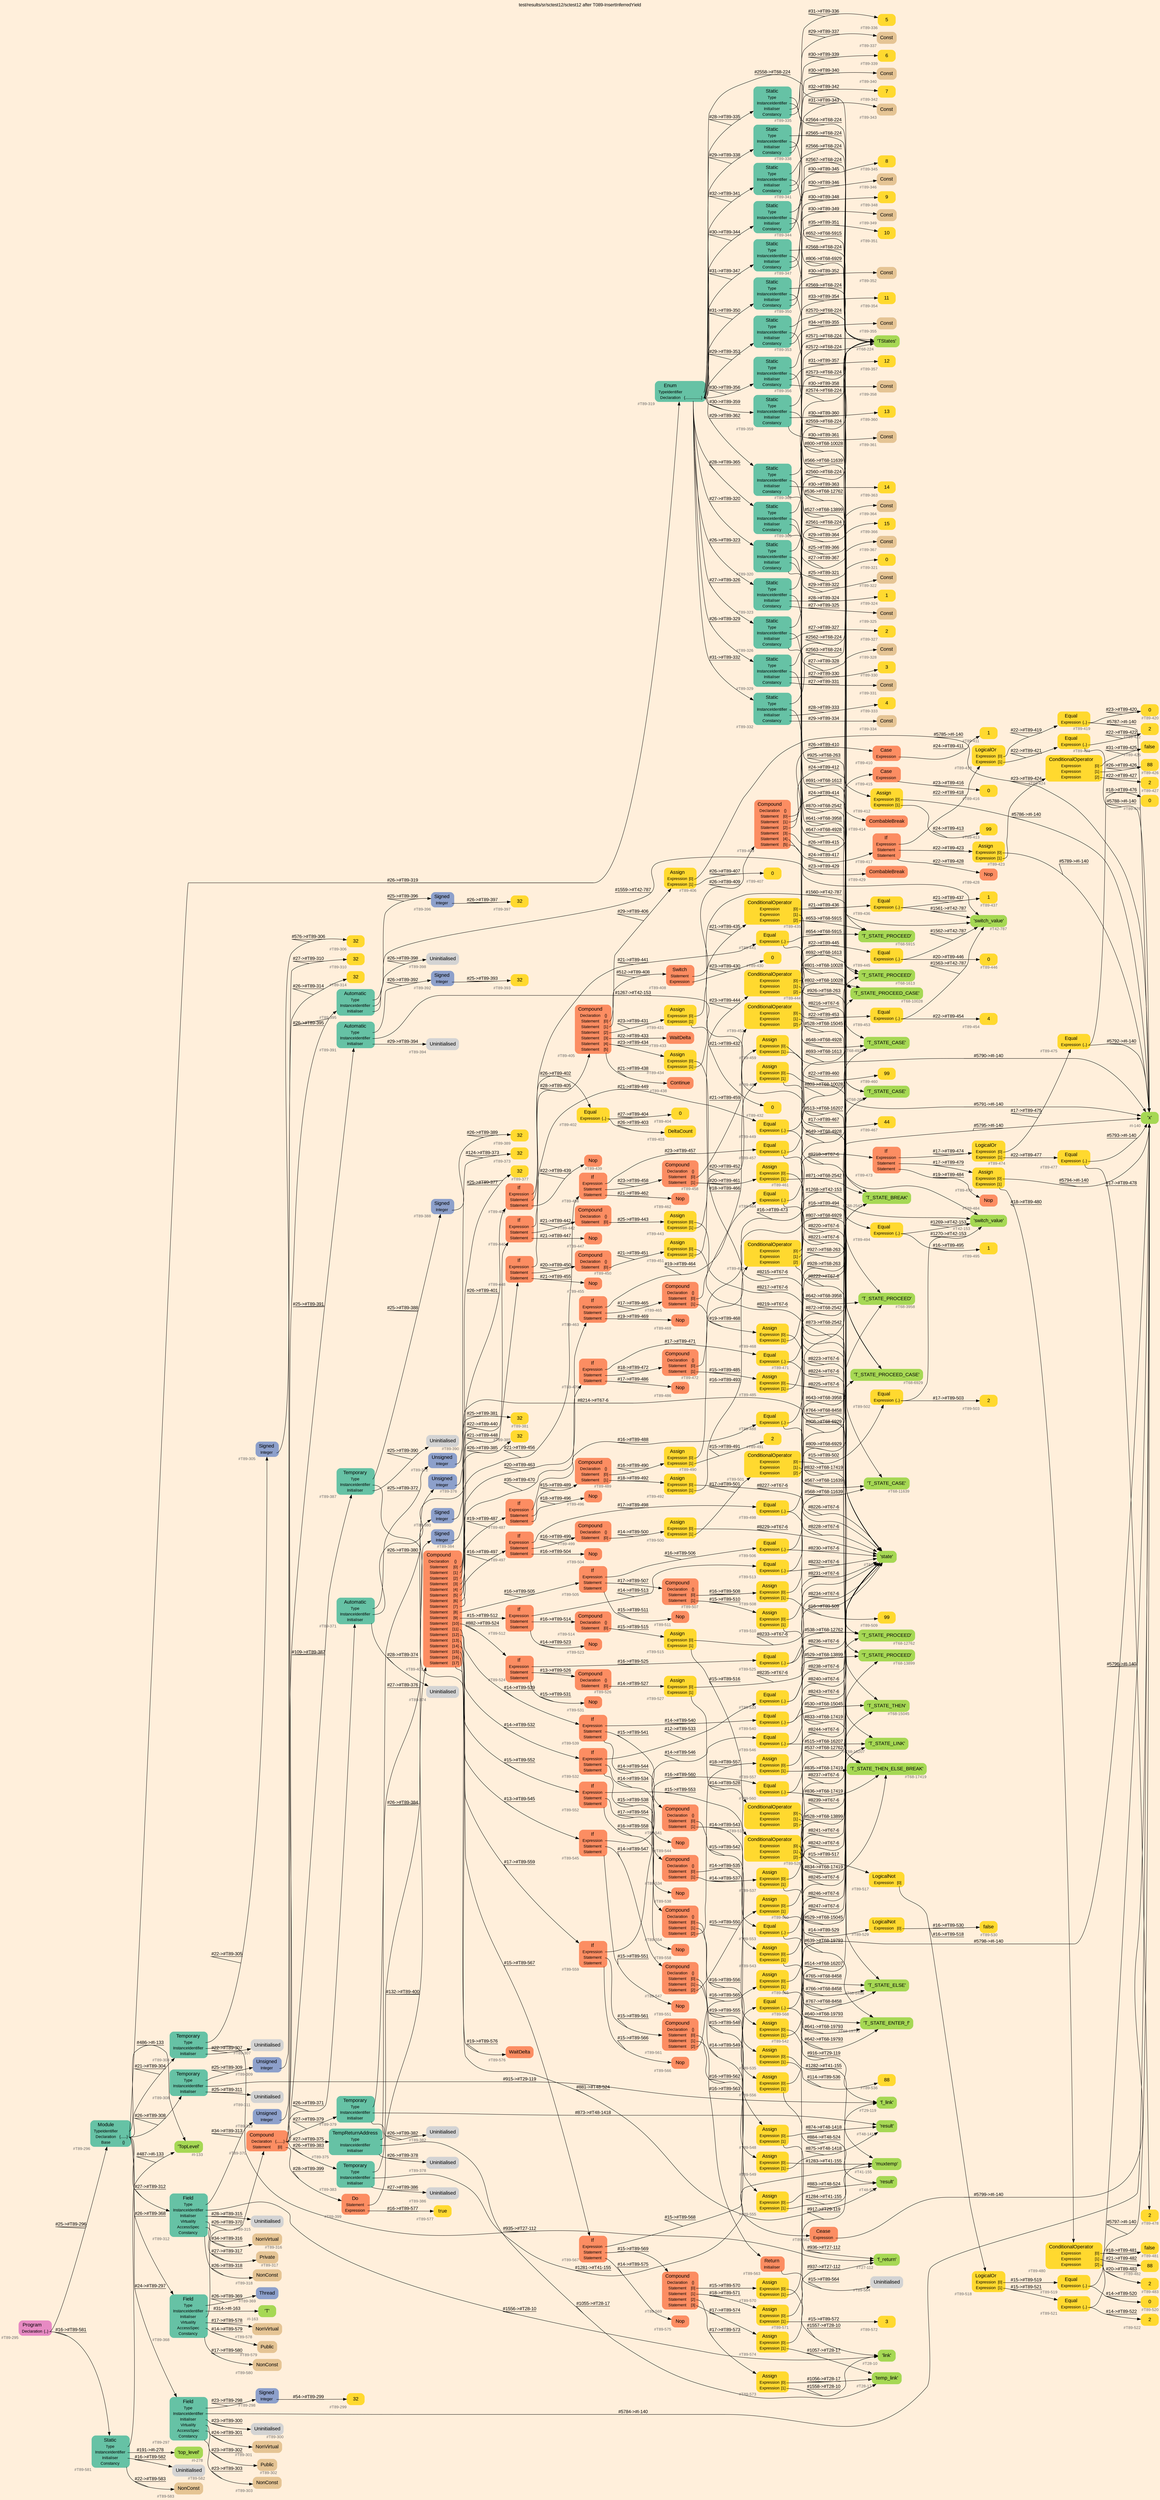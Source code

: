 digraph "test/results/sr/sctest12/sctest12 after T089-InsertInferredYield" {
label = "test/results/sr/sctest12/sctest12 after T089-InsertInferredYield"
labelloc = t
graph [
    rankdir = "LR"
    ranksep = 0.3
    bgcolor = antiquewhite1
    color = black
    fontcolor = black
    fontname = "Arial"
];
node [
    fontname = "Arial"
];
edge [
    fontname = "Arial"
];

// -------------------- node figure --------------------
// -------- block #T89-295 ----------
"#T89-295" [
    fillcolor = "/set28/4"
    xlabel = "#T89-295"
    fontsize = "12"
    fontcolor = grey40
    shape = "plaintext"
    label = <<TABLE BORDER="0" CELLBORDER="0" CELLSPACING="0">
     <TR><TD><FONT COLOR="black" POINT-SIZE="15">Program</FONT></TD></TR>
     <TR><TD><FONT COLOR="black" POINT-SIZE="12">Declaration</FONT></TD><TD PORT="port0"><FONT COLOR="black" POINT-SIZE="12">{..}</FONT></TD></TR>
    </TABLE>>
    style = "rounded,filled"
];

// -------- block #T89-296 ----------
"#T89-296" [
    fillcolor = "/set28/1"
    xlabel = "#T89-296"
    fontsize = "12"
    fontcolor = grey40
    shape = "plaintext"
    label = <<TABLE BORDER="0" CELLBORDER="0" CELLSPACING="0">
     <TR><TD><FONT COLOR="black" POINT-SIZE="15">Module</FONT></TD></TR>
     <TR><TD><FONT COLOR="black" POINT-SIZE="12">TypeIdentifier</FONT></TD><TD PORT="port0"></TD></TR>
     <TR><TD><FONT COLOR="black" POINT-SIZE="12">Declaration</FONT></TD><TD PORT="port1"><FONT COLOR="black" POINT-SIZE="12">{......}</FONT></TD></TR>
     <TR><TD><FONT COLOR="black" POINT-SIZE="12">Base</FONT></TD><TD PORT="port2"><FONT COLOR="black" POINT-SIZE="12">{}</FONT></TD></TR>
    </TABLE>>
    style = "rounded,filled"
];

// -------- block #I-133 ----------
"#I-133" [
    fillcolor = "/set28/5"
    xlabel = "#I-133"
    fontsize = "12"
    fontcolor = grey40
    shape = "plaintext"
    label = <<TABLE BORDER="0" CELLBORDER="0" CELLSPACING="0">
     <TR><TD><FONT COLOR="black" POINT-SIZE="15">'TopLevel'</FONT></TD></TR>
    </TABLE>>
    style = "rounded,filled"
];

// -------- block #T89-297 ----------
"#T89-297" [
    fillcolor = "/set28/1"
    xlabel = "#T89-297"
    fontsize = "12"
    fontcolor = grey40
    shape = "plaintext"
    label = <<TABLE BORDER="0" CELLBORDER="0" CELLSPACING="0">
     <TR><TD><FONT COLOR="black" POINT-SIZE="15">Field</FONT></TD></TR>
     <TR><TD><FONT COLOR="black" POINT-SIZE="12">Type</FONT></TD><TD PORT="port0"></TD></TR>
     <TR><TD><FONT COLOR="black" POINT-SIZE="12">InstanceIdentifier</FONT></TD><TD PORT="port1"></TD></TR>
     <TR><TD><FONT COLOR="black" POINT-SIZE="12">Initialiser</FONT></TD><TD PORT="port2"></TD></TR>
     <TR><TD><FONT COLOR="black" POINT-SIZE="12">Virtuality</FONT></TD><TD PORT="port3"></TD></TR>
     <TR><TD><FONT COLOR="black" POINT-SIZE="12">AccessSpec</FONT></TD><TD PORT="port4"></TD></TR>
     <TR><TD><FONT COLOR="black" POINT-SIZE="12">Constancy</FONT></TD><TD PORT="port5"></TD></TR>
    </TABLE>>
    style = "rounded,filled"
];

// -------- block #T89-298 ----------
"#T89-298" [
    fillcolor = "/set28/3"
    xlabel = "#T89-298"
    fontsize = "12"
    fontcolor = grey40
    shape = "plaintext"
    label = <<TABLE BORDER="0" CELLBORDER="0" CELLSPACING="0">
     <TR><TD><FONT COLOR="black" POINT-SIZE="15">Signed</FONT></TD></TR>
     <TR><TD><FONT COLOR="black" POINT-SIZE="12">Integer</FONT></TD><TD PORT="port0"></TD></TR>
    </TABLE>>
    style = "rounded,filled"
];

// -------- block #T89-299 ----------
"#T89-299" [
    fillcolor = "/set28/6"
    xlabel = "#T89-299"
    fontsize = "12"
    fontcolor = grey40
    shape = "plaintext"
    label = <<TABLE BORDER="0" CELLBORDER="0" CELLSPACING="0">
     <TR><TD><FONT COLOR="black" POINT-SIZE="15">32</FONT></TD></TR>
    </TABLE>>
    style = "rounded,filled"
];

// -------- block #I-140 ----------
"#I-140" [
    fillcolor = "/set28/5"
    xlabel = "#I-140"
    fontsize = "12"
    fontcolor = grey40
    shape = "plaintext"
    label = <<TABLE BORDER="0" CELLBORDER="0" CELLSPACING="0">
     <TR><TD><FONT COLOR="black" POINT-SIZE="15">'x'</FONT></TD></TR>
    </TABLE>>
    style = "rounded,filled"
];

// -------- block #T89-300 ----------
"#T89-300" [
    xlabel = "#T89-300"
    fontsize = "12"
    fontcolor = grey40
    shape = "plaintext"
    label = <<TABLE BORDER="0" CELLBORDER="0" CELLSPACING="0">
     <TR><TD><FONT COLOR="black" POINT-SIZE="15">Uninitialised</FONT></TD></TR>
    </TABLE>>
    style = "rounded,filled"
];

// -------- block #T89-301 ----------
"#T89-301" [
    fillcolor = "/set28/7"
    xlabel = "#T89-301"
    fontsize = "12"
    fontcolor = grey40
    shape = "plaintext"
    label = <<TABLE BORDER="0" CELLBORDER="0" CELLSPACING="0">
     <TR><TD><FONT COLOR="black" POINT-SIZE="15">NonVirtual</FONT></TD></TR>
    </TABLE>>
    style = "rounded,filled"
];

// -------- block #T89-302 ----------
"#T89-302" [
    fillcolor = "/set28/7"
    xlabel = "#T89-302"
    fontsize = "12"
    fontcolor = grey40
    shape = "plaintext"
    label = <<TABLE BORDER="0" CELLBORDER="0" CELLSPACING="0">
     <TR><TD><FONT COLOR="black" POINT-SIZE="15">Public</FONT></TD></TR>
    </TABLE>>
    style = "rounded,filled"
];

// -------- block #T89-303 ----------
"#T89-303" [
    fillcolor = "/set28/7"
    xlabel = "#T89-303"
    fontsize = "12"
    fontcolor = grey40
    shape = "plaintext"
    label = <<TABLE BORDER="0" CELLBORDER="0" CELLSPACING="0">
     <TR><TD><FONT COLOR="black" POINT-SIZE="15">NonConst</FONT></TD></TR>
    </TABLE>>
    style = "rounded,filled"
];

// -------- block #T89-304 ----------
"#T89-304" [
    fillcolor = "/set28/1"
    xlabel = "#T89-304"
    fontsize = "12"
    fontcolor = grey40
    shape = "plaintext"
    label = <<TABLE BORDER="0" CELLBORDER="0" CELLSPACING="0">
     <TR><TD><FONT COLOR="black" POINT-SIZE="15">Temporary</FONT></TD></TR>
     <TR><TD><FONT COLOR="black" POINT-SIZE="12">Type</FONT></TD><TD PORT="port0"></TD></TR>
     <TR><TD><FONT COLOR="black" POINT-SIZE="12">InstanceIdentifier</FONT></TD><TD PORT="port1"></TD></TR>
     <TR><TD><FONT COLOR="black" POINT-SIZE="12">Initialiser</FONT></TD><TD PORT="port2"></TD></TR>
    </TABLE>>
    style = "rounded,filled"
];

// -------- block #T89-305 ----------
"#T89-305" [
    fillcolor = "/set28/3"
    xlabel = "#T89-305"
    fontsize = "12"
    fontcolor = grey40
    shape = "plaintext"
    label = <<TABLE BORDER="0" CELLBORDER="0" CELLSPACING="0">
     <TR><TD><FONT COLOR="black" POINT-SIZE="15">Signed</FONT></TD></TR>
     <TR><TD><FONT COLOR="black" POINT-SIZE="12">Integer</FONT></TD><TD PORT="port0"></TD></TR>
    </TABLE>>
    style = "rounded,filled"
];

// -------- block #T89-306 ----------
"#T89-306" [
    fillcolor = "/set28/6"
    xlabel = "#T89-306"
    fontsize = "12"
    fontcolor = grey40
    shape = "plaintext"
    label = <<TABLE BORDER="0" CELLBORDER="0" CELLSPACING="0">
     <TR><TD><FONT COLOR="black" POINT-SIZE="15">32</FONT></TD></TR>
    </TABLE>>
    style = "rounded,filled"
];

// -------- block #T27-112 ----------
"#T27-112" [
    fillcolor = "/set28/5"
    xlabel = "#T27-112"
    fontsize = "12"
    fontcolor = grey40
    shape = "plaintext"
    label = <<TABLE BORDER="0" CELLBORDER="0" CELLSPACING="0">
     <TR><TD><FONT COLOR="black" POINT-SIZE="15">'f_return'</FONT></TD></TR>
    </TABLE>>
    style = "rounded,filled"
];

// -------- block #T89-307 ----------
"#T89-307" [
    xlabel = "#T89-307"
    fontsize = "12"
    fontcolor = grey40
    shape = "plaintext"
    label = <<TABLE BORDER="0" CELLBORDER="0" CELLSPACING="0">
     <TR><TD><FONT COLOR="black" POINT-SIZE="15">Uninitialised</FONT></TD></TR>
    </TABLE>>
    style = "rounded,filled"
];

// -------- block #T89-308 ----------
"#T89-308" [
    fillcolor = "/set28/1"
    xlabel = "#T89-308"
    fontsize = "12"
    fontcolor = grey40
    shape = "plaintext"
    label = <<TABLE BORDER="0" CELLBORDER="0" CELLSPACING="0">
     <TR><TD><FONT COLOR="black" POINT-SIZE="15">Temporary</FONT></TD></TR>
     <TR><TD><FONT COLOR="black" POINT-SIZE="12">Type</FONT></TD><TD PORT="port0"></TD></TR>
     <TR><TD><FONT COLOR="black" POINT-SIZE="12">InstanceIdentifier</FONT></TD><TD PORT="port1"></TD></TR>
     <TR><TD><FONT COLOR="black" POINT-SIZE="12">Initialiser</FONT></TD><TD PORT="port2"></TD></TR>
    </TABLE>>
    style = "rounded,filled"
];

// -------- block #T89-309 ----------
"#T89-309" [
    fillcolor = "/set28/3"
    xlabel = "#T89-309"
    fontsize = "12"
    fontcolor = grey40
    shape = "plaintext"
    label = <<TABLE BORDER="0" CELLBORDER="0" CELLSPACING="0">
     <TR><TD><FONT COLOR="black" POINT-SIZE="15">Unsigned</FONT></TD></TR>
     <TR><TD><FONT COLOR="black" POINT-SIZE="12">Integer</FONT></TD><TD PORT="port0"></TD></TR>
    </TABLE>>
    style = "rounded,filled"
];

// -------- block #T89-310 ----------
"#T89-310" [
    fillcolor = "/set28/6"
    xlabel = "#T89-310"
    fontsize = "12"
    fontcolor = grey40
    shape = "plaintext"
    label = <<TABLE BORDER="0" CELLBORDER="0" CELLSPACING="0">
     <TR><TD><FONT COLOR="black" POINT-SIZE="15">32</FONT></TD></TR>
    </TABLE>>
    style = "rounded,filled"
];

// -------- block #T29-119 ----------
"#T29-119" [
    fillcolor = "/set28/5"
    xlabel = "#T29-119"
    fontsize = "12"
    fontcolor = grey40
    shape = "plaintext"
    label = <<TABLE BORDER="0" CELLBORDER="0" CELLSPACING="0">
     <TR><TD><FONT COLOR="black" POINT-SIZE="15">'f_link'</FONT></TD></TR>
    </TABLE>>
    style = "rounded,filled"
];

// -------- block #T89-311 ----------
"#T89-311" [
    xlabel = "#T89-311"
    fontsize = "12"
    fontcolor = grey40
    shape = "plaintext"
    label = <<TABLE BORDER="0" CELLBORDER="0" CELLSPACING="0">
     <TR><TD><FONT COLOR="black" POINT-SIZE="15">Uninitialised</FONT></TD></TR>
    </TABLE>>
    style = "rounded,filled"
];

// -------- block #T89-312 ----------
"#T89-312" [
    fillcolor = "/set28/1"
    xlabel = "#T89-312"
    fontsize = "12"
    fontcolor = grey40
    shape = "plaintext"
    label = <<TABLE BORDER="0" CELLBORDER="0" CELLSPACING="0">
     <TR><TD><FONT COLOR="black" POINT-SIZE="15">Field</FONT></TD></TR>
     <TR><TD><FONT COLOR="black" POINT-SIZE="12">Type</FONT></TD><TD PORT="port0"></TD></TR>
     <TR><TD><FONT COLOR="black" POINT-SIZE="12">InstanceIdentifier</FONT></TD><TD PORT="port1"></TD></TR>
     <TR><TD><FONT COLOR="black" POINT-SIZE="12">Initialiser</FONT></TD><TD PORT="port2"></TD></TR>
     <TR><TD><FONT COLOR="black" POINT-SIZE="12">Virtuality</FONT></TD><TD PORT="port3"></TD></TR>
     <TR><TD><FONT COLOR="black" POINT-SIZE="12">AccessSpec</FONT></TD><TD PORT="port4"></TD></TR>
     <TR><TD><FONT COLOR="black" POINT-SIZE="12">Constancy</FONT></TD><TD PORT="port5"></TD></TR>
    </TABLE>>
    style = "rounded,filled"
];

// -------- block #T89-313 ----------
"#T89-313" [
    fillcolor = "/set28/3"
    xlabel = "#T89-313"
    fontsize = "12"
    fontcolor = grey40
    shape = "plaintext"
    label = <<TABLE BORDER="0" CELLBORDER="0" CELLSPACING="0">
     <TR><TD><FONT COLOR="black" POINT-SIZE="15">Unsigned</FONT></TD></TR>
     <TR><TD><FONT COLOR="black" POINT-SIZE="12">Integer</FONT></TD><TD PORT="port0"></TD></TR>
    </TABLE>>
    style = "rounded,filled"
];

// -------- block #T89-314 ----------
"#T89-314" [
    fillcolor = "/set28/6"
    xlabel = "#T89-314"
    fontsize = "12"
    fontcolor = grey40
    shape = "plaintext"
    label = <<TABLE BORDER="0" CELLBORDER="0" CELLSPACING="0">
     <TR><TD><FONT COLOR="black" POINT-SIZE="15">32</FONT></TD></TR>
    </TABLE>>
    style = "rounded,filled"
];

// -------- block #T28-10 ----------
"#T28-10" [
    fillcolor = "/set28/5"
    xlabel = "#T28-10"
    fontsize = "12"
    fontcolor = grey40
    shape = "plaintext"
    label = <<TABLE BORDER="0" CELLBORDER="0" CELLSPACING="0">
     <TR><TD><FONT COLOR="black" POINT-SIZE="15">'link'</FONT></TD></TR>
    </TABLE>>
    style = "rounded,filled"
];

// -------- block #T89-315 ----------
"#T89-315" [
    xlabel = "#T89-315"
    fontsize = "12"
    fontcolor = grey40
    shape = "plaintext"
    label = <<TABLE BORDER="0" CELLBORDER="0" CELLSPACING="0">
     <TR><TD><FONT COLOR="black" POINT-SIZE="15">Uninitialised</FONT></TD></TR>
    </TABLE>>
    style = "rounded,filled"
];

// -------- block #T89-316 ----------
"#T89-316" [
    fillcolor = "/set28/7"
    xlabel = "#T89-316"
    fontsize = "12"
    fontcolor = grey40
    shape = "plaintext"
    label = <<TABLE BORDER="0" CELLBORDER="0" CELLSPACING="0">
     <TR><TD><FONT COLOR="black" POINT-SIZE="15">NonVirtual</FONT></TD></TR>
    </TABLE>>
    style = "rounded,filled"
];

// -------- block #T89-317 ----------
"#T89-317" [
    fillcolor = "/set28/7"
    xlabel = "#T89-317"
    fontsize = "12"
    fontcolor = grey40
    shape = "plaintext"
    label = <<TABLE BORDER="0" CELLBORDER="0" CELLSPACING="0">
     <TR><TD><FONT COLOR="black" POINT-SIZE="15">Private</FONT></TD></TR>
    </TABLE>>
    style = "rounded,filled"
];

// -------- block #T89-318 ----------
"#T89-318" [
    fillcolor = "/set28/7"
    xlabel = "#T89-318"
    fontsize = "12"
    fontcolor = grey40
    shape = "plaintext"
    label = <<TABLE BORDER="0" CELLBORDER="0" CELLSPACING="0">
     <TR><TD><FONT COLOR="black" POINT-SIZE="15">NonConst</FONT></TD></TR>
    </TABLE>>
    style = "rounded,filled"
];

// -------- block #T89-319 ----------
"#T89-319" [
    fillcolor = "/set28/1"
    xlabel = "#T89-319"
    fontsize = "12"
    fontcolor = grey40
    shape = "plaintext"
    label = <<TABLE BORDER="0" CELLBORDER="0" CELLSPACING="0">
     <TR><TD><FONT COLOR="black" POINT-SIZE="15">Enum</FONT></TD></TR>
     <TR><TD><FONT COLOR="black" POINT-SIZE="12">TypeIdentifier</FONT></TD><TD PORT="port0"></TD></TR>
     <TR><TD><FONT COLOR="black" POINT-SIZE="12">Declaration</FONT></TD><TD PORT="port1"><FONT COLOR="black" POINT-SIZE="12">{................}</FONT></TD></TR>
    </TABLE>>
    style = "rounded,filled"
];

// -------- block #T68-224 ----------
"#T68-224" [
    fillcolor = "/set28/5"
    xlabel = "#T68-224"
    fontsize = "12"
    fontcolor = grey40
    shape = "plaintext"
    label = <<TABLE BORDER="0" CELLBORDER="0" CELLSPACING="0">
     <TR><TD><FONT COLOR="black" POINT-SIZE="15">'TStates'</FONT></TD></TR>
    </TABLE>>
    style = "rounded,filled"
];

// -------- block #T89-320 ----------
"#T89-320" [
    fillcolor = "/set28/1"
    xlabel = "#T89-320"
    fontsize = "12"
    fontcolor = grey40
    shape = "plaintext"
    label = <<TABLE BORDER="0" CELLBORDER="0" CELLSPACING="0">
     <TR><TD><FONT COLOR="black" POINT-SIZE="15">Static</FONT></TD></TR>
     <TR><TD><FONT COLOR="black" POINT-SIZE="12">Type</FONT></TD><TD PORT="port0"></TD></TR>
     <TR><TD><FONT COLOR="black" POINT-SIZE="12">InstanceIdentifier</FONT></TD><TD PORT="port1"></TD></TR>
     <TR><TD><FONT COLOR="black" POINT-SIZE="12">Initialiser</FONT></TD><TD PORT="port2"></TD></TR>
     <TR><TD><FONT COLOR="black" POINT-SIZE="12">Constancy</FONT></TD><TD PORT="port3"></TD></TR>
    </TABLE>>
    style = "rounded,filled"
];

// -------- block #T68-263 ----------
"#T68-263" [
    fillcolor = "/set28/5"
    xlabel = "#T68-263"
    fontsize = "12"
    fontcolor = grey40
    shape = "plaintext"
    label = <<TABLE BORDER="0" CELLBORDER="0" CELLSPACING="0">
     <TR><TD><FONT COLOR="black" POINT-SIZE="15">'T_STATE_CASE'</FONT></TD></TR>
    </TABLE>>
    style = "rounded,filled"
];

// -------- block #T89-321 ----------
"#T89-321" [
    fillcolor = "/set28/6"
    xlabel = "#T89-321"
    fontsize = "12"
    fontcolor = grey40
    shape = "plaintext"
    label = <<TABLE BORDER="0" CELLBORDER="0" CELLSPACING="0">
     <TR><TD><FONT COLOR="black" POINT-SIZE="15">0</FONT></TD></TR>
    </TABLE>>
    style = "rounded,filled"
];

// -------- block #T89-322 ----------
"#T89-322" [
    fillcolor = "/set28/7"
    xlabel = "#T89-322"
    fontsize = "12"
    fontcolor = grey40
    shape = "plaintext"
    label = <<TABLE BORDER="0" CELLBORDER="0" CELLSPACING="0">
     <TR><TD><FONT COLOR="black" POINT-SIZE="15">Const</FONT></TD></TR>
    </TABLE>>
    style = "rounded,filled"
];

// -------- block #T89-323 ----------
"#T89-323" [
    fillcolor = "/set28/1"
    xlabel = "#T89-323"
    fontsize = "12"
    fontcolor = grey40
    shape = "plaintext"
    label = <<TABLE BORDER="0" CELLBORDER="0" CELLSPACING="0">
     <TR><TD><FONT COLOR="black" POINT-SIZE="15">Static</FONT></TD></TR>
     <TR><TD><FONT COLOR="black" POINT-SIZE="12">Type</FONT></TD><TD PORT="port0"></TD></TR>
     <TR><TD><FONT COLOR="black" POINT-SIZE="12">InstanceIdentifier</FONT></TD><TD PORT="port1"></TD></TR>
     <TR><TD><FONT COLOR="black" POINT-SIZE="12">Initialiser</FONT></TD><TD PORT="port2"></TD></TR>
     <TR><TD><FONT COLOR="black" POINT-SIZE="12">Constancy</FONT></TD><TD PORT="port3"></TD></TR>
    </TABLE>>
    style = "rounded,filled"
];

// -------- block #T68-1613 ----------
"#T68-1613" [
    fillcolor = "/set28/5"
    xlabel = "#T68-1613"
    fontsize = "12"
    fontcolor = grey40
    shape = "plaintext"
    label = <<TABLE BORDER="0" CELLBORDER="0" CELLSPACING="0">
     <TR><TD><FONT COLOR="black" POINT-SIZE="15">'T_STATE_PROCEED'</FONT></TD></TR>
    </TABLE>>
    style = "rounded,filled"
];

// -------- block #T89-324 ----------
"#T89-324" [
    fillcolor = "/set28/6"
    xlabel = "#T89-324"
    fontsize = "12"
    fontcolor = grey40
    shape = "plaintext"
    label = <<TABLE BORDER="0" CELLBORDER="0" CELLSPACING="0">
     <TR><TD><FONT COLOR="black" POINT-SIZE="15">1</FONT></TD></TR>
    </TABLE>>
    style = "rounded,filled"
];

// -------- block #T89-325 ----------
"#T89-325" [
    fillcolor = "/set28/7"
    xlabel = "#T89-325"
    fontsize = "12"
    fontcolor = grey40
    shape = "plaintext"
    label = <<TABLE BORDER="0" CELLBORDER="0" CELLSPACING="0">
     <TR><TD><FONT COLOR="black" POINT-SIZE="15">Const</FONT></TD></TR>
    </TABLE>>
    style = "rounded,filled"
];

// -------- block #T89-326 ----------
"#T89-326" [
    fillcolor = "/set28/1"
    xlabel = "#T89-326"
    fontsize = "12"
    fontcolor = grey40
    shape = "plaintext"
    label = <<TABLE BORDER="0" CELLBORDER="0" CELLSPACING="0">
     <TR><TD><FONT COLOR="black" POINT-SIZE="15">Static</FONT></TD></TR>
     <TR><TD><FONT COLOR="black" POINT-SIZE="12">Type</FONT></TD><TD PORT="port0"></TD></TR>
     <TR><TD><FONT COLOR="black" POINT-SIZE="12">InstanceIdentifier</FONT></TD><TD PORT="port1"></TD></TR>
     <TR><TD><FONT COLOR="black" POINT-SIZE="12">Initialiser</FONT></TD><TD PORT="port2"></TD></TR>
     <TR><TD><FONT COLOR="black" POINT-SIZE="12">Constancy</FONT></TD><TD PORT="port3"></TD></TR>
    </TABLE>>
    style = "rounded,filled"
];

// -------- block #T68-2542 ----------
"#T68-2542" [
    fillcolor = "/set28/5"
    xlabel = "#T68-2542"
    fontsize = "12"
    fontcolor = grey40
    shape = "plaintext"
    label = <<TABLE BORDER="0" CELLBORDER="0" CELLSPACING="0">
     <TR><TD><FONT COLOR="black" POINT-SIZE="15">'T_STATE_BREAK'</FONT></TD></TR>
    </TABLE>>
    style = "rounded,filled"
];

// -------- block #T89-327 ----------
"#T89-327" [
    fillcolor = "/set28/6"
    xlabel = "#T89-327"
    fontsize = "12"
    fontcolor = grey40
    shape = "plaintext"
    label = <<TABLE BORDER="0" CELLBORDER="0" CELLSPACING="0">
     <TR><TD><FONT COLOR="black" POINT-SIZE="15">2</FONT></TD></TR>
    </TABLE>>
    style = "rounded,filled"
];

// -------- block #T89-328 ----------
"#T89-328" [
    fillcolor = "/set28/7"
    xlabel = "#T89-328"
    fontsize = "12"
    fontcolor = grey40
    shape = "plaintext"
    label = <<TABLE BORDER="0" CELLBORDER="0" CELLSPACING="0">
     <TR><TD><FONT COLOR="black" POINT-SIZE="15">Const</FONT></TD></TR>
    </TABLE>>
    style = "rounded,filled"
];

// -------- block #T89-329 ----------
"#T89-329" [
    fillcolor = "/set28/1"
    xlabel = "#T89-329"
    fontsize = "12"
    fontcolor = grey40
    shape = "plaintext"
    label = <<TABLE BORDER="0" CELLBORDER="0" CELLSPACING="0">
     <TR><TD><FONT COLOR="black" POINT-SIZE="15">Static</FONT></TD></TR>
     <TR><TD><FONT COLOR="black" POINT-SIZE="12">Type</FONT></TD><TD PORT="port0"></TD></TR>
     <TR><TD><FONT COLOR="black" POINT-SIZE="12">InstanceIdentifier</FONT></TD><TD PORT="port1"></TD></TR>
     <TR><TD><FONT COLOR="black" POINT-SIZE="12">Initialiser</FONT></TD><TD PORT="port2"></TD></TR>
     <TR><TD><FONT COLOR="black" POINT-SIZE="12">Constancy</FONT></TD><TD PORT="port3"></TD></TR>
    </TABLE>>
    style = "rounded,filled"
];

// -------- block #T68-3958 ----------
"#T68-3958" [
    fillcolor = "/set28/5"
    xlabel = "#T68-3958"
    fontsize = "12"
    fontcolor = grey40
    shape = "plaintext"
    label = <<TABLE BORDER="0" CELLBORDER="0" CELLSPACING="0">
     <TR><TD><FONT COLOR="black" POINT-SIZE="15">'T_STATE_PROCEED'</FONT></TD></TR>
    </TABLE>>
    style = "rounded,filled"
];

// -------- block #T89-330 ----------
"#T89-330" [
    fillcolor = "/set28/6"
    xlabel = "#T89-330"
    fontsize = "12"
    fontcolor = grey40
    shape = "plaintext"
    label = <<TABLE BORDER="0" CELLBORDER="0" CELLSPACING="0">
     <TR><TD><FONT COLOR="black" POINT-SIZE="15">3</FONT></TD></TR>
    </TABLE>>
    style = "rounded,filled"
];

// -------- block #T89-331 ----------
"#T89-331" [
    fillcolor = "/set28/7"
    xlabel = "#T89-331"
    fontsize = "12"
    fontcolor = grey40
    shape = "plaintext"
    label = <<TABLE BORDER="0" CELLBORDER="0" CELLSPACING="0">
     <TR><TD><FONT COLOR="black" POINT-SIZE="15">Const</FONT></TD></TR>
    </TABLE>>
    style = "rounded,filled"
];

// -------- block #T89-332 ----------
"#T89-332" [
    fillcolor = "/set28/1"
    xlabel = "#T89-332"
    fontsize = "12"
    fontcolor = grey40
    shape = "plaintext"
    label = <<TABLE BORDER="0" CELLBORDER="0" CELLSPACING="0">
     <TR><TD><FONT COLOR="black" POINT-SIZE="15">Static</FONT></TD></TR>
     <TR><TD><FONT COLOR="black" POINT-SIZE="12">Type</FONT></TD><TD PORT="port0"></TD></TR>
     <TR><TD><FONT COLOR="black" POINT-SIZE="12">InstanceIdentifier</FONT></TD><TD PORT="port1"></TD></TR>
     <TR><TD><FONT COLOR="black" POINT-SIZE="12">Initialiser</FONT></TD><TD PORT="port2"></TD></TR>
     <TR><TD><FONT COLOR="black" POINT-SIZE="12">Constancy</FONT></TD><TD PORT="port3"></TD></TR>
    </TABLE>>
    style = "rounded,filled"
];

// -------- block #T68-4928 ----------
"#T68-4928" [
    fillcolor = "/set28/5"
    xlabel = "#T68-4928"
    fontsize = "12"
    fontcolor = grey40
    shape = "plaintext"
    label = <<TABLE BORDER="0" CELLBORDER="0" CELLSPACING="0">
     <TR><TD><FONT COLOR="black" POINT-SIZE="15">'T_STATE_CASE'</FONT></TD></TR>
    </TABLE>>
    style = "rounded,filled"
];

// -------- block #T89-333 ----------
"#T89-333" [
    fillcolor = "/set28/6"
    xlabel = "#T89-333"
    fontsize = "12"
    fontcolor = grey40
    shape = "plaintext"
    label = <<TABLE BORDER="0" CELLBORDER="0" CELLSPACING="0">
     <TR><TD><FONT COLOR="black" POINT-SIZE="15">4</FONT></TD></TR>
    </TABLE>>
    style = "rounded,filled"
];

// -------- block #T89-334 ----------
"#T89-334" [
    fillcolor = "/set28/7"
    xlabel = "#T89-334"
    fontsize = "12"
    fontcolor = grey40
    shape = "plaintext"
    label = <<TABLE BORDER="0" CELLBORDER="0" CELLSPACING="0">
     <TR><TD><FONT COLOR="black" POINT-SIZE="15">Const</FONT></TD></TR>
    </TABLE>>
    style = "rounded,filled"
];

// -------- block #T89-335 ----------
"#T89-335" [
    fillcolor = "/set28/1"
    xlabel = "#T89-335"
    fontsize = "12"
    fontcolor = grey40
    shape = "plaintext"
    label = <<TABLE BORDER="0" CELLBORDER="0" CELLSPACING="0">
     <TR><TD><FONT COLOR="black" POINT-SIZE="15">Static</FONT></TD></TR>
     <TR><TD><FONT COLOR="black" POINT-SIZE="12">Type</FONT></TD><TD PORT="port0"></TD></TR>
     <TR><TD><FONT COLOR="black" POINT-SIZE="12">InstanceIdentifier</FONT></TD><TD PORT="port1"></TD></TR>
     <TR><TD><FONT COLOR="black" POINT-SIZE="12">Initialiser</FONT></TD><TD PORT="port2"></TD></TR>
     <TR><TD><FONT COLOR="black" POINT-SIZE="12">Constancy</FONT></TD><TD PORT="port3"></TD></TR>
    </TABLE>>
    style = "rounded,filled"
];

// -------- block #T68-5915 ----------
"#T68-5915" [
    fillcolor = "/set28/5"
    xlabel = "#T68-5915"
    fontsize = "12"
    fontcolor = grey40
    shape = "plaintext"
    label = <<TABLE BORDER="0" CELLBORDER="0" CELLSPACING="0">
     <TR><TD><FONT COLOR="black" POINT-SIZE="15">'T_STATE_PROCEED'</FONT></TD></TR>
    </TABLE>>
    style = "rounded,filled"
];

// -------- block #T89-336 ----------
"#T89-336" [
    fillcolor = "/set28/6"
    xlabel = "#T89-336"
    fontsize = "12"
    fontcolor = grey40
    shape = "plaintext"
    label = <<TABLE BORDER="0" CELLBORDER="0" CELLSPACING="0">
     <TR><TD><FONT COLOR="black" POINT-SIZE="15">5</FONT></TD></TR>
    </TABLE>>
    style = "rounded,filled"
];

// -------- block #T89-337 ----------
"#T89-337" [
    fillcolor = "/set28/7"
    xlabel = "#T89-337"
    fontsize = "12"
    fontcolor = grey40
    shape = "plaintext"
    label = <<TABLE BORDER="0" CELLBORDER="0" CELLSPACING="0">
     <TR><TD><FONT COLOR="black" POINT-SIZE="15">Const</FONT></TD></TR>
    </TABLE>>
    style = "rounded,filled"
];

// -------- block #T89-338 ----------
"#T89-338" [
    fillcolor = "/set28/1"
    xlabel = "#T89-338"
    fontsize = "12"
    fontcolor = grey40
    shape = "plaintext"
    label = <<TABLE BORDER="0" CELLBORDER="0" CELLSPACING="0">
     <TR><TD><FONT COLOR="black" POINT-SIZE="15">Static</FONT></TD></TR>
     <TR><TD><FONT COLOR="black" POINT-SIZE="12">Type</FONT></TD><TD PORT="port0"></TD></TR>
     <TR><TD><FONT COLOR="black" POINT-SIZE="12">InstanceIdentifier</FONT></TD><TD PORT="port1"></TD></TR>
     <TR><TD><FONT COLOR="black" POINT-SIZE="12">Initialiser</FONT></TD><TD PORT="port2"></TD></TR>
     <TR><TD><FONT COLOR="black" POINT-SIZE="12">Constancy</FONT></TD><TD PORT="port3"></TD></TR>
    </TABLE>>
    style = "rounded,filled"
];

// -------- block #T68-6929 ----------
"#T68-6929" [
    fillcolor = "/set28/5"
    xlabel = "#T68-6929"
    fontsize = "12"
    fontcolor = grey40
    shape = "plaintext"
    label = <<TABLE BORDER="0" CELLBORDER="0" CELLSPACING="0">
     <TR><TD><FONT COLOR="black" POINT-SIZE="15">'T_STATE_PROCEED_CASE'</FONT></TD></TR>
    </TABLE>>
    style = "rounded,filled"
];

// -------- block #T89-339 ----------
"#T89-339" [
    fillcolor = "/set28/6"
    xlabel = "#T89-339"
    fontsize = "12"
    fontcolor = grey40
    shape = "plaintext"
    label = <<TABLE BORDER="0" CELLBORDER="0" CELLSPACING="0">
     <TR><TD><FONT COLOR="black" POINT-SIZE="15">6</FONT></TD></TR>
    </TABLE>>
    style = "rounded,filled"
];

// -------- block #T89-340 ----------
"#T89-340" [
    fillcolor = "/set28/7"
    xlabel = "#T89-340"
    fontsize = "12"
    fontcolor = grey40
    shape = "plaintext"
    label = <<TABLE BORDER="0" CELLBORDER="0" CELLSPACING="0">
     <TR><TD><FONT COLOR="black" POINT-SIZE="15">Const</FONT></TD></TR>
    </TABLE>>
    style = "rounded,filled"
];

// -------- block #T89-341 ----------
"#T89-341" [
    fillcolor = "/set28/1"
    xlabel = "#T89-341"
    fontsize = "12"
    fontcolor = grey40
    shape = "plaintext"
    label = <<TABLE BORDER="0" CELLBORDER="0" CELLSPACING="0">
     <TR><TD><FONT COLOR="black" POINT-SIZE="15">Static</FONT></TD></TR>
     <TR><TD><FONT COLOR="black" POINT-SIZE="12">Type</FONT></TD><TD PORT="port0"></TD></TR>
     <TR><TD><FONT COLOR="black" POINT-SIZE="12">InstanceIdentifier</FONT></TD><TD PORT="port1"></TD></TR>
     <TR><TD><FONT COLOR="black" POINT-SIZE="12">Initialiser</FONT></TD><TD PORT="port2"></TD></TR>
     <TR><TD><FONT COLOR="black" POINT-SIZE="12">Constancy</FONT></TD><TD PORT="port3"></TD></TR>
    </TABLE>>
    style = "rounded,filled"
];

// -------- block #T68-8458 ----------
"#T68-8458" [
    fillcolor = "/set28/5"
    xlabel = "#T68-8458"
    fontsize = "12"
    fontcolor = grey40
    shape = "plaintext"
    label = <<TABLE BORDER="0" CELLBORDER="0" CELLSPACING="0">
     <TR><TD><FONT COLOR="black" POINT-SIZE="15">'T_STATE_ELSE'</FONT></TD></TR>
    </TABLE>>
    style = "rounded,filled"
];

// -------- block #T89-342 ----------
"#T89-342" [
    fillcolor = "/set28/6"
    xlabel = "#T89-342"
    fontsize = "12"
    fontcolor = grey40
    shape = "plaintext"
    label = <<TABLE BORDER="0" CELLBORDER="0" CELLSPACING="0">
     <TR><TD><FONT COLOR="black" POINT-SIZE="15">7</FONT></TD></TR>
    </TABLE>>
    style = "rounded,filled"
];

// -------- block #T89-343 ----------
"#T89-343" [
    fillcolor = "/set28/7"
    xlabel = "#T89-343"
    fontsize = "12"
    fontcolor = grey40
    shape = "plaintext"
    label = <<TABLE BORDER="0" CELLBORDER="0" CELLSPACING="0">
     <TR><TD><FONT COLOR="black" POINT-SIZE="15">Const</FONT></TD></TR>
    </TABLE>>
    style = "rounded,filled"
];

// -------- block #T89-344 ----------
"#T89-344" [
    fillcolor = "/set28/1"
    xlabel = "#T89-344"
    fontsize = "12"
    fontcolor = grey40
    shape = "plaintext"
    label = <<TABLE BORDER="0" CELLBORDER="0" CELLSPACING="0">
     <TR><TD><FONT COLOR="black" POINT-SIZE="15">Static</FONT></TD></TR>
     <TR><TD><FONT COLOR="black" POINT-SIZE="12">Type</FONT></TD><TD PORT="port0"></TD></TR>
     <TR><TD><FONT COLOR="black" POINT-SIZE="12">InstanceIdentifier</FONT></TD><TD PORT="port1"></TD></TR>
     <TR><TD><FONT COLOR="black" POINT-SIZE="12">Initialiser</FONT></TD><TD PORT="port2"></TD></TR>
     <TR><TD><FONT COLOR="black" POINT-SIZE="12">Constancy</FONT></TD><TD PORT="port3"></TD></TR>
    </TABLE>>
    style = "rounded,filled"
];

// -------- block #T68-10028 ----------
"#T68-10028" [
    fillcolor = "/set28/5"
    xlabel = "#T68-10028"
    fontsize = "12"
    fontcolor = grey40
    shape = "plaintext"
    label = <<TABLE BORDER="0" CELLBORDER="0" CELLSPACING="0">
     <TR><TD><FONT COLOR="black" POINT-SIZE="15">'T_STATE_PROCEED_CASE'</FONT></TD></TR>
    </TABLE>>
    style = "rounded,filled"
];

// -------- block #T89-345 ----------
"#T89-345" [
    fillcolor = "/set28/6"
    xlabel = "#T89-345"
    fontsize = "12"
    fontcolor = grey40
    shape = "plaintext"
    label = <<TABLE BORDER="0" CELLBORDER="0" CELLSPACING="0">
     <TR><TD><FONT COLOR="black" POINT-SIZE="15">8</FONT></TD></TR>
    </TABLE>>
    style = "rounded,filled"
];

// -------- block #T89-346 ----------
"#T89-346" [
    fillcolor = "/set28/7"
    xlabel = "#T89-346"
    fontsize = "12"
    fontcolor = grey40
    shape = "plaintext"
    label = <<TABLE BORDER="0" CELLBORDER="0" CELLSPACING="0">
     <TR><TD><FONT COLOR="black" POINT-SIZE="15">Const</FONT></TD></TR>
    </TABLE>>
    style = "rounded,filled"
];

// -------- block #T89-347 ----------
"#T89-347" [
    fillcolor = "/set28/1"
    xlabel = "#T89-347"
    fontsize = "12"
    fontcolor = grey40
    shape = "plaintext"
    label = <<TABLE BORDER="0" CELLBORDER="0" CELLSPACING="0">
     <TR><TD><FONT COLOR="black" POINT-SIZE="15">Static</FONT></TD></TR>
     <TR><TD><FONT COLOR="black" POINT-SIZE="12">Type</FONT></TD><TD PORT="port0"></TD></TR>
     <TR><TD><FONT COLOR="black" POINT-SIZE="12">InstanceIdentifier</FONT></TD><TD PORT="port1"></TD></TR>
     <TR><TD><FONT COLOR="black" POINT-SIZE="12">Initialiser</FONT></TD><TD PORT="port2"></TD></TR>
     <TR><TD><FONT COLOR="black" POINT-SIZE="12">Constancy</FONT></TD><TD PORT="port3"></TD></TR>
    </TABLE>>
    style = "rounded,filled"
];

// -------- block #T68-11639 ----------
"#T68-11639" [
    fillcolor = "/set28/5"
    xlabel = "#T68-11639"
    fontsize = "12"
    fontcolor = grey40
    shape = "plaintext"
    label = <<TABLE BORDER="0" CELLBORDER="0" CELLSPACING="0">
     <TR><TD><FONT COLOR="black" POINT-SIZE="15">'T_STATE_CASE'</FONT></TD></TR>
    </TABLE>>
    style = "rounded,filled"
];

// -------- block #T89-348 ----------
"#T89-348" [
    fillcolor = "/set28/6"
    xlabel = "#T89-348"
    fontsize = "12"
    fontcolor = grey40
    shape = "plaintext"
    label = <<TABLE BORDER="0" CELLBORDER="0" CELLSPACING="0">
     <TR><TD><FONT COLOR="black" POINT-SIZE="15">9</FONT></TD></TR>
    </TABLE>>
    style = "rounded,filled"
];

// -------- block #T89-349 ----------
"#T89-349" [
    fillcolor = "/set28/7"
    xlabel = "#T89-349"
    fontsize = "12"
    fontcolor = grey40
    shape = "plaintext"
    label = <<TABLE BORDER="0" CELLBORDER="0" CELLSPACING="0">
     <TR><TD><FONT COLOR="black" POINT-SIZE="15">Const</FONT></TD></TR>
    </TABLE>>
    style = "rounded,filled"
];

// -------- block #T89-350 ----------
"#T89-350" [
    fillcolor = "/set28/1"
    xlabel = "#T89-350"
    fontsize = "12"
    fontcolor = grey40
    shape = "plaintext"
    label = <<TABLE BORDER="0" CELLBORDER="0" CELLSPACING="0">
     <TR><TD><FONT COLOR="black" POINT-SIZE="15">Static</FONT></TD></TR>
     <TR><TD><FONT COLOR="black" POINT-SIZE="12">Type</FONT></TD><TD PORT="port0"></TD></TR>
     <TR><TD><FONT COLOR="black" POINT-SIZE="12">InstanceIdentifier</FONT></TD><TD PORT="port1"></TD></TR>
     <TR><TD><FONT COLOR="black" POINT-SIZE="12">Initialiser</FONT></TD><TD PORT="port2"></TD></TR>
     <TR><TD><FONT COLOR="black" POINT-SIZE="12">Constancy</FONT></TD><TD PORT="port3"></TD></TR>
    </TABLE>>
    style = "rounded,filled"
];

// -------- block #T68-12762 ----------
"#T68-12762" [
    fillcolor = "/set28/5"
    xlabel = "#T68-12762"
    fontsize = "12"
    fontcolor = grey40
    shape = "plaintext"
    label = <<TABLE BORDER="0" CELLBORDER="0" CELLSPACING="0">
     <TR><TD><FONT COLOR="black" POINT-SIZE="15">'T_STATE_PROCEED'</FONT></TD></TR>
    </TABLE>>
    style = "rounded,filled"
];

// -------- block #T89-351 ----------
"#T89-351" [
    fillcolor = "/set28/6"
    xlabel = "#T89-351"
    fontsize = "12"
    fontcolor = grey40
    shape = "plaintext"
    label = <<TABLE BORDER="0" CELLBORDER="0" CELLSPACING="0">
     <TR><TD><FONT COLOR="black" POINT-SIZE="15">10</FONT></TD></TR>
    </TABLE>>
    style = "rounded,filled"
];

// -------- block #T89-352 ----------
"#T89-352" [
    fillcolor = "/set28/7"
    xlabel = "#T89-352"
    fontsize = "12"
    fontcolor = grey40
    shape = "plaintext"
    label = <<TABLE BORDER="0" CELLBORDER="0" CELLSPACING="0">
     <TR><TD><FONT COLOR="black" POINT-SIZE="15">Const</FONT></TD></TR>
    </TABLE>>
    style = "rounded,filled"
];

// -------- block #T89-353 ----------
"#T89-353" [
    fillcolor = "/set28/1"
    xlabel = "#T89-353"
    fontsize = "12"
    fontcolor = grey40
    shape = "plaintext"
    label = <<TABLE BORDER="0" CELLBORDER="0" CELLSPACING="0">
     <TR><TD><FONT COLOR="black" POINT-SIZE="15">Static</FONT></TD></TR>
     <TR><TD><FONT COLOR="black" POINT-SIZE="12">Type</FONT></TD><TD PORT="port0"></TD></TR>
     <TR><TD><FONT COLOR="black" POINT-SIZE="12">InstanceIdentifier</FONT></TD><TD PORT="port1"></TD></TR>
     <TR><TD><FONT COLOR="black" POINT-SIZE="12">Initialiser</FONT></TD><TD PORT="port2"></TD></TR>
     <TR><TD><FONT COLOR="black" POINT-SIZE="12">Constancy</FONT></TD><TD PORT="port3"></TD></TR>
    </TABLE>>
    style = "rounded,filled"
];

// -------- block #T68-13899 ----------
"#T68-13899" [
    fillcolor = "/set28/5"
    xlabel = "#T68-13899"
    fontsize = "12"
    fontcolor = grey40
    shape = "plaintext"
    label = <<TABLE BORDER="0" CELLBORDER="0" CELLSPACING="0">
     <TR><TD><FONT COLOR="black" POINT-SIZE="15">'T_STATE_PROCEED'</FONT></TD></TR>
    </TABLE>>
    style = "rounded,filled"
];

// -------- block #T89-354 ----------
"#T89-354" [
    fillcolor = "/set28/6"
    xlabel = "#T89-354"
    fontsize = "12"
    fontcolor = grey40
    shape = "plaintext"
    label = <<TABLE BORDER="0" CELLBORDER="0" CELLSPACING="0">
     <TR><TD><FONT COLOR="black" POINT-SIZE="15">11</FONT></TD></TR>
    </TABLE>>
    style = "rounded,filled"
];

// -------- block #T89-355 ----------
"#T89-355" [
    fillcolor = "/set28/7"
    xlabel = "#T89-355"
    fontsize = "12"
    fontcolor = grey40
    shape = "plaintext"
    label = <<TABLE BORDER="0" CELLBORDER="0" CELLSPACING="0">
     <TR><TD><FONT COLOR="black" POINT-SIZE="15">Const</FONT></TD></TR>
    </TABLE>>
    style = "rounded,filled"
];

// -------- block #T89-356 ----------
"#T89-356" [
    fillcolor = "/set28/1"
    xlabel = "#T89-356"
    fontsize = "12"
    fontcolor = grey40
    shape = "plaintext"
    label = <<TABLE BORDER="0" CELLBORDER="0" CELLSPACING="0">
     <TR><TD><FONT COLOR="black" POINT-SIZE="15">Static</FONT></TD></TR>
     <TR><TD><FONT COLOR="black" POINT-SIZE="12">Type</FONT></TD><TD PORT="port0"></TD></TR>
     <TR><TD><FONT COLOR="black" POINT-SIZE="12">InstanceIdentifier</FONT></TD><TD PORT="port1"></TD></TR>
     <TR><TD><FONT COLOR="black" POINT-SIZE="12">Initialiser</FONT></TD><TD PORT="port2"></TD></TR>
     <TR><TD><FONT COLOR="black" POINT-SIZE="12">Constancy</FONT></TD><TD PORT="port3"></TD></TR>
    </TABLE>>
    style = "rounded,filled"
];

// -------- block #T68-15045 ----------
"#T68-15045" [
    fillcolor = "/set28/5"
    xlabel = "#T68-15045"
    fontsize = "12"
    fontcolor = grey40
    shape = "plaintext"
    label = <<TABLE BORDER="0" CELLBORDER="0" CELLSPACING="0">
     <TR><TD><FONT COLOR="black" POINT-SIZE="15">'T_STATE_THEN'</FONT></TD></TR>
    </TABLE>>
    style = "rounded,filled"
];

// -------- block #T89-357 ----------
"#T89-357" [
    fillcolor = "/set28/6"
    xlabel = "#T89-357"
    fontsize = "12"
    fontcolor = grey40
    shape = "plaintext"
    label = <<TABLE BORDER="0" CELLBORDER="0" CELLSPACING="0">
     <TR><TD><FONT COLOR="black" POINT-SIZE="15">12</FONT></TD></TR>
    </TABLE>>
    style = "rounded,filled"
];

// -------- block #T89-358 ----------
"#T89-358" [
    fillcolor = "/set28/7"
    xlabel = "#T89-358"
    fontsize = "12"
    fontcolor = grey40
    shape = "plaintext"
    label = <<TABLE BORDER="0" CELLBORDER="0" CELLSPACING="0">
     <TR><TD><FONT COLOR="black" POINT-SIZE="15">Const</FONT></TD></TR>
    </TABLE>>
    style = "rounded,filled"
];

// -------- block #T89-359 ----------
"#T89-359" [
    fillcolor = "/set28/1"
    xlabel = "#T89-359"
    fontsize = "12"
    fontcolor = grey40
    shape = "plaintext"
    label = <<TABLE BORDER="0" CELLBORDER="0" CELLSPACING="0">
     <TR><TD><FONT COLOR="black" POINT-SIZE="15">Static</FONT></TD></TR>
     <TR><TD><FONT COLOR="black" POINT-SIZE="12">Type</FONT></TD><TD PORT="port0"></TD></TR>
     <TR><TD><FONT COLOR="black" POINT-SIZE="12">InstanceIdentifier</FONT></TD><TD PORT="port1"></TD></TR>
     <TR><TD><FONT COLOR="black" POINT-SIZE="12">Initialiser</FONT></TD><TD PORT="port2"></TD></TR>
     <TR><TD><FONT COLOR="black" POINT-SIZE="12">Constancy</FONT></TD><TD PORT="port3"></TD></TR>
    </TABLE>>
    style = "rounded,filled"
];

// -------- block #T68-16207 ----------
"#T68-16207" [
    fillcolor = "/set28/5"
    xlabel = "#T68-16207"
    fontsize = "12"
    fontcolor = grey40
    shape = "plaintext"
    label = <<TABLE BORDER="0" CELLBORDER="0" CELLSPACING="0">
     <TR><TD><FONT COLOR="black" POINT-SIZE="15">'T_STATE_LINK'</FONT></TD></TR>
    </TABLE>>
    style = "rounded,filled"
];

// -------- block #T89-360 ----------
"#T89-360" [
    fillcolor = "/set28/6"
    xlabel = "#T89-360"
    fontsize = "12"
    fontcolor = grey40
    shape = "plaintext"
    label = <<TABLE BORDER="0" CELLBORDER="0" CELLSPACING="0">
     <TR><TD><FONT COLOR="black" POINT-SIZE="15">13</FONT></TD></TR>
    </TABLE>>
    style = "rounded,filled"
];

// -------- block #T89-361 ----------
"#T89-361" [
    fillcolor = "/set28/7"
    xlabel = "#T89-361"
    fontsize = "12"
    fontcolor = grey40
    shape = "plaintext"
    label = <<TABLE BORDER="0" CELLBORDER="0" CELLSPACING="0">
     <TR><TD><FONT COLOR="black" POINT-SIZE="15">Const</FONT></TD></TR>
    </TABLE>>
    style = "rounded,filled"
];

// -------- block #T89-362 ----------
"#T89-362" [
    fillcolor = "/set28/1"
    xlabel = "#T89-362"
    fontsize = "12"
    fontcolor = grey40
    shape = "plaintext"
    label = <<TABLE BORDER="0" CELLBORDER="0" CELLSPACING="0">
     <TR><TD><FONT COLOR="black" POINT-SIZE="15">Static</FONT></TD></TR>
     <TR><TD><FONT COLOR="black" POINT-SIZE="12">Type</FONT></TD><TD PORT="port0"></TD></TR>
     <TR><TD><FONT COLOR="black" POINT-SIZE="12">InstanceIdentifier</FONT></TD><TD PORT="port1"></TD></TR>
     <TR><TD><FONT COLOR="black" POINT-SIZE="12">Initialiser</FONT></TD><TD PORT="port2"></TD></TR>
     <TR><TD><FONT COLOR="black" POINT-SIZE="12">Constancy</FONT></TD><TD PORT="port3"></TD></TR>
    </TABLE>>
    style = "rounded,filled"
];

// -------- block #T68-17419 ----------
"#T68-17419" [
    fillcolor = "/set28/5"
    xlabel = "#T68-17419"
    fontsize = "12"
    fontcolor = grey40
    shape = "plaintext"
    label = <<TABLE BORDER="0" CELLBORDER="0" CELLSPACING="0">
     <TR><TD><FONT COLOR="black" POINT-SIZE="15">'T_STATE_THEN_ELSE_BREAK'</FONT></TD></TR>
    </TABLE>>
    style = "rounded,filled"
];

// -------- block #T89-363 ----------
"#T89-363" [
    fillcolor = "/set28/6"
    xlabel = "#T89-363"
    fontsize = "12"
    fontcolor = grey40
    shape = "plaintext"
    label = <<TABLE BORDER="0" CELLBORDER="0" CELLSPACING="0">
     <TR><TD><FONT COLOR="black" POINT-SIZE="15">14</FONT></TD></TR>
    </TABLE>>
    style = "rounded,filled"
];

// -------- block #T89-364 ----------
"#T89-364" [
    fillcolor = "/set28/7"
    xlabel = "#T89-364"
    fontsize = "12"
    fontcolor = grey40
    shape = "plaintext"
    label = <<TABLE BORDER="0" CELLBORDER="0" CELLSPACING="0">
     <TR><TD><FONT COLOR="black" POINT-SIZE="15">Const</FONT></TD></TR>
    </TABLE>>
    style = "rounded,filled"
];

// -------- block #T89-365 ----------
"#T89-365" [
    fillcolor = "/set28/1"
    xlabel = "#T89-365"
    fontsize = "12"
    fontcolor = grey40
    shape = "plaintext"
    label = <<TABLE BORDER="0" CELLBORDER="0" CELLSPACING="0">
     <TR><TD><FONT COLOR="black" POINT-SIZE="15">Static</FONT></TD></TR>
     <TR><TD><FONT COLOR="black" POINT-SIZE="12">Type</FONT></TD><TD PORT="port0"></TD></TR>
     <TR><TD><FONT COLOR="black" POINT-SIZE="12">InstanceIdentifier</FONT></TD><TD PORT="port1"></TD></TR>
     <TR><TD><FONT COLOR="black" POINT-SIZE="12">Initialiser</FONT></TD><TD PORT="port2"></TD></TR>
     <TR><TD><FONT COLOR="black" POINT-SIZE="12">Constancy</FONT></TD><TD PORT="port3"></TD></TR>
    </TABLE>>
    style = "rounded,filled"
];

// -------- block #T68-19793 ----------
"#T68-19793" [
    fillcolor = "/set28/5"
    xlabel = "#T68-19793"
    fontsize = "12"
    fontcolor = grey40
    shape = "plaintext"
    label = <<TABLE BORDER="0" CELLBORDER="0" CELLSPACING="0">
     <TR><TD><FONT COLOR="black" POINT-SIZE="15">'T_STATE_ENTER_f'</FONT></TD></TR>
    </TABLE>>
    style = "rounded,filled"
];

// -------- block #T89-366 ----------
"#T89-366" [
    fillcolor = "/set28/6"
    xlabel = "#T89-366"
    fontsize = "12"
    fontcolor = grey40
    shape = "plaintext"
    label = <<TABLE BORDER="0" CELLBORDER="0" CELLSPACING="0">
     <TR><TD><FONT COLOR="black" POINT-SIZE="15">15</FONT></TD></TR>
    </TABLE>>
    style = "rounded,filled"
];

// -------- block #T89-367 ----------
"#T89-367" [
    fillcolor = "/set28/7"
    xlabel = "#T89-367"
    fontsize = "12"
    fontcolor = grey40
    shape = "plaintext"
    label = <<TABLE BORDER="0" CELLBORDER="0" CELLSPACING="0">
     <TR><TD><FONT COLOR="black" POINT-SIZE="15">Const</FONT></TD></TR>
    </TABLE>>
    style = "rounded,filled"
];

// -------- block #T89-368 ----------
"#T89-368" [
    fillcolor = "/set28/1"
    xlabel = "#T89-368"
    fontsize = "12"
    fontcolor = grey40
    shape = "plaintext"
    label = <<TABLE BORDER="0" CELLBORDER="0" CELLSPACING="0">
     <TR><TD><FONT COLOR="black" POINT-SIZE="15">Field</FONT></TD></TR>
     <TR><TD><FONT COLOR="black" POINT-SIZE="12">Type</FONT></TD><TD PORT="port0"></TD></TR>
     <TR><TD><FONT COLOR="black" POINT-SIZE="12">InstanceIdentifier</FONT></TD><TD PORT="port1"></TD></TR>
     <TR><TD><FONT COLOR="black" POINT-SIZE="12">Initialiser</FONT></TD><TD PORT="port2"></TD></TR>
     <TR><TD><FONT COLOR="black" POINT-SIZE="12">Virtuality</FONT></TD><TD PORT="port3"></TD></TR>
     <TR><TD><FONT COLOR="black" POINT-SIZE="12">AccessSpec</FONT></TD><TD PORT="port4"></TD></TR>
     <TR><TD><FONT COLOR="black" POINT-SIZE="12">Constancy</FONT></TD><TD PORT="port5"></TD></TR>
    </TABLE>>
    style = "rounded,filled"
];

// -------- block #T89-369 ----------
"#T89-369" [
    fillcolor = "/set28/3"
    xlabel = "#T89-369"
    fontsize = "12"
    fontcolor = grey40
    shape = "plaintext"
    label = <<TABLE BORDER="0" CELLBORDER="0" CELLSPACING="0">
     <TR><TD><FONT COLOR="black" POINT-SIZE="15">Thread</FONT></TD></TR>
    </TABLE>>
    style = "rounded,filled"
];

// -------- block #I-163 ----------
"#I-163" [
    fillcolor = "/set28/5"
    xlabel = "#I-163"
    fontsize = "12"
    fontcolor = grey40
    shape = "plaintext"
    label = <<TABLE BORDER="0" CELLBORDER="0" CELLSPACING="0">
     <TR><TD><FONT COLOR="black" POINT-SIZE="15">'T'</FONT></TD></TR>
    </TABLE>>
    style = "rounded,filled"
];

// -------- block #T89-370 ----------
"#T89-370" [
    fillcolor = "/set28/2"
    xlabel = "#T89-370"
    fontsize = "12"
    fontcolor = grey40
    shape = "plaintext"
    label = <<TABLE BORDER="0" CELLBORDER="0" CELLSPACING="0">
     <TR><TD><FONT COLOR="black" POINT-SIZE="15">Compound</FONT></TD></TR>
     <TR><TD><FONT COLOR="black" POINT-SIZE="12">Declaration</FONT></TD><TD PORT="port0"><FONT COLOR="black" POINT-SIZE="12">{.......}</FONT></TD></TR>
     <TR><TD><FONT COLOR="black" POINT-SIZE="12">Statement</FONT></TD><TD PORT="port1"><FONT COLOR="black" POINT-SIZE="12">[0]</FONT></TD></TR>
    </TABLE>>
    style = "rounded,filled"
];

// -------- block #T89-371 ----------
"#T89-371" [
    fillcolor = "/set28/1"
    xlabel = "#T89-371"
    fontsize = "12"
    fontcolor = grey40
    shape = "plaintext"
    label = <<TABLE BORDER="0" CELLBORDER="0" CELLSPACING="0">
     <TR><TD><FONT COLOR="black" POINT-SIZE="15">Automatic</FONT></TD></TR>
     <TR><TD><FONT COLOR="black" POINT-SIZE="12">Type</FONT></TD><TD PORT="port0"></TD></TR>
     <TR><TD><FONT COLOR="black" POINT-SIZE="12">InstanceIdentifier</FONT></TD><TD PORT="port1"></TD></TR>
     <TR><TD><FONT COLOR="black" POINT-SIZE="12">Initialiser</FONT></TD><TD PORT="port2"></TD></TR>
    </TABLE>>
    style = "rounded,filled"
];

// -------- block #T89-372 ----------
"#T89-372" [
    fillcolor = "/set28/3"
    xlabel = "#T89-372"
    fontsize = "12"
    fontcolor = grey40
    shape = "plaintext"
    label = <<TABLE BORDER="0" CELLBORDER="0" CELLSPACING="0">
     <TR><TD><FONT COLOR="black" POINT-SIZE="15">Unsigned</FONT></TD></TR>
     <TR><TD><FONT COLOR="black" POINT-SIZE="12">Integer</FONT></TD><TD PORT="port0"></TD></TR>
    </TABLE>>
    style = "rounded,filled"
];

// -------- block #T89-373 ----------
"#T89-373" [
    fillcolor = "/set28/6"
    xlabel = "#T89-373"
    fontsize = "12"
    fontcolor = grey40
    shape = "plaintext"
    label = <<TABLE BORDER="0" CELLBORDER="0" CELLSPACING="0">
     <TR><TD><FONT COLOR="black" POINT-SIZE="15">32</FONT></TD></TR>
    </TABLE>>
    style = "rounded,filled"
];

// -------- block #T67-6 ----------
"#T67-6" [
    fillcolor = "/set28/5"
    xlabel = "#T67-6"
    fontsize = "12"
    fontcolor = grey40
    shape = "plaintext"
    label = <<TABLE BORDER="0" CELLBORDER="0" CELLSPACING="0">
     <TR><TD><FONT COLOR="black" POINT-SIZE="15">'state'</FONT></TD></TR>
    </TABLE>>
    style = "rounded,filled"
];

// -------- block #T89-374 ----------
"#T89-374" [
    xlabel = "#T89-374"
    fontsize = "12"
    fontcolor = grey40
    shape = "plaintext"
    label = <<TABLE BORDER="0" CELLBORDER="0" CELLSPACING="0">
     <TR><TD><FONT COLOR="black" POINT-SIZE="15">Uninitialised</FONT></TD></TR>
    </TABLE>>
    style = "rounded,filled"
];

// -------- block #T89-375 ----------
"#T89-375" [
    fillcolor = "/set28/1"
    xlabel = "#T89-375"
    fontsize = "12"
    fontcolor = grey40
    shape = "plaintext"
    label = <<TABLE BORDER="0" CELLBORDER="0" CELLSPACING="0">
     <TR><TD><FONT COLOR="black" POINT-SIZE="15">TempReturnAddress</FONT></TD></TR>
     <TR><TD><FONT COLOR="black" POINT-SIZE="12">Type</FONT></TD><TD PORT="port0"></TD></TR>
     <TR><TD><FONT COLOR="black" POINT-SIZE="12">InstanceIdentifier</FONT></TD><TD PORT="port1"></TD></TR>
     <TR><TD><FONT COLOR="black" POINT-SIZE="12">Initialiser</FONT></TD><TD PORT="port2"></TD></TR>
    </TABLE>>
    style = "rounded,filled"
];

// -------- block #T89-376 ----------
"#T89-376" [
    fillcolor = "/set28/3"
    xlabel = "#T89-376"
    fontsize = "12"
    fontcolor = grey40
    shape = "plaintext"
    label = <<TABLE BORDER="0" CELLBORDER="0" CELLSPACING="0">
     <TR><TD><FONT COLOR="black" POINT-SIZE="15">Unsigned</FONT></TD></TR>
     <TR><TD><FONT COLOR="black" POINT-SIZE="12">Integer</FONT></TD><TD PORT="port0"></TD></TR>
    </TABLE>>
    style = "rounded,filled"
];

// -------- block #T89-377 ----------
"#T89-377" [
    fillcolor = "/set28/6"
    xlabel = "#T89-377"
    fontsize = "12"
    fontcolor = grey40
    shape = "plaintext"
    label = <<TABLE BORDER="0" CELLBORDER="0" CELLSPACING="0">
     <TR><TD><FONT COLOR="black" POINT-SIZE="15">32</FONT></TD></TR>
    </TABLE>>
    style = "rounded,filled"
];

// -------- block #T28-17 ----------
"#T28-17" [
    fillcolor = "/set28/5"
    xlabel = "#T28-17"
    fontsize = "12"
    fontcolor = grey40
    shape = "plaintext"
    label = <<TABLE BORDER="0" CELLBORDER="0" CELLSPACING="0">
     <TR><TD><FONT COLOR="black" POINT-SIZE="15">'temp_link'</FONT></TD></TR>
    </TABLE>>
    style = "rounded,filled"
];

// -------- block #T89-378 ----------
"#T89-378" [
    xlabel = "#T89-378"
    fontsize = "12"
    fontcolor = grey40
    shape = "plaintext"
    label = <<TABLE BORDER="0" CELLBORDER="0" CELLSPACING="0">
     <TR><TD><FONT COLOR="black" POINT-SIZE="15">Uninitialised</FONT></TD></TR>
    </TABLE>>
    style = "rounded,filled"
];

// -------- block #T89-379 ----------
"#T89-379" [
    fillcolor = "/set28/1"
    xlabel = "#T89-379"
    fontsize = "12"
    fontcolor = grey40
    shape = "plaintext"
    label = <<TABLE BORDER="0" CELLBORDER="0" CELLSPACING="0">
     <TR><TD><FONT COLOR="black" POINT-SIZE="15">Temporary</FONT></TD></TR>
     <TR><TD><FONT COLOR="black" POINT-SIZE="12">Type</FONT></TD><TD PORT="port0"></TD></TR>
     <TR><TD><FONT COLOR="black" POINT-SIZE="12">InstanceIdentifier</FONT></TD><TD PORT="port1"></TD></TR>
     <TR><TD><FONT COLOR="black" POINT-SIZE="12">Initialiser</FONT></TD><TD PORT="port2"></TD></TR>
    </TABLE>>
    style = "rounded,filled"
];

// -------- block #T89-380 ----------
"#T89-380" [
    fillcolor = "/set28/3"
    xlabel = "#T89-380"
    fontsize = "12"
    fontcolor = grey40
    shape = "plaintext"
    label = <<TABLE BORDER="0" CELLBORDER="0" CELLSPACING="0">
     <TR><TD><FONT COLOR="black" POINT-SIZE="15">Signed</FONT></TD></TR>
     <TR><TD><FONT COLOR="black" POINT-SIZE="12">Integer</FONT></TD><TD PORT="port0"></TD></TR>
    </TABLE>>
    style = "rounded,filled"
];

// -------- block #T89-381 ----------
"#T89-381" [
    fillcolor = "/set28/6"
    xlabel = "#T89-381"
    fontsize = "12"
    fontcolor = grey40
    shape = "plaintext"
    label = <<TABLE BORDER="0" CELLBORDER="0" CELLSPACING="0">
     <TR><TD><FONT COLOR="black" POINT-SIZE="15">32</FONT></TD></TR>
    </TABLE>>
    style = "rounded,filled"
];

// -------- block #T48-1418 ----------
"#T48-1418" [
    fillcolor = "/set28/5"
    xlabel = "#T48-1418"
    fontsize = "12"
    fontcolor = grey40
    shape = "plaintext"
    label = <<TABLE BORDER="0" CELLBORDER="0" CELLSPACING="0">
     <TR><TD><FONT COLOR="black" POINT-SIZE="15">'result'</FONT></TD></TR>
    </TABLE>>
    style = "rounded,filled"
];

// -------- block #T89-382 ----------
"#T89-382" [
    xlabel = "#T89-382"
    fontsize = "12"
    fontcolor = grey40
    shape = "plaintext"
    label = <<TABLE BORDER="0" CELLBORDER="0" CELLSPACING="0">
     <TR><TD><FONT COLOR="black" POINT-SIZE="15">Uninitialised</FONT></TD></TR>
    </TABLE>>
    style = "rounded,filled"
];

// -------- block #T89-383 ----------
"#T89-383" [
    fillcolor = "/set28/1"
    xlabel = "#T89-383"
    fontsize = "12"
    fontcolor = grey40
    shape = "plaintext"
    label = <<TABLE BORDER="0" CELLBORDER="0" CELLSPACING="0">
     <TR><TD><FONT COLOR="black" POINT-SIZE="15">Temporary</FONT></TD></TR>
     <TR><TD><FONT COLOR="black" POINT-SIZE="12">Type</FONT></TD><TD PORT="port0"></TD></TR>
     <TR><TD><FONT COLOR="black" POINT-SIZE="12">InstanceIdentifier</FONT></TD><TD PORT="port1"></TD></TR>
     <TR><TD><FONT COLOR="black" POINT-SIZE="12">Initialiser</FONT></TD><TD PORT="port2"></TD></TR>
    </TABLE>>
    style = "rounded,filled"
];

// -------- block #T89-384 ----------
"#T89-384" [
    fillcolor = "/set28/3"
    xlabel = "#T89-384"
    fontsize = "12"
    fontcolor = grey40
    shape = "plaintext"
    label = <<TABLE BORDER="0" CELLBORDER="0" CELLSPACING="0">
     <TR><TD><FONT COLOR="black" POINT-SIZE="15">Signed</FONT></TD></TR>
     <TR><TD><FONT COLOR="black" POINT-SIZE="12">Integer</FONT></TD><TD PORT="port0"></TD></TR>
    </TABLE>>
    style = "rounded,filled"
];

// -------- block #T89-385 ----------
"#T89-385" [
    fillcolor = "/set28/6"
    xlabel = "#T89-385"
    fontsize = "12"
    fontcolor = grey40
    shape = "plaintext"
    label = <<TABLE BORDER="0" CELLBORDER="0" CELLSPACING="0">
     <TR><TD><FONT COLOR="black" POINT-SIZE="15">32</FONT></TD></TR>
    </TABLE>>
    style = "rounded,filled"
];

// -------- block #T41-155 ----------
"#T41-155" [
    fillcolor = "/set28/5"
    xlabel = "#T41-155"
    fontsize = "12"
    fontcolor = grey40
    shape = "plaintext"
    label = <<TABLE BORDER="0" CELLBORDER="0" CELLSPACING="0">
     <TR><TD><FONT COLOR="black" POINT-SIZE="15">'muxtemp'</FONT></TD></TR>
    </TABLE>>
    style = "rounded,filled"
];

// -------- block #T89-386 ----------
"#T89-386" [
    xlabel = "#T89-386"
    fontsize = "12"
    fontcolor = grey40
    shape = "plaintext"
    label = <<TABLE BORDER="0" CELLBORDER="0" CELLSPACING="0">
     <TR><TD><FONT COLOR="black" POINT-SIZE="15">Uninitialised</FONT></TD></TR>
    </TABLE>>
    style = "rounded,filled"
];

// -------- block #T89-387 ----------
"#T89-387" [
    fillcolor = "/set28/1"
    xlabel = "#T89-387"
    fontsize = "12"
    fontcolor = grey40
    shape = "plaintext"
    label = <<TABLE BORDER="0" CELLBORDER="0" CELLSPACING="0">
     <TR><TD><FONT COLOR="black" POINT-SIZE="15">Temporary</FONT></TD></TR>
     <TR><TD><FONT COLOR="black" POINT-SIZE="12">Type</FONT></TD><TD PORT="port0"></TD></TR>
     <TR><TD><FONT COLOR="black" POINT-SIZE="12">InstanceIdentifier</FONT></TD><TD PORT="port1"></TD></TR>
     <TR><TD><FONT COLOR="black" POINT-SIZE="12">Initialiser</FONT></TD><TD PORT="port2"></TD></TR>
    </TABLE>>
    style = "rounded,filled"
];

// -------- block #T89-388 ----------
"#T89-388" [
    fillcolor = "/set28/3"
    xlabel = "#T89-388"
    fontsize = "12"
    fontcolor = grey40
    shape = "plaintext"
    label = <<TABLE BORDER="0" CELLBORDER="0" CELLSPACING="0">
     <TR><TD><FONT COLOR="black" POINT-SIZE="15">Signed</FONT></TD></TR>
     <TR><TD><FONT COLOR="black" POINT-SIZE="12">Integer</FONT></TD><TD PORT="port0"></TD></TR>
    </TABLE>>
    style = "rounded,filled"
];

// -------- block #T89-389 ----------
"#T89-389" [
    fillcolor = "/set28/6"
    xlabel = "#T89-389"
    fontsize = "12"
    fontcolor = grey40
    shape = "plaintext"
    label = <<TABLE BORDER="0" CELLBORDER="0" CELLSPACING="0">
     <TR><TD><FONT COLOR="black" POINT-SIZE="15">32</FONT></TD></TR>
    </TABLE>>
    style = "rounded,filled"
];

// -------- block #T48-524 ----------
"#T48-524" [
    fillcolor = "/set28/5"
    xlabel = "#T48-524"
    fontsize = "12"
    fontcolor = grey40
    shape = "plaintext"
    label = <<TABLE BORDER="0" CELLBORDER="0" CELLSPACING="0">
     <TR><TD><FONT COLOR="black" POINT-SIZE="15">'result'</FONT></TD></TR>
    </TABLE>>
    style = "rounded,filled"
];

// -------- block #T89-390 ----------
"#T89-390" [
    xlabel = "#T89-390"
    fontsize = "12"
    fontcolor = grey40
    shape = "plaintext"
    label = <<TABLE BORDER="0" CELLBORDER="0" CELLSPACING="0">
     <TR><TD><FONT COLOR="black" POINT-SIZE="15">Uninitialised</FONT></TD></TR>
    </TABLE>>
    style = "rounded,filled"
];

// -------- block #T89-391 ----------
"#T89-391" [
    fillcolor = "/set28/1"
    xlabel = "#T89-391"
    fontsize = "12"
    fontcolor = grey40
    shape = "plaintext"
    label = <<TABLE BORDER="0" CELLBORDER="0" CELLSPACING="0">
     <TR><TD><FONT COLOR="black" POINT-SIZE="15">Automatic</FONT></TD></TR>
     <TR><TD><FONT COLOR="black" POINT-SIZE="12">Type</FONT></TD><TD PORT="port0"></TD></TR>
     <TR><TD><FONT COLOR="black" POINT-SIZE="12">InstanceIdentifier</FONT></TD><TD PORT="port1"></TD></TR>
     <TR><TD><FONT COLOR="black" POINT-SIZE="12">Initialiser</FONT></TD><TD PORT="port2"></TD></TR>
    </TABLE>>
    style = "rounded,filled"
];

// -------- block #T89-392 ----------
"#T89-392" [
    fillcolor = "/set28/3"
    xlabel = "#T89-392"
    fontsize = "12"
    fontcolor = grey40
    shape = "plaintext"
    label = <<TABLE BORDER="0" CELLBORDER="0" CELLSPACING="0">
     <TR><TD><FONT COLOR="black" POINT-SIZE="15">Signed</FONT></TD></TR>
     <TR><TD><FONT COLOR="black" POINT-SIZE="12">Integer</FONT></TD><TD PORT="port0"></TD></TR>
    </TABLE>>
    style = "rounded,filled"
];

// -------- block #T89-393 ----------
"#T89-393" [
    fillcolor = "/set28/6"
    xlabel = "#T89-393"
    fontsize = "12"
    fontcolor = grey40
    shape = "plaintext"
    label = <<TABLE BORDER="0" CELLBORDER="0" CELLSPACING="0">
     <TR><TD><FONT COLOR="black" POINT-SIZE="15">32</FONT></TD></TR>
    </TABLE>>
    style = "rounded,filled"
];

// -------- block #T42-153 ----------
"#T42-153" [
    fillcolor = "/set28/5"
    xlabel = "#T42-153"
    fontsize = "12"
    fontcolor = grey40
    shape = "plaintext"
    label = <<TABLE BORDER="0" CELLBORDER="0" CELLSPACING="0">
     <TR><TD><FONT COLOR="black" POINT-SIZE="15">'switch_value'</FONT></TD></TR>
    </TABLE>>
    style = "rounded,filled"
];

// -------- block #T89-394 ----------
"#T89-394" [
    xlabel = "#T89-394"
    fontsize = "12"
    fontcolor = grey40
    shape = "plaintext"
    label = <<TABLE BORDER="0" CELLBORDER="0" CELLSPACING="0">
     <TR><TD><FONT COLOR="black" POINT-SIZE="15">Uninitialised</FONT></TD></TR>
    </TABLE>>
    style = "rounded,filled"
];

// -------- block #T89-395 ----------
"#T89-395" [
    fillcolor = "/set28/1"
    xlabel = "#T89-395"
    fontsize = "12"
    fontcolor = grey40
    shape = "plaintext"
    label = <<TABLE BORDER="0" CELLBORDER="0" CELLSPACING="0">
     <TR><TD><FONT COLOR="black" POINT-SIZE="15">Automatic</FONT></TD></TR>
     <TR><TD><FONT COLOR="black" POINT-SIZE="12">Type</FONT></TD><TD PORT="port0"></TD></TR>
     <TR><TD><FONT COLOR="black" POINT-SIZE="12">InstanceIdentifier</FONT></TD><TD PORT="port1"></TD></TR>
     <TR><TD><FONT COLOR="black" POINT-SIZE="12">Initialiser</FONT></TD><TD PORT="port2"></TD></TR>
    </TABLE>>
    style = "rounded,filled"
];

// -------- block #T89-396 ----------
"#T89-396" [
    fillcolor = "/set28/3"
    xlabel = "#T89-396"
    fontsize = "12"
    fontcolor = grey40
    shape = "plaintext"
    label = <<TABLE BORDER="0" CELLBORDER="0" CELLSPACING="0">
     <TR><TD><FONT COLOR="black" POINT-SIZE="15">Signed</FONT></TD></TR>
     <TR><TD><FONT COLOR="black" POINT-SIZE="12">Integer</FONT></TD><TD PORT="port0"></TD></TR>
    </TABLE>>
    style = "rounded,filled"
];

// -------- block #T89-397 ----------
"#T89-397" [
    fillcolor = "/set28/6"
    xlabel = "#T89-397"
    fontsize = "12"
    fontcolor = grey40
    shape = "plaintext"
    label = <<TABLE BORDER="0" CELLBORDER="0" CELLSPACING="0">
     <TR><TD><FONT COLOR="black" POINT-SIZE="15">32</FONT></TD></TR>
    </TABLE>>
    style = "rounded,filled"
];

// -------- block #T42-787 ----------
"#T42-787" [
    fillcolor = "/set28/5"
    xlabel = "#T42-787"
    fontsize = "12"
    fontcolor = grey40
    shape = "plaintext"
    label = <<TABLE BORDER="0" CELLBORDER="0" CELLSPACING="0">
     <TR><TD><FONT COLOR="black" POINT-SIZE="15">'switch_value'</FONT></TD></TR>
    </TABLE>>
    style = "rounded,filled"
];

// -------- block #T89-398 ----------
"#T89-398" [
    xlabel = "#T89-398"
    fontsize = "12"
    fontcolor = grey40
    shape = "plaintext"
    label = <<TABLE BORDER="0" CELLBORDER="0" CELLSPACING="0">
     <TR><TD><FONT COLOR="black" POINT-SIZE="15">Uninitialised</FONT></TD></TR>
    </TABLE>>
    style = "rounded,filled"
];

// -------- block #T89-399 ----------
"#T89-399" [
    fillcolor = "/set28/2"
    xlabel = "#T89-399"
    fontsize = "12"
    fontcolor = grey40
    shape = "plaintext"
    label = <<TABLE BORDER="0" CELLBORDER="0" CELLSPACING="0">
     <TR><TD><FONT COLOR="black" POINT-SIZE="15">Do</FONT></TD></TR>
     <TR><TD><FONT COLOR="black" POINT-SIZE="12">Statement</FONT></TD><TD PORT="port0"></TD></TR>
     <TR><TD><FONT COLOR="black" POINT-SIZE="12">Expression</FONT></TD><TD PORT="port1"></TD></TR>
    </TABLE>>
    style = "rounded,filled"
];

// -------- block #T89-400 ----------
"#T89-400" [
    fillcolor = "/set28/2"
    xlabel = "#T89-400"
    fontsize = "12"
    fontcolor = grey40
    shape = "plaintext"
    label = <<TABLE BORDER="0" CELLBORDER="0" CELLSPACING="0">
     <TR><TD><FONT COLOR="black" POINT-SIZE="15">Compound</FONT></TD></TR>
     <TR><TD><FONT COLOR="black" POINT-SIZE="12">Declaration</FONT></TD><TD PORT="port0"><FONT COLOR="black" POINT-SIZE="12">{}</FONT></TD></TR>
     <TR><TD><FONT COLOR="black" POINT-SIZE="12">Statement</FONT></TD><TD PORT="port1"><FONT COLOR="black" POINT-SIZE="12">[0]</FONT></TD></TR>
     <TR><TD><FONT COLOR="black" POINT-SIZE="12">Statement</FONT></TD><TD PORT="port2"><FONT COLOR="black" POINT-SIZE="12">[1]</FONT></TD></TR>
     <TR><TD><FONT COLOR="black" POINT-SIZE="12">Statement</FONT></TD><TD PORT="port3"><FONT COLOR="black" POINT-SIZE="12">[2]</FONT></TD></TR>
     <TR><TD><FONT COLOR="black" POINT-SIZE="12">Statement</FONT></TD><TD PORT="port4"><FONT COLOR="black" POINT-SIZE="12">[3]</FONT></TD></TR>
     <TR><TD><FONT COLOR="black" POINT-SIZE="12">Statement</FONT></TD><TD PORT="port5"><FONT COLOR="black" POINT-SIZE="12">[4]</FONT></TD></TR>
     <TR><TD><FONT COLOR="black" POINT-SIZE="12">Statement</FONT></TD><TD PORT="port6"><FONT COLOR="black" POINT-SIZE="12">[5]</FONT></TD></TR>
     <TR><TD><FONT COLOR="black" POINT-SIZE="12">Statement</FONT></TD><TD PORT="port7"><FONT COLOR="black" POINT-SIZE="12">[6]</FONT></TD></TR>
     <TR><TD><FONT COLOR="black" POINT-SIZE="12">Statement</FONT></TD><TD PORT="port8"><FONT COLOR="black" POINT-SIZE="12">[7]</FONT></TD></TR>
     <TR><TD><FONT COLOR="black" POINT-SIZE="12">Statement</FONT></TD><TD PORT="port9"><FONT COLOR="black" POINT-SIZE="12">[8]</FONT></TD></TR>
     <TR><TD><FONT COLOR="black" POINT-SIZE="12">Statement</FONT></TD><TD PORT="port10"><FONT COLOR="black" POINT-SIZE="12">[9]</FONT></TD></TR>
     <TR><TD><FONT COLOR="black" POINT-SIZE="12">Statement</FONT></TD><TD PORT="port11"><FONT COLOR="black" POINT-SIZE="12">[10]</FONT></TD></TR>
     <TR><TD><FONT COLOR="black" POINT-SIZE="12">Statement</FONT></TD><TD PORT="port12"><FONT COLOR="black" POINT-SIZE="12">[11]</FONT></TD></TR>
     <TR><TD><FONT COLOR="black" POINT-SIZE="12">Statement</FONT></TD><TD PORT="port13"><FONT COLOR="black" POINT-SIZE="12">[12]</FONT></TD></TR>
     <TR><TD><FONT COLOR="black" POINT-SIZE="12">Statement</FONT></TD><TD PORT="port14"><FONT COLOR="black" POINT-SIZE="12">[13]</FONT></TD></TR>
     <TR><TD><FONT COLOR="black" POINT-SIZE="12">Statement</FONT></TD><TD PORT="port15"><FONT COLOR="black" POINT-SIZE="12">[14]</FONT></TD></TR>
     <TR><TD><FONT COLOR="black" POINT-SIZE="12">Statement</FONT></TD><TD PORT="port16"><FONT COLOR="black" POINT-SIZE="12">[15]</FONT></TD></TR>
     <TR><TD><FONT COLOR="black" POINT-SIZE="12">Statement</FONT></TD><TD PORT="port17"><FONT COLOR="black" POINT-SIZE="12">[16]</FONT></TD></TR>
     <TR><TD><FONT COLOR="black" POINT-SIZE="12">Statement</FONT></TD><TD PORT="port18"><FONT COLOR="black" POINT-SIZE="12">[17]</FONT></TD></TR>
    </TABLE>>
    style = "rounded,filled"
];

// -------- block #T89-401 ----------
"#T89-401" [
    fillcolor = "/set28/2"
    xlabel = "#T89-401"
    fontsize = "12"
    fontcolor = grey40
    shape = "plaintext"
    label = <<TABLE BORDER="0" CELLBORDER="0" CELLSPACING="0">
     <TR><TD><FONT COLOR="black" POINT-SIZE="15">If</FONT></TD></TR>
     <TR><TD><FONT COLOR="black" POINT-SIZE="12">Expression</FONT></TD><TD PORT="port0"></TD></TR>
     <TR><TD><FONT COLOR="black" POINT-SIZE="12">Statement</FONT></TD><TD PORT="port1"></TD></TR>
     <TR><TD><FONT COLOR="black" POINT-SIZE="12">Statement</FONT></TD><TD PORT="port2"></TD></TR>
    </TABLE>>
    style = "rounded,filled"
];

// -------- block #T89-402 ----------
"#T89-402" [
    fillcolor = "/set28/6"
    xlabel = "#T89-402"
    fontsize = "12"
    fontcolor = grey40
    shape = "plaintext"
    label = <<TABLE BORDER="0" CELLBORDER="0" CELLSPACING="0">
     <TR><TD><FONT COLOR="black" POINT-SIZE="15">Equal</FONT></TD></TR>
     <TR><TD><FONT COLOR="black" POINT-SIZE="12">Expression</FONT></TD><TD PORT="port0"><FONT COLOR="black" POINT-SIZE="12">{..}</FONT></TD></TR>
    </TABLE>>
    style = "rounded,filled"
];

// -------- block #T89-403 ----------
"#T89-403" [
    fillcolor = "/set28/6"
    xlabel = "#T89-403"
    fontsize = "12"
    fontcolor = grey40
    shape = "plaintext"
    label = <<TABLE BORDER="0" CELLBORDER="0" CELLSPACING="0">
     <TR><TD><FONT COLOR="black" POINT-SIZE="15">DeltaCount</FONT></TD></TR>
    </TABLE>>
    style = "rounded,filled"
];

// -------- block #T89-404 ----------
"#T89-404" [
    fillcolor = "/set28/6"
    xlabel = "#T89-404"
    fontsize = "12"
    fontcolor = grey40
    shape = "plaintext"
    label = <<TABLE BORDER="0" CELLBORDER="0" CELLSPACING="0">
     <TR><TD><FONT COLOR="black" POINT-SIZE="15">0</FONT></TD></TR>
    </TABLE>>
    style = "rounded,filled"
];

// -------- block #T89-405 ----------
"#T89-405" [
    fillcolor = "/set28/2"
    xlabel = "#T89-405"
    fontsize = "12"
    fontcolor = grey40
    shape = "plaintext"
    label = <<TABLE BORDER="0" CELLBORDER="0" CELLSPACING="0">
     <TR><TD><FONT COLOR="black" POINT-SIZE="15">Compound</FONT></TD></TR>
     <TR><TD><FONT COLOR="black" POINT-SIZE="12">Declaration</FONT></TD><TD PORT="port0"><FONT COLOR="black" POINT-SIZE="12">{}</FONT></TD></TR>
     <TR><TD><FONT COLOR="black" POINT-SIZE="12">Statement</FONT></TD><TD PORT="port1"><FONT COLOR="black" POINT-SIZE="12">[0]</FONT></TD></TR>
     <TR><TD><FONT COLOR="black" POINT-SIZE="12">Statement</FONT></TD><TD PORT="port2"><FONT COLOR="black" POINT-SIZE="12">[1]</FONT></TD></TR>
     <TR><TD><FONT COLOR="black" POINT-SIZE="12">Statement</FONT></TD><TD PORT="port3"><FONT COLOR="black" POINT-SIZE="12">[2]</FONT></TD></TR>
     <TR><TD><FONT COLOR="black" POINT-SIZE="12">Statement</FONT></TD><TD PORT="port4"><FONT COLOR="black" POINT-SIZE="12">[3]</FONT></TD></TR>
     <TR><TD><FONT COLOR="black" POINT-SIZE="12">Statement</FONT></TD><TD PORT="port5"><FONT COLOR="black" POINT-SIZE="12">[4]</FONT></TD></TR>
     <TR><TD><FONT COLOR="black" POINT-SIZE="12">Statement</FONT></TD><TD PORT="port6"><FONT COLOR="black" POINT-SIZE="12">[5]</FONT></TD></TR>
    </TABLE>>
    style = "rounded,filled"
];

// -------- block #T89-406 ----------
"#T89-406" [
    fillcolor = "/set28/6"
    xlabel = "#T89-406"
    fontsize = "12"
    fontcolor = grey40
    shape = "plaintext"
    label = <<TABLE BORDER="0" CELLBORDER="0" CELLSPACING="0">
     <TR><TD><FONT COLOR="black" POINT-SIZE="15">Assign</FONT></TD></TR>
     <TR><TD><FONT COLOR="black" POINT-SIZE="12">Expression</FONT></TD><TD PORT="port0"><FONT COLOR="black" POINT-SIZE="12">[0]</FONT></TD></TR>
     <TR><TD><FONT COLOR="black" POINT-SIZE="12">Expression</FONT></TD><TD PORT="port1"><FONT COLOR="black" POINT-SIZE="12">[1]</FONT></TD></TR>
    </TABLE>>
    style = "rounded,filled"
];

// -------- block #T89-407 ----------
"#T89-407" [
    fillcolor = "/set28/6"
    xlabel = "#T89-407"
    fontsize = "12"
    fontcolor = grey40
    shape = "plaintext"
    label = <<TABLE BORDER="0" CELLBORDER="0" CELLSPACING="0">
     <TR><TD><FONT COLOR="black" POINT-SIZE="15">0</FONT></TD></TR>
    </TABLE>>
    style = "rounded,filled"
];

// -------- block #T89-408 ----------
"#T89-408" [
    fillcolor = "/set28/2"
    xlabel = "#T89-408"
    fontsize = "12"
    fontcolor = grey40
    shape = "plaintext"
    label = <<TABLE BORDER="0" CELLBORDER="0" CELLSPACING="0">
     <TR><TD><FONT COLOR="black" POINT-SIZE="15">Switch</FONT></TD></TR>
     <TR><TD><FONT COLOR="black" POINT-SIZE="12">Statement</FONT></TD><TD PORT="port0"></TD></TR>
     <TR><TD><FONT COLOR="black" POINT-SIZE="12">Expression</FONT></TD><TD PORT="port1"></TD></TR>
    </TABLE>>
    style = "rounded,filled"
];

// -------- block #T89-409 ----------
"#T89-409" [
    fillcolor = "/set28/2"
    xlabel = "#T89-409"
    fontsize = "12"
    fontcolor = grey40
    shape = "plaintext"
    label = <<TABLE BORDER="0" CELLBORDER="0" CELLSPACING="0">
     <TR><TD><FONT COLOR="black" POINT-SIZE="15">Compound</FONT></TD></TR>
     <TR><TD><FONT COLOR="black" POINT-SIZE="12">Declaration</FONT></TD><TD PORT="port0"><FONT COLOR="black" POINT-SIZE="12">{}</FONT></TD></TR>
     <TR><TD><FONT COLOR="black" POINT-SIZE="12">Statement</FONT></TD><TD PORT="port1"><FONT COLOR="black" POINT-SIZE="12">[0]</FONT></TD></TR>
     <TR><TD><FONT COLOR="black" POINT-SIZE="12">Statement</FONT></TD><TD PORT="port2"><FONT COLOR="black" POINT-SIZE="12">[1]</FONT></TD></TR>
     <TR><TD><FONT COLOR="black" POINT-SIZE="12">Statement</FONT></TD><TD PORT="port3"><FONT COLOR="black" POINT-SIZE="12">[2]</FONT></TD></TR>
     <TR><TD><FONT COLOR="black" POINT-SIZE="12">Statement</FONT></TD><TD PORT="port4"><FONT COLOR="black" POINT-SIZE="12">[3]</FONT></TD></TR>
     <TR><TD><FONT COLOR="black" POINT-SIZE="12">Statement</FONT></TD><TD PORT="port5"><FONT COLOR="black" POINT-SIZE="12">[4]</FONT></TD></TR>
     <TR><TD><FONT COLOR="black" POINT-SIZE="12">Statement</FONT></TD><TD PORT="port6"><FONT COLOR="black" POINT-SIZE="12">[5]</FONT></TD></TR>
    </TABLE>>
    style = "rounded,filled"
];

// -------- block #T89-410 ----------
"#T89-410" [
    fillcolor = "/set28/2"
    xlabel = "#T89-410"
    fontsize = "12"
    fontcolor = grey40
    shape = "plaintext"
    label = <<TABLE BORDER="0" CELLBORDER="0" CELLSPACING="0">
     <TR><TD><FONT COLOR="black" POINT-SIZE="15">Case</FONT></TD></TR>
     <TR><TD><FONT COLOR="black" POINT-SIZE="12">Expression</FONT></TD><TD PORT="port0"></TD></TR>
    </TABLE>>
    style = "rounded,filled"
];

// -------- block #T89-411 ----------
"#T89-411" [
    fillcolor = "/set28/6"
    xlabel = "#T89-411"
    fontsize = "12"
    fontcolor = grey40
    shape = "plaintext"
    label = <<TABLE BORDER="0" CELLBORDER="0" CELLSPACING="0">
     <TR><TD><FONT COLOR="black" POINT-SIZE="15">1</FONT></TD></TR>
    </TABLE>>
    style = "rounded,filled"
];

// -------- block #T89-412 ----------
"#T89-412" [
    fillcolor = "/set28/6"
    xlabel = "#T89-412"
    fontsize = "12"
    fontcolor = grey40
    shape = "plaintext"
    label = <<TABLE BORDER="0" CELLBORDER="0" CELLSPACING="0">
     <TR><TD><FONT COLOR="black" POINT-SIZE="15">Assign</FONT></TD></TR>
     <TR><TD><FONT COLOR="black" POINT-SIZE="12">Expression</FONT></TD><TD PORT="port0"><FONT COLOR="black" POINT-SIZE="12">[0]</FONT></TD></TR>
     <TR><TD><FONT COLOR="black" POINT-SIZE="12">Expression</FONT></TD><TD PORT="port1"><FONT COLOR="black" POINT-SIZE="12">[1]</FONT></TD></TR>
    </TABLE>>
    style = "rounded,filled"
];

// -------- block #T89-413 ----------
"#T89-413" [
    fillcolor = "/set28/6"
    xlabel = "#T89-413"
    fontsize = "12"
    fontcolor = grey40
    shape = "plaintext"
    label = <<TABLE BORDER="0" CELLBORDER="0" CELLSPACING="0">
     <TR><TD><FONT COLOR="black" POINT-SIZE="15">99</FONT></TD></TR>
    </TABLE>>
    style = "rounded,filled"
];

// -------- block #T89-414 ----------
"#T89-414" [
    fillcolor = "/set28/2"
    xlabel = "#T89-414"
    fontsize = "12"
    fontcolor = grey40
    shape = "plaintext"
    label = <<TABLE BORDER="0" CELLBORDER="0" CELLSPACING="0">
     <TR><TD><FONT COLOR="black" POINT-SIZE="15">CombableBreak</FONT></TD></TR>
    </TABLE>>
    style = "rounded,filled"
];

// -------- block #T89-415 ----------
"#T89-415" [
    fillcolor = "/set28/2"
    xlabel = "#T89-415"
    fontsize = "12"
    fontcolor = grey40
    shape = "plaintext"
    label = <<TABLE BORDER="0" CELLBORDER="0" CELLSPACING="0">
     <TR><TD><FONT COLOR="black" POINT-SIZE="15">Case</FONT></TD></TR>
     <TR><TD><FONT COLOR="black" POINT-SIZE="12">Expression</FONT></TD><TD PORT="port0"></TD></TR>
    </TABLE>>
    style = "rounded,filled"
];

// -------- block #T89-416 ----------
"#T89-416" [
    fillcolor = "/set28/6"
    xlabel = "#T89-416"
    fontsize = "12"
    fontcolor = grey40
    shape = "plaintext"
    label = <<TABLE BORDER="0" CELLBORDER="0" CELLSPACING="0">
     <TR><TD><FONT COLOR="black" POINT-SIZE="15">0</FONT></TD></TR>
    </TABLE>>
    style = "rounded,filled"
];

// -------- block #T89-417 ----------
"#T89-417" [
    fillcolor = "/set28/2"
    xlabel = "#T89-417"
    fontsize = "12"
    fontcolor = grey40
    shape = "plaintext"
    label = <<TABLE BORDER="0" CELLBORDER="0" CELLSPACING="0">
     <TR><TD><FONT COLOR="black" POINT-SIZE="15">If</FONT></TD></TR>
     <TR><TD><FONT COLOR="black" POINT-SIZE="12">Expression</FONT></TD><TD PORT="port0"></TD></TR>
     <TR><TD><FONT COLOR="black" POINT-SIZE="12">Statement</FONT></TD><TD PORT="port1"></TD></TR>
     <TR><TD><FONT COLOR="black" POINT-SIZE="12">Statement</FONT></TD><TD PORT="port2"></TD></TR>
    </TABLE>>
    style = "rounded,filled"
];

// -------- block #T89-418 ----------
"#T89-418" [
    fillcolor = "/set28/6"
    xlabel = "#T89-418"
    fontsize = "12"
    fontcolor = grey40
    shape = "plaintext"
    label = <<TABLE BORDER="0" CELLBORDER="0" CELLSPACING="0">
     <TR><TD><FONT COLOR="black" POINT-SIZE="15">LogicalOr</FONT></TD></TR>
     <TR><TD><FONT COLOR="black" POINT-SIZE="12">Expression</FONT></TD><TD PORT="port0"><FONT COLOR="black" POINT-SIZE="12">[0]</FONT></TD></TR>
     <TR><TD><FONT COLOR="black" POINT-SIZE="12">Expression</FONT></TD><TD PORT="port1"><FONT COLOR="black" POINT-SIZE="12">[1]</FONT></TD></TR>
    </TABLE>>
    style = "rounded,filled"
];

// -------- block #T89-419 ----------
"#T89-419" [
    fillcolor = "/set28/6"
    xlabel = "#T89-419"
    fontsize = "12"
    fontcolor = grey40
    shape = "plaintext"
    label = <<TABLE BORDER="0" CELLBORDER="0" CELLSPACING="0">
     <TR><TD><FONT COLOR="black" POINT-SIZE="15">Equal</FONT></TD></TR>
     <TR><TD><FONT COLOR="black" POINT-SIZE="12">Expression</FONT></TD><TD PORT="port0"><FONT COLOR="black" POINT-SIZE="12">{..}</FONT></TD></TR>
    </TABLE>>
    style = "rounded,filled"
];

// -------- block #T89-420 ----------
"#T89-420" [
    fillcolor = "/set28/6"
    xlabel = "#T89-420"
    fontsize = "12"
    fontcolor = grey40
    shape = "plaintext"
    label = <<TABLE BORDER="0" CELLBORDER="0" CELLSPACING="0">
     <TR><TD><FONT COLOR="black" POINT-SIZE="15">0</FONT></TD></TR>
    </TABLE>>
    style = "rounded,filled"
];

// -------- block #T89-421 ----------
"#T89-421" [
    fillcolor = "/set28/6"
    xlabel = "#T89-421"
    fontsize = "12"
    fontcolor = grey40
    shape = "plaintext"
    label = <<TABLE BORDER="0" CELLBORDER="0" CELLSPACING="0">
     <TR><TD><FONT COLOR="black" POINT-SIZE="15">Equal</FONT></TD></TR>
     <TR><TD><FONT COLOR="black" POINT-SIZE="12">Expression</FONT></TD><TD PORT="port0"><FONT COLOR="black" POINT-SIZE="12">{..}</FONT></TD></TR>
    </TABLE>>
    style = "rounded,filled"
];

// -------- block #T89-422 ----------
"#T89-422" [
    fillcolor = "/set28/6"
    xlabel = "#T89-422"
    fontsize = "12"
    fontcolor = grey40
    shape = "plaintext"
    label = <<TABLE BORDER="0" CELLBORDER="0" CELLSPACING="0">
     <TR><TD><FONT COLOR="black" POINT-SIZE="15">2</FONT></TD></TR>
    </TABLE>>
    style = "rounded,filled"
];

// -------- block #T89-423 ----------
"#T89-423" [
    fillcolor = "/set28/6"
    xlabel = "#T89-423"
    fontsize = "12"
    fontcolor = grey40
    shape = "plaintext"
    label = <<TABLE BORDER="0" CELLBORDER="0" CELLSPACING="0">
     <TR><TD><FONT COLOR="black" POINT-SIZE="15">Assign</FONT></TD></TR>
     <TR><TD><FONT COLOR="black" POINT-SIZE="12">Expression</FONT></TD><TD PORT="port0"><FONT COLOR="black" POINT-SIZE="12">[0]</FONT></TD></TR>
     <TR><TD><FONT COLOR="black" POINT-SIZE="12">Expression</FONT></TD><TD PORT="port1"><FONT COLOR="black" POINT-SIZE="12">[1]</FONT></TD></TR>
    </TABLE>>
    style = "rounded,filled"
];

// -------- block #T89-424 ----------
"#T89-424" [
    fillcolor = "/set28/6"
    xlabel = "#T89-424"
    fontsize = "12"
    fontcolor = grey40
    shape = "plaintext"
    label = <<TABLE BORDER="0" CELLBORDER="0" CELLSPACING="0">
     <TR><TD><FONT COLOR="black" POINT-SIZE="15">ConditionalOperator</FONT></TD></TR>
     <TR><TD><FONT COLOR="black" POINT-SIZE="12">Expression</FONT></TD><TD PORT="port0"><FONT COLOR="black" POINT-SIZE="12">[0]</FONT></TD></TR>
     <TR><TD><FONT COLOR="black" POINT-SIZE="12">Expression</FONT></TD><TD PORT="port1"><FONT COLOR="black" POINT-SIZE="12">[1]</FONT></TD></TR>
     <TR><TD><FONT COLOR="black" POINT-SIZE="12">Expression</FONT></TD><TD PORT="port2"><FONT COLOR="black" POINT-SIZE="12">[2]</FONT></TD></TR>
    </TABLE>>
    style = "rounded,filled"
];

// -------- block #T89-425 ----------
"#T89-425" [
    fillcolor = "/set28/6"
    xlabel = "#T89-425"
    fontsize = "12"
    fontcolor = grey40
    shape = "plaintext"
    label = <<TABLE BORDER="0" CELLBORDER="0" CELLSPACING="0">
     <TR><TD><FONT COLOR="black" POINT-SIZE="15">false</FONT></TD></TR>
    </TABLE>>
    style = "rounded,filled"
];

// -------- block #T89-426 ----------
"#T89-426" [
    fillcolor = "/set28/6"
    xlabel = "#T89-426"
    fontsize = "12"
    fontcolor = grey40
    shape = "plaintext"
    label = <<TABLE BORDER="0" CELLBORDER="0" CELLSPACING="0">
     <TR><TD><FONT COLOR="black" POINT-SIZE="15">88</FONT></TD></TR>
    </TABLE>>
    style = "rounded,filled"
];

// -------- block #T89-427 ----------
"#T89-427" [
    fillcolor = "/set28/6"
    xlabel = "#T89-427"
    fontsize = "12"
    fontcolor = grey40
    shape = "plaintext"
    label = <<TABLE BORDER="0" CELLBORDER="0" CELLSPACING="0">
     <TR><TD><FONT COLOR="black" POINT-SIZE="15">2</FONT></TD></TR>
    </TABLE>>
    style = "rounded,filled"
];

// -------- block #T89-428 ----------
"#T89-428" [
    fillcolor = "/set28/2"
    xlabel = "#T89-428"
    fontsize = "12"
    fontcolor = grey40
    shape = "plaintext"
    label = <<TABLE BORDER="0" CELLBORDER="0" CELLSPACING="0">
     <TR><TD><FONT COLOR="black" POINT-SIZE="15">Nop</FONT></TD></TR>
    </TABLE>>
    style = "rounded,filled"
];

// -------- block #T89-429 ----------
"#T89-429" [
    fillcolor = "/set28/2"
    xlabel = "#T89-429"
    fontsize = "12"
    fontcolor = grey40
    shape = "plaintext"
    label = <<TABLE BORDER="0" CELLBORDER="0" CELLSPACING="0">
     <TR><TD><FONT COLOR="black" POINT-SIZE="15">CombableBreak</FONT></TD></TR>
    </TABLE>>
    style = "rounded,filled"
];

// -------- block #T89-430 ----------
"#T89-430" [
    fillcolor = "/set28/6"
    xlabel = "#T89-430"
    fontsize = "12"
    fontcolor = grey40
    shape = "plaintext"
    label = <<TABLE BORDER="0" CELLBORDER="0" CELLSPACING="0">
     <TR><TD><FONT COLOR="black" POINT-SIZE="15">0</FONT></TD></TR>
    </TABLE>>
    style = "rounded,filled"
];

// -------- block #T89-431 ----------
"#T89-431" [
    fillcolor = "/set28/6"
    xlabel = "#T89-431"
    fontsize = "12"
    fontcolor = grey40
    shape = "plaintext"
    label = <<TABLE BORDER="0" CELLBORDER="0" CELLSPACING="0">
     <TR><TD><FONT COLOR="black" POINT-SIZE="15">Assign</FONT></TD></TR>
     <TR><TD><FONT COLOR="black" POINT-SIZE="12">Expression</FONT></TD><TD PORT="port0"><FONT COLOR="black" POINT-SIZE="12">[0]</FONT></TD></TR>
     <TR><TD><FONT COLOR="black" POINT-SIZE="12">Expression</FONT></TD><TD PORT="port1"><FONT COLOR="black" POINT-SIZE="12">[1]</FONT></TD></TR>
    </TABLE>>
    style = "rounded,filled"
];

// -------- block #T89-432 ----------
"#T89-432" [
    fillcolor = "/set28/6"
    xlabel = "#T89-432"
    fontsize = "12"
    fontcolor = grey40
    shape = "plaintext"
    label = <<TABLE BORDER="0" CELLBORDER="0" CELLSPACING="0">
     <TR><TD><FONT COLOR="black" POINT-SIZE="15">0</FONT></TD></TR>
    </TABLE>>
    style = "rounded,filled"
];

// -------- block #T89-433 ----------
"#T89-433" [
    fillcolor = "/set28/2"
    xlabel = "#T89-433"
    fontsize = "12"
    fontcolor = grey40
    shape = "plaintext"
    label = <<TABLE BORDER="0" CELLBORDER="0" CELLSPACING="0">
     <TR><TD><FONT COLOR="black" POINT-SIZE="15">WaitDelta</FONT></TD></TR>
    </TABLE>>
    style = "rounded,filled"
];

// -------- block #T89-434 ----------
"#T89-434" [
    fillcolor = "/set28/6"
    xlabel = "#T89-434"
    fontsize = "12"
    fontcolor = grey40
    shape = "plaintext"
    label = <<TABLE BORDER="0" CELLBORDER="0" CELLSPACING="0">
     <TR><TD><FONT COLOR="black" POINT-SIZE="15">Assign</FONT></TD></TR>
     <TR><TD><FONT COLOR="black" POINT-SIZE="12">Expression</FONT></TD><TD PORT="port0"><FONT COLOR="black" POINT-SIZE="12">[0]</FONT></TD></TR>
     <TR><TD><FONT COLOR="black" POINT-SIZE="12">Expression</FONT></TD><TD PORT="port1"><FONT COLOR="black" POINT-SIZE="12">[1]</FONT></TD></TR>
    </TABLE>>
    style = "rounded,filled"
];

// -------- block #T89-435 ----------
"#T89-435" [
    fillcolor = "/set28/6"
    xlabel = "#T89-435"
    fontsize = "12"
    fontcolor = grey40
    shape = "plaintext"
    label = <<TABLE BORDER="0" CELLBORDER="0" CELLSPACING="0">
     <TR><TD><FONT COLOR="black" POINT-SIZE="15">ConditionalOperator</FONT></TD></TR>
     <TR><TD><FONT COLOR="black" POINT-SIZE="12">Expression</FONT></TD><TD PORT="port0"><FONT COLOR="black" POINT-SIZE="12">[0]</FONT></TD></TR>
     <TR><TD><FONT COLOR="black" POINT-SIZE="12">Expression</FONT></TD><TD PORT="port1"><FONT COLOR="black" POINT-SIZE="12">[1]</FONT></TD></TR>
     <TR><TD><FONT COLOR="black" POINT-SIZE="12">Expression</FONT></TD><TD PORT="port2"><FONT COLOR="black" POINT-SIZE="12">[2]</FONT></TD></TR>
    </TABLE>>
    style = "rounded,filled"
];

// -------- block #T89-436 ----------
"#T89-436" [
    fillcolor = "/set28/6"
    xlabel = "#T89-436"
    fontsize = "12"
    fontcolor = grey40
    shape = "plaintext"
    label = <<TABLE BORDER="0" CELLBORDER="0" CELLSPACING="0">
     <TR><TD><FONT COLOR="black" POINT-SIZE="15">Equal</FONT></TD></TR>
     <TR><TD><FONT COLOR="black" POINT-SIZE="12">Expression</FONT></TD><TD PORT="port0"><FONT COLOR="black" POINT-SIZE="12">{..}</FONT></TD></TR>
    </TABLE>>
    style = "rounded,filled"
];

// -------- block #T89-437 ----------
"#T89-437" [
    fillcolor = "/set28/6"
    xlabel = "#T89-437"
    fontsize = "12"
    fontcolor = grey40
    shape = "plaintext"
    label = <<TABLE BORDER="0" CELLBORDER="0" CELLSPACING="0">
     <TR><TD><FONT COLOR="black" POINT-SIZE="15">1</FONT></TD></TR>
    </TABLE>>
    style = "rounded,filled"
];

// -------- block #T89-438 ----------
"#T89-438" [
    fillcolor = "/set28/2"
    xlabel = "#T89-438"
    fontsize = "12"
    fontcolor = grey40
    shape = "plaintext"
    label = <<TABLE BORDER="0" CELLBORDER="0" CELLSPACING="0">
     <TR><TD><FONT COLOR="black" POINT-SIZE="15">Continue</FONT></TD></TR>
    </TABLE>>
    style = "rounded,filled"
];

// -------- block #T89-439 ----------
"#T89-439" [
    fillcolor = "/set28/2"
    xlabel = "#T89-439"
    fontsize = "12"
    fontcolor = grey40
    shape = "plaintext"
    label = <<TABLE BORDER="0" CELLBORDER="0" CELLSPACING="0">
     <TR><TD><FONT COLOR="black" POINT-SIZE="15">Nop</FONT></TD></TR>
    </TABLE>>
    style = "rounded,filled"
];

// -------- block #T89-440 ----------
"#T89-440" [
    fillcolor = "/set28/2"
    xlabel = "#T89-440"
    fontsize = "12"
    fontcolor = grey40
    shape = "plaintext"
    label = <<TABLE BORDER="0" CELLBORDER="0" CELLSPACING="0">
     <TR><TD><FONT COLOR="black" POINT-SIZE="15">If</FONT></TD></TR>
     <TR><TD><FONT COLOR="black" POINT-SIZE="12">Expression</FONT></TD><TD PORT="port0"></TD></TR>
     <TR><TD><FONT COLOR="black" POINT-SIZE="12">Statement</FONT></TD><TD PORT="port1"></TD></TR>
     <TR><TD><FONT COLOR="black" POINT-SIZE="12">Statement</FONT></TD><TD PORT="port2"></TD></TR>
    </TABLE>>
    style = "rounded,filled"
];

// -------- block #T89-441 ----------
"#T89-441" [
    fillcolor = "/set28/6"
    xlabel = "#T89-441"
    fontsize = "12"
    fontcolor = grey40
    shape = "plaintext"
    label = <<TABLE BORDER="0" CELLBORDER="0" CELLSPACING="0">
     <TR><TD><FONT COLOR="black" POINT-SIZE="15">Equal</FONT></TD></TR>
     <TR><TD><FONT COLOR="black" POINT-SIZE="12">Expression</FONT></TD><TD PORT="port0"><FONT COLOR="black" POINT-SIZE="12">{..}</FONT></TD></TR>
    </TABLE>>
    style = "rounded,filled"
];

// -------- block #T89-442 ----------
"#T89-442" [
    fillcolor = "/set28/2"
    xlabel = "#T89-442"
    fontsize = "12"
    fontcolor = grey40
    shape = "plaintext"
    label = <<TABLE BORDER="0" CELLBORDER="0" CELLSPACING="0">
     <TR><TD><FONT COLOR="black" POINT-SIZE="15">Compound</FONT></TD></TR>
     <TR><TD><FONT COLOR="black" POINT-SIZE="12">Declaration</FONT></TD><TD PORT="port0"><FONT COLOR="black" POINT-SIZE="12">{}</FONT></TD></TR>
     <TR><TD><FONT COLOR="black" POINT-SIZE="12">Statement</FONT></TD><TD PORT="port1"><FONT COLOR="black" POINT-SIZE="12">[0]</FONT></TD></TR>
    </TABLE>>
    style = "rounded,filled"
];

// -------- block #T89-443 ----------
"#T89-443" [
    fillcolor = "/set28/6"
    xlabel = "#T89-443"
    fontsize = "12"
    fontcolor = grey40
    shape = "plaintext"
    label = <<TABLE BORDER="0" CELLBORDER="0" CELLSPACING="0">
     <TR><TD><FONT COLOR="black" POINT-SIZE="15">Assign</FONT></TD></TR>
     <TR><TD><FONT COLOR="black" POINT-SIZE="12">Expression</FONT></TD><TD PORT="port0"><FONT COLOR="black" POINT-SIZE="12">[0]</FONT></TD></TR>
     <TR><TD><FONT COLOR="black" POINT-SIZE="12">Expression</FONT></TD><TD PORT="port1"><FONT COLOR="black" POINT-SIZE="12">[1]</FONT></TD></TR>
    </TABLE>>
    style = "rounded,filled"
];

// -------- block #T89-444 ----------
"#T89-444" [
    fillcolor = "/set28/6"
    xlabel = "#T89-444"
    fontsize = "12"
    fontcolor = grey40
    shape = "plaintext"
    label = <<TABLE BORDER="0" CELLBORDER="0" CELLSPACING="0">
     <TR><TD><FONT COLOR="black" POINT-SIZE="15">ConditionalOperator</FONT></TD></TR>
     <TR><TD><FONT COLOR="black" POINT-SIZE="12">Expression</FONT></TD><TD PORT="port0"><FONT COLOR="black" POINT-SIZE="12">[0]</FONT></TD></TR>
     <TR><TD><FONT COLOR="black" POINT-SIZE="12">Expression</FONT></TD><TD PORT="port1"><FONT COLOR="black" POINT-SIZE="12">[1]</FONT></TD></TR>
     <TR><TD><FONT COLOR="black" POINT-SIZE="12">Expression</FONT></TD><TD PORT="port2"><FONT COLOR="black" POINT-SIZE="12">[2]</FONT></TD></TR>
    </TABLE>>
    style = "rounded,filled"
];

// -------- block #T89-445 ----------
"#T89-445" [
    fillcolor = "/set28/6"
    xlabel = "#T89-445"
    fontsize = "12"
    fontcolor = grey40
    shape = "plaintext"
    label = <<TABLE BORDER="0" CELLBORDER="0" CELLSPACING="0">
     <TR><TD><FONT COLOR="black" POINT-SIZE="15">Equal</FONT></TD></TR>
     <TR><TD><FONT COLOR="black" POINT-SIZE="12">Expression</FONT></TD><TD PORT="port0"><FONT COLOR="black" POINT-SIZE="12">{..}</FONT></TD></TR>
    </TABLE>>
    style = "rounded,filled"
];

// -------- block #T89-446 ----------
"#T89-446" [
    fillcolor = "/set28/6"
    xlabel = "#T89-446"
    fontsize = "12"
    fontcolor = grey40
    shape = "plaintext"
    label = <<TABLE BORDER="0" CELLBORDER="0" CELLSPACING="0">
     <TR><TD><FONT COLOR="black" POINT-SIZE="15">0</FONT></TD></TR>
    </TABLE>>
    style = "rounded,filled"
];

// -------- block #T89-447 ----------
"#T89-447" [
    fillcolor = "/set28/2"
    xlabel = "#T89-447"
    fontsize = "12"
    fontcolor = grey40
    shape = "plaintext"
    label = <<TABLE BORDER="0" CELLBORDER="0" CELLSPACING="0">
     <TR><TD><FONT COLOR="black" POINT-SIZE="15">Nop</FONT></TD></TR>
    </TABLE>>
    style = "rounded,filled"
];

// -------- block #T89-448 ----------
"#T89-448" [
    fillcolor = "/set28/2"
    xlabel = "#T89-448"
    fontsize = "12"
    fontcolor = grey40
    shape = "plaintext"
    label = <<TABLE BORDER="0" CELLBORDER="0" CELLSPACING="0">
     <TR><TD><FONT COLOR="black" POINT-SIZE="15">If</FONT></TD></TR>
     <TR><TD><FONT COLOR="black" POINT-SIZE="12">Expression</FONT></TD><TD PORT="port0"></TD></TR>
     <TR><TD><FONT COLOR="black" POINT-SIZE="12">Statement</FONT></TD><TD PORT="port1"></TD></TR>
     <TR><TD><FONT COLOR="black" POINT-SIZE="12">Statement</FONT></TD><TD PORT="port2"></TD></TR>
    </TABLE>>
    style = "rounded,filled"
];

// -------- block #T89-449 ----------
"#T89-449" [
    fillcolor = "/set28/6"
    xlabel = "#T89-449"
    fontsize = "12"
    fontcolor = grey40
    shape = "plaintext"
    label = <<TABLE BORDER="0" CELLBORDER="0" CELLSPACING="0">
     <TR><TD><FONT COLOR="black" POINT-SIZE="15">Equal</FONT></TD></TR>
     <TR><TD><FONT COLOR="black" POINT-SIZE="12">Expression</FONT></TD><TD PORT="port0"><FONT COLOR="black" POINT-SIZE="12">{..}</FONT></TD></TR>
    </TABLE>>
    style = "rounded,filled"
];

// -------- block #T89-450 ----------
"#T89-450" [
    fillcolor = "/set28/2"
    xlabel = "#T89-450"
    fontsize = "12"
    fontcolor = grey40
    shape = "plaintext"
    label = <<TABLE BORDER="0" CELLBORDER="0" CELLSPACING="0">
     <TR><TD><FONT COLOR="black" POINT-SIZE="15">Compound</FONT></TD></TR>
     <TR><TD><FONT COLOR="black" POINT-SIZE="12">Declaration</FONT></TD><TD PORT="port0"><FONT COLOR="black" POINT-SIZE="12">{}</FONT></TD></TR>
     <TR><TD><FONT COLOR="black" POINT-SIZE="12">Statement</FONT></TD><TD PORT="port1"><FONT COLOR="black" POINT-SIZE="12">[0]</FONT></TD></TR>
    </TABLE>>
    style = "rounded,filled"
];

// -------- block #T89-451 ----------
"#T89-451" [
    fillcolor = "/set28/6"
    xlabel = "#T89-451"
    fontsize = "12"
    fontcolor = grey40
    shape = "plaintext"
    label = <<TABLE BORDER="0" CELLBORDER="0" CELLSPACING="0">
     <TR><TD><FONT COLOR="black" POINT-SIZE="15">Assign</FONT></TD></TR>
     <TR><TD><FONT COLOR="black" POINT-SIZE="12">Expression</FONT></TD><TD PORT="port0"><FONT COLOR="black" POINT-SIZE="12">[0]</FONT></TD></TR>
     <TR><TD><FONT COLOR="black" POINT-SIZE="12">Expression</FONT></TD><TD PORT="port1"><FONT COLOR="black" POINT-SIZE="12">[1]</FONT></TD></TR>
    </TABLE>>
    style = "rounded,filled"
];

// -------- block #T89-452 ----------
"#T89-452" [
    fillcolor = "/set28/6"
    xlabel = "#T89-452"
    fontsize = "12"
    fontcolor = grey40
    shape = "plaintext"
    label = <<TABLE BORDER="0" CELLBORDER="0" CELLSPACING="0">
     <TR><TD><FONT COLOR="black" POINT-SIZE="15">ConditionalOperator</FONT></TD></TR>
     <TR><TD><FONT COLOR="black" POINT-SIZE="12">Expression</FONT></TD><TD PORT="port0"><FONT COLOR="black" POINT-SIZE="12">[0]</FONT></TD></TR>
     <TR><TD><FONT COLOR="black" POINT-SIZE="12">Expression</FONT></TD><TD PORT="port1"><FONT COLOR="black" POINT-SIZE="12">[1]</FONT></TD></TR>
     <TR><TD><FONT COLOR="black" POINT-SIZE="12">Expression</FONT></TD><TD PORT="port2"><FONT COLOR="black" POINT-SIZE="12">[2]</FONT></TD></TR>
    </TABLE>>
    style = "rounded,filled"
];

// -------- block #T89-453 ----------
"#T89-453" [
    fillcolor = "/set28/6"
    xlabel = "#T89-453"
    fontsize = "12"
    fontcolor = grey40
    shape = "plaintext"
    label = <<TABLE BORDER="0" CELLBORDER="0" CELLSPACING="0">
     <TR><TD><FONT COLOR="black" POINT-SIZE="15">Equal</FONT></TD></TR>
     <TR><TD><FONT COLOR="black" POINT-SIZE="12">Expression</FONT></TD><TD PORT="port0"><FONT COLOR="black" POINT-SIZE="12">{..}</FONT></TD></TR>
    </TABLE>>
    style = "rounded,filled"
];

// -------- block #T89-454 ----------
"#T89-454" [
    fillcolor = "/set28/6"
    xlabel = "#T89-454"
    fontsize = "12"
    fontcolor = grey40
    shape = "plaintext"
    label = <<TABLE BORDER="0" CELLBORDER="0" CELLSPACING="0">
     <TR><TD><FONT COLOR="black" POINT-SIZE="15">4</FONT></TD></TR>
    </TABLE>>
    style = "rounded,filled"
];

// -------- block #T89-455 ----------
"#T89-455" [
    fillcolor = "/set28/2"
    xlabel = "#T89-455"
    fontsize = "12"
    fontcolor = grey40
    shape = "plaintext"
    label = <<TABLE BORDER="0" CELLBORDER="0" CELLSPACING="0">
     <TR><TD><FONT COLOR="black" POINT-SIZE="15">Nop</FONT></TD></TR>
    </TABLE>>
    style = "rounded,filled"
];

// -------- block #T89-456 ----------
"#T89-456" [
    fillcolor = "/set28/2"
    xlabel = "#T89-456"
    fontsize = "12"
    fontcolor = grey40
    shape = "plaintext"
    label = <<TABLE BORDER="0" CELLBORDER="0" CELLSPACING="0">
     <TR><TD><FONT COLOR="black" POINT-SIZE="15">If</FONT></TD></TR>
     <TR><TD><FONT COLOR="black" POINT-SIZE="12">Expression</FONT></TD><TD PORT="port0"></TD></TR>
     <TR><TD><FONT COLOR="black" POINT-SIZE="12">Statement</FONT></TD><TD PORT="port1"></TD></TR>
     <TR><TD><FONT COLOR="black" POINT-SIZE="12">Statement</FONT></TD><TD PORT="port2"></TD></TR>
    </TABLE>>
    style = "rounded,filled"
];

// -------- block #T89-457 ----------
"#T89-457" [
    fillcolor = "/set28/6"
    xlabel = "#T89-457"
    fontsize = "12"
    fontcolor = grey40
    shape = "plaintext"
    label = <<TABLE BORDER="0" CELLBORDER="0" CELLSPACING="0">
     <TR><TD><FONT COLOR="black" POINT-SIZE="15">Equal</FONT></TD></TR>
     <TR><TD><FONT COLOR="black" POINT-SIZE="12">Expression</FONT></TD><TD PORT="port0"><FONT COLOR="black" POINT-SIZE="12">{..}</FONT></TD></TR>
    </TABLE>>
    style = "rounded,filled"
];

// -------- block #T89-458 ----------
"#T89-458" [
    fillcolor = "/set28/2"
    xlabel = "#T89-458"
    fontsize = "12"
    fontcolor = grey40
    shape = "plaintext"
    label = <<TABLE BORDER="0" CELLBORDER="0" CELLSPACING="0">
     <TR><TD><FONT COLOR="black" POINT-SIZE="15">Compound</FONT></TD></TR>
     <TR><TD><FONT COLOR="black" POINT-SIZE="12">Declaration</FONT></TD><TD PORT="port0"><FONT COLOR="black" POINT-SIZE="12">{}</FONT></TD></TR>
     <TR><TD><FONT COLOR="black" POINT-SIZE="12">Statement</FONT></TD><TD PORT="port1"><FONT COLOR="black" POINT-SIZE="12">[0]</FONT></TD></TR>
     <TR><TD><FONT COLOR="black" POINT-SIZE="12">Statement</FONT></TD><TD PORT="port2"><FONT COLOR="black" POINT-SIZE="12">[1]</FONT></TD></TR>
    </TABLE>>
    style = "rounded,filled"
];

// -------- block #T89-459 ----------
"#T89-459" [
    fillcolor = "/set28/6"
    xlabel = "#T89-459"
    fontsize = "12"
    fontcolor = grey40
    shape = "plaintext"
    label = <<TABLE BORDER="0" CELLBORDER="0" CELLSPACING="0">
     <TR><TD><FONT COLOR="black" POINT-SIZE="15">Assign</FONT></TD></TR>
     <TR><TD><FONT COLOR="black" POINT-SIZE="12">Expression</FONT></TD><TD PORT="port0"><FONT COLOR="black" POINT-SIZE="12">[0]</FONT></TD></TR>
     <TR><TD><FONT COLOR="black" POINT-SIZE="12">Expression</FONT></TD><TD PORT="port1"><FONT COLOR="black" POINT-SIZE="12">[1]</FONT></TD></TR>
    </TABLE>>
    style = "rounded,filled"
];

// -------- block #T89-460 ----------
"#T89-460" [
    fillcolor = "/set28/6"
    xlabel = "#T89-460"
    fontsize = "12"
    fontcolor = grey40
    shape = "plaintext"
    label = <<TABLE BORDER="0" CELLBORDER="0" CELLSPACING="0">
     <TR><TD><FONT COLOR="black" POINT-SIZE="15">99</FONT></TD></TR>
    </TABLE>>
    style = "rounded,filled"
];

// -------- block #T89-461 ----------
"#T89-461" [
    fillcolor = "/set28/6"
    xlabel = "#T89-461"
    fontsize = "12"
    fontcolor = grey40
    shape = "plaintext"
    label = <<TABLE BORDER="0" CELLBORDER="0" CELLSPACING="0">
     <TR><TD><FONT COLOR="black" POINT-SIZE="15">Assign</FONT></TD></TR>
     <TR><TD><FONT COLOR="black" POINT-SIZE="12">Expression</FONT></TD><TD PORT="port0"><FONT COLOR="black" POINT-SIZE="12">[0]</FONT></TD></TR>
     <TR><TD><FONT COLOR="black" POINT-SIZE="12">Expression</FONT></TD><TD PORT="port1"><FONT COLOR="black" POINT-SIZE="12">[1]</FONT></TD></TR>
    </TABLE>>
    style = "rounded,filled"
];

// -------- block #T89-462 ----------
"#T89-462" [
    fillcolor = "/set28/2"
    xlabel = "#T89-462"
    fontsize = "12"
    fontcolor = grey40
    shape = "plaintext"
    label = <<TABLE BORDER="0" CELLBORDER="0" CELLSPACING="0">
     <TR><TD><FONT COLOR="black" POINT-SIZE="15">Nop</FONT></TD></TR>
    </TABLE>>
    style = "rounded,filled"
];

// -------- block #T89-463 ----------
"#T89-463" [
    fillcolor = "/set28/2"
    xlabel = "#T89-463"
    fontsize = "12"
    fontcolor = grey40
    shape = "plaintext"
    label = <<TABLE BORDER="0" CELLBORDER="0" CELLSPACING="0">
     <TR><TD><FONT COLOR="black" POINT-SIZE="15">If</FONT></TD></TR>
     <TR><TD><FONT COLOR="black" POINT-SIZE="12">Expression</FONT></TD><TD PORT="port0"></TD></TR>
     <TR><TD><FONT COLOR="black" POINT-SIZE="12">Statement</FONT></TD><TD PORT="port1"></TD></TR>
     <TR><TD><FONT COLOR="black" POINT-SIZE="12">Statement</FONT></TD><TD PORT="port2"></TD></TR>
    </TABLE>>
    style = "rounded,filled"
];

// -------- block #T89-464 ----------
"#T89-464" [
    fillcolor = "/set28/6"
    xlabel = "#T89-464"
    fontsize = "12"
    fontcolor = grey40
    shape = "plaintext"
    label = <<TABLE BORDER="0" CELLBORDER="0" CELLSPACING="0">
     <TR><TD><FONT COLOR="black" POINT-SIZE="15">Equal</FONT></TD></TR>
     <TR><TD><FONT COLOR="black" POINT-SIZE="12">Expression</FONT></TD><TD PORT="port0"><FONT COLOR="black" POINT-SIZE="12">{..}</FONT></TD></TR>
    </TABLE>>
    style = "rounded,filled"
];

// -------- block #T89-465 ----------
"#T89-465" [
    fillcolor = "/set28/2"
    xlabel = "#T89-465"
    fontsize = "12"
    fontcolor = grey40
    shape = "plaintext"
    label = <<TABLE BORDER="0" CELLBORDER="0" CELLSPACING="0">
     <TR><TD><FONT COLOR="black" POINT-SIZE="15">Compound</FONT></TD></TR>
     <TR><TD><FONT COLOR="black" POINT-SIZE="12">Declaration</FONT></TD><TD PORT="port0"><FONT COLOR="black" POINT-SIZE="12">{}</FONT></TD></TR>
     <TR><TD><FONT COLOR="black" POINT-SIZE="12">Statement</FONT></TD><TD PORT="port1"><FONT COLOR="black" POINT-SIZE="12">[0]</FONT></TD></TR>
     <TR><TD><FONT COLOR="black" POINT-SIZE="12">Statement</FONT></TD><TD PORT="port2"><FONT COLOR="black" POINT-SIZE="12">[1]</FONT></TD></TR>
    </TABLE>>
    style = "rounded,filled"
];

// -------- block #T89-466 ----------
"#T89-466" [
    fillcolor = "/set28/6"
    xlabel = "#T89-466"
    fontsize = "12"
    fontcolor = grey40
    shape = "plaintext"
    label = <<TABLE BORDER="0" CELLBORDER="0" CELLSPACING="0">
     <TR><TD><FONT COLOR="black" POINT-SIZE="15">Assign</FONT></TD></TR>
     <TR><TD><FONT COLOR="black" POINT-SIZE="12">Expression</FONT></TD><TD PORT="port0"><FONT COLOR="black" POINT-SIZE="12">[0]</FONT></TD></TR>
     <TR><TD><FONT COLOR="black" POINT-SIZE="12">Expression</FONT></TD><TD PORT="port1"><FONT COLOR="black" POINT-SIZE="12">[1]</FONT></TD></TR>
    </TABLE>>
    style = "rounded,filled"
];

// -------- block #T89-467 ----------
"#T89-467" [
    fillcolor = "/set28/6"
    xlabel = "#T89-467"
    fontsize = "12"
    fontcolor = grey40
    shape = "plaintext"
    label = <<TABLE BORDER="0" CELLBORDER="0" CELLSPACING="0">
     <TR><TD><FONT COLOR="black" POINT-SIZE="15">44</FONT></TD></TR>
    </TABLE>>
    style = "rounded,filled"
];

// -------- block #T89-468 ----------
"#T89-468" [
    fillcolor = "/set28/6"
    xlabel = "#T89-468"
    fontsize = "12"
    fontcolor = grey40
    shape = "plaintext"
    label = <<TABLE BORDER="0" CELLBORDER="0" CELLSPACING="0">
     <TR><TD><FONT COLOR="black" POINT-SIZE="15">Assign</FONT></TD></TR>
     <TR><TD><FONT COLOR="black" POINT-SIZE="12">Expression</FONT></TD><TD PORT="port0"><FONT COLOR="black" POINT-SIZE="12">[0]</FONT></TD></TR>
     <TR><TD><FONT COLOR="black" POINT-SIZE="12">Expression</FONT></TD><TD PORT="port1"><FONT COLOR="black" POINT-SIZE="12">[1]</FONT></TD></TR>
    </TABLE>>
    style = "rounded,filled"
];

// -------- block #T89-469 ----------
"#T89-469" [
    fillcolor = "/set28/2"
    xlabel = "#T89-469"
    fontsize = "12"
    fontcolor = grey40
    shape = "plaintext"
    label = <<TABLE BORDER="0" CELLBORDER="0" CELLSPACING="0">
     <TR><TD><FONT COLOR="black" POINT-SIZE="15">Nop</FONT></TD></TR>
    </TABLE>>
    style = "rounded,filled"
];

// -------- block #T89-470 ----------
"#T89-470" [
    fillcolor = "/set28/2"
    xlabel = "#T89-470"
    fontsize = "12"
    fontcolor = grey40
    shape = "plaintext"
    label = <<TABLE BORDER="0" CELLBORDER="0" CELLSPACING="0">
     <TR><TD><FONT COLOR="black" POINT-SIZE="15">If</FONT></TD></TR>
     <TR><TD><FONT COLOR="black" POINT-SIZE="12">Expression</FONT></TD><TD PORT="port0"></TD></TR>
     <TR><TD><FONT COLOR="black" POINT-SIZE="12">Statement</FONT></TD><TD PORT="port1"></TD></TR>
     <TR><TD><FONT COLOR="black" POINT-SIZE="12">Statement</FONT></TD><TD PORT="port2"></TD></TR>
    </TABLE>>
    style = "rounded,filled"
];

// -------- block #T89-471 ----------
"#T89-471" [
    fillcolor = "/set28/6"
    xlabel = "#T89-471"
    fontsize = "12"
    fontcolor = grey40
    shape = "plaintext"
    label = <<TABLE BORDER="0" CELLBORDER="0" CELLSPACING="0">
     <TR><TD><FONT COLOR="black" POINT-SIZE="15">Equal</FONT></TD></TR>
     <TR><TD><FONT COLOR="black" POINT-SIZE="12">Expression</FONT></TD><TD PORT="port0"><FONT COLOR="black" POINT-SIZE="12">{..}</FONT></TD></TR>
    </TABLE>>
    style = "rounded,filled"
];

// -------- block #T89-472 ----------
"#T89-472" [
    fillcolor = "/set28/2"
    xlabel = "#T89-472"
    fontsize = "12"
    fontcolor = grey40
    shape = "plaintext"
    label = <<TABLE BORDER="0" CELLBORDER="0" CELLSPACING="0">
     <TR><TD><FONT COLOR="black" POINT-SIZE="15">Compound</FONT></TD></TR>
     <TR><TD><FONT COLOR="black" POINT-SIZE="12">Declaration</FONT></TD><TD PORT="port0"><FONT COLOR="black" POINT-SIZE="12">{}</FONT></TD></TR>
     <TR><TD><FONT COLOR="black" POINT-SIZE="12">Statement</FONT></TD><TD PORT="port1"><FONT COLOR="black" POINT-SIZE="12">[0]</FONT></TD></TR>
     <TR><TD><FONT COLOR="black" POINT-SIZE="12">Statement</FONT></TD><TD PORT="port2"><FONT COLOR="black" POINT-SIZE="12">[1]</FONT></TD></TR>
    </TABLE>>
    style = "rounded,filled"
];

// -------- block #T89-473 ----------
"#T89-473" [
    fillcolor = "/set28/2"
    xlabel = "#T89-473"
    fontsize = "12"
    fontcolor = grey40
    shape = "plaintext"
    label = <<TABLE BORDER="0" CELLBORDER="0" CELLSPACING="0">
     <TR><TD><FONT COLOR="black" POINT-SIZE="15">If</FONT></TD></TR>
     <TR><TD><FONT COLOR="black" POINT-SIZE="12">Expression</FONT></TD><TD PORT="port0"></TD></TR>
     <TR><TD><FONT COLOR="black" POINT-SIZE="12">Statement</FONT></TD><TD PORT="port1"></TD></TR>
     <TR><TD><FONT COLOR="black" POINT-SIZE="12">Statement</FONT></TD><TD PORT="port2"></TD></TR>
    </TABLE>>
    style = "rounded,filled"
];

// -------- block #T89-474 ----------
"#T89-474" [
    fillcolor = "/set28/6"
    xlabel = "#T89-474"
    fontsize = "12"
    fontcolor = grey40
    shape = "plaintext"
    label = <<TABLE BORDER="0" CELLBORDER="0" CELLSPACING="0">
     <TR><TD><FONT COLOR="black" POINT-SIZE="15">LogicalOr</FONT></TD></TR>
     <TR><TD><FONT COLOR="black" POINT-SIZE="12">Expression</FONT></TD><TD PORT="port0"><FONT COLOR="black" POINT-SIZE="12">[0]</FONT></TD></TR>
     <TR><TD><FONT COLOR="black" POINT-SIZE="12">Expression</FONT></TD><TD PORT="port1"><FONT COLOR="black" POINT-SIZE="12">[1]</FONT></TD></TR>
    </TABLE>>
    style = "rounded,filled"
];

// -------- block #T89-475 ----------
"#T89-475" [
    fillcolor = "/set28/6"
    xlabel = "#T89-475"
    fontsize = "12"
    fontcolor = grey40
    shape = "plaintext"
    label = <<TABLE BORDER="0" CELLBORDER="0" CELLSPACING="0">
     <TR><TD><FONT COLOR="black" POINT-SIZE="15">Equal</FONT></TD></TR>
     <TR><TD><FONT COLOR="black" POINT-SIZE="12">Expression</FONT></TD><TD PORT="port0"><FONT COLOR="black" POINT-SIZE="12">{..}</FONT></TD></TR>
    </TABLE>>
    style = "rounded,filled"
];

// -------- block #T89-476 ----------
"#T89-476" [
    fillcolor = "/set28/6"
    xlabel = "#T89-476"
    fontsize = "12"
    fontcolor = grey40
    shape = "plaintext"
    label = <<TABLE BORDER="0" CELLBORDER="0" CELLSPACING="0">
     <TR><TD><FONT COLOR="black" POINT-SIZE="15">0</FONT></TD></TR>
    </TABLE>>
    style = "rounded,filled"
];

// -------- block #T89-477 ----------
"#T89-477" [
    fillcolor = "/set28/6"
    xlabel = "#T89-477"
    fontsize = "12"
    fontcolor = grey40
    shape = "plaintext"
    label = <<TABLE BORDER="0" CELLBORDER="0" CELLSPACING="0">
     <TR><TD><FONT COLOR="black" POINT-SIZE="15">Equal</FONT></TD></TR>
     <TR><TD><FONT COLOR="black" POINT-SIZE="12">Expression</FONT></TD><TD PORT="port0"><FONT COLOR="black" POINT-SIZE="12">{..}</FONT></TD></TR>
    </TABLE>>
    style = "rounded,filled"
];

// -------- block #T89-478 ----------
"#T89-478" [
    fillcolor = "/set28/6"
    xlabel = "#T89-478"
    fontsize = "12"
    fontcolor = grey40
    shape = "plaintext"
    label = <<TABLE BORDER="0" CELLBORDER="0" CELLSPACING="0">
     <TR><TD><FONT COLOR="black" POINT-SIZE="15">2</FONT></TD></TR>
    </TABLE>>
    style = "rounded,filled"
];

// -------- block #T89-479 ----------
"#T89-479" [
    fillcolor = "/set28/6"
    xlabel = "#T89-479"
    fontsize = "12"
    fontcolor = grey40
    shape = "plaintext"
    label = <<TABLE BORDER="0" CELLBORDER="0" CELLSPACING="0">
     <TR><TD><FONT COLOR="black" POINT-SIZE="15">Assign</FONT></TD></TR>
     <TR><TD><FONT COLOR="black" POINT-SIZE="12">Expression</FONT></TD><TD PORT="port0"><FONT COLOR="black" POINT-SIZE="12">[0]</FONT></TD></TR>
     <TR><TD><FONT COLOR="black" POINT-SIZE="12">Expression</FONT></TD><TD PORT="port1"><FONT COLOR="black" POINT-SIZE="12">[1]</FONT></TD></TR>
    </TABLE>>
    style = "rounded,filled"
];

// -------- block #T89-480 ----------
"#T89-480" [
    fillcolor = "/set28/6"
    xlabel = "#T89-480"
    fontsize = "12"
    fontcolor = grey40
    shape = "plaintext"
    label = <<TABLE BORDER="0" CELLBORDER="0" CELLSPACING="0">
     <TR><TD><FONT COLOR="black" POINT-SIZE="15">ConditionalOperator</FONT></TD></TR>
     <TR><TD><FONT COLOR="black" POINT-SIZE="12">Expression</FONT></TD><TD PORT="port0"><FONT COLOR="black" POINT-SIZE="12">[0]</FONT></TD></TR>
     <TR><TD><FONT COLOR="black" POINT-SIZE="12">Expression</FONT></TD><TD PORT="port1"><FONT COLOR="black" POINT-SIZE="12">[1]</FONT></TD></TR>
     <TR><TD><FONT COLOR="black" POINT-SIZE="12">Expression</FONT></TD><TD PORT="port2"><FONT COLOR="black" POINT-SIZE="12">[2]</FONT></TD></TR>
    </TABLE>>
    style = "rounded,filled"
];

// -------- block #T89-481 ----------
"#T89-481" [
    fillcolor = "/set28/6"
    xlabel = "#T89-481"
    fontsize = "12"
    fontcolor = grey40
    shape = "plaintext"
    label = <<TABLE BORDER="0" CELLBORDER="0" CELLSPACING="0">
     <TR><TD><FONT COLOR="black" POINT-SIZE="15">false</FONT></TD></TR>
    </TABLE>>
    style = "rounded,filled"
];

// -------- block #T89-482 ----------
"#T89-482" [
    fillcolor = "/set28/6"
    xlabel = "#T89-482"
    fontsize = "12"
    fontcolor = grey40
    shape = "plaintext"
    label = <<TABLE BORDER="0" CELLBORDER="0" CELLSPACING="0">
     <TR><TD><FONT COLOR="black" POINT-SIZE="15">88</FONT></TD></TR>
    </TABLE>>
    style = "rounded,filled"
];

// -------- block #T89-483 ----------
"#T89-483" [
    fillcolor = "/set28/6"
    xlabel = "#T89-483"
    fontsize = "12"
    fontcolor = grey40
    shape = "plaintext"
    label = <<TABLE BORDER="0" CELLBORDER="0" CELLSPACING="0">
     <TR><TD><FONT COLOR="black" POINT-SIZE="15">2</FONT></TD></TR>
    </TABLE>>
    style = "rounded,filled"
];

// -------- block #T89-484 ----------
"#T89-484" [
    fillcolor = "/set28/2"
    xlabel = "#T89-484"
    fontsize = "12"
    fontcolor = grey40
    shape = "plaintext"
    label = <<TABLE BORDER="0" CELLBORDER="0" CELLSPACING="0">
     <TR><TD><FONT COLOR="black" POINT-SIZE="15">Nop</FONT></TD></TR>
    </TABLE>>
    style = "rounded,filled"
];

// -------- block #T89-485 ----------
"#T89-485" [
    fillcolor = "/set28/6"
    xlabel = "#T89-485"
    fontsize = "12"
    fontcolor = grey40
    shape = "plaintext"
    label = <<TABLE BORDER="0" CELLBORDER="0" CELLSPACING="0">
     <TR><TD><FONT COLOR="black" POINT-SIZE="15">Assign</FONT></TD></TR>
     <TR><TD><FONT COLOR="black" POINT-SIZE="12">Expression</FONT></TD><TD PORT="port0"><FONT COLOR="black" POINT-SIZE="12">[0]</FONT></TD></TR>
     <TR><TD><FONT COLOR="black" POINT-SIZE="12">Expression</FONT></TD><TD PORT="port1"><FONT COLOR="black" POINT-SIZE="12">[1]</FONT></TD></TR>
    </TABLE>>
    style = "rounded,filled"
];

// -------- block #T89-486 ----------
"#T89-486" [
    fillcolor = "/set28/2"
    xlabel = "#T89-486"
    fontsize = "12"
    fontcolor = grey40
    shape = "plaintext"
    label = <<TABLE BORDER="0" CELLBORDER="0" CELLSPACING="0">
     <TR><TD><FONT COLOR="black" POINT-SIZE="15">Nop</FONT></TD></TR>
    </TABLE>>
    style = "rounded,filled"
];

// -------- block #T89-487 ----------
"#T89-487" [
    fillcolor = "/set28/2"
    xlabel = "#T89-487"
    fontsize = "12"
    fontcolor = grey40
    shape = "plaintext"
    label = <<TABLE BORDER="0" CELLBORDER="0" CELLSPACING="0">
     <TR><TD><FONT COLOR="black" POINT-SIZE="15">If</FONT></TD></TR>
     <TR><TD><FONT COLOR="black" POINT-SIZE="12">Expression</FONT></TD><TD PORT="port0"></TD></TR>
     <TR><TD><FONT COLOR="black" POINT-SIZE="12">Statement</FONT></TD><TD PORT="port1"></TD></TR>
     <TR><TD><FONT COLOR="black" POINT-SIZE="12">Statement</FONT></TD><TD PORT="port2"></TD></TR>
    </TABLE>>
    style = "rounded,filled"
];

// -------- block #T89-488 ----------
"#T89-488" [
    fillcolor = "/set28/6"
    xlabel = "#T89-488"
    fontsize = "12"
    fontcolor = grey40
    shape = "plaintext"
    label = <<TABLE BORDER="0" CELLBORDER="0" CELLSPACING="0">
     <TR><TD><FONT COLOR="black" POINT-SIZE="15">Equal</FONT></TD></TR>
     <TR><TD><FONT COLOR="black" POINT-SIZE="12">Expression</FONT></TD><TD PORT="port0"><FONT COLOR="black" POINT-SIZE="12">{..}</FONT></TD></TR>
    </TABLE>>
    style = "rounded,filled"
];

// -------- block #T89-489 ----------
"#T89-489" [
    fillcolor = "/set28/2"
    xlabel = "#T89-489"
    fontsize = "12"
    fontcolor = grey40
    shape = "plaintext"
    label = <<TABLE BORDER="0" CELLBORDER="0" CELLSPACING="0">
     <TR><TD><FONT COLOR="black" POINT-SIZE="15">Compound</FONT></TD></TR>
     <TR><TD><FONT COLOR="black" POINT-SIZE="12">Declaration</FONT></TD><TD PORT="port0"><FONT COLOR="black" POINT-SIZE="12">{}</FONT></TD></TR>
     <TR><TD><FONT COLOR="black" POINT-SIZE="12">Statement</FONT></TD><TD PORT="port1"><FONT COLOR="black" POINT-SIZE="12">[0]</FONT></TD></TR>
     <TR><TD><FONT COLOR="black" POINT-SIZE="12">Statement</FONT></TD><TD PORT="port2"><FONT COLOR="black" POINT-SIZE="12">[1]</FONT></TD></TR>
    </TABLE>>
    style = "rounded,filled"
];

// -------- block #T89-490 ----------
"#T89-490" [
    fillcolor = "/set28/6"
    xlabel = "#T89-490"
    fontsize = "12"
    fontcolor = grey40
    shape = "plaintext"
    label = <<TABLE BORDER="0" CELLBORDER="0" CELLSPACING="0">
     <TR><TD><FONT COLOR="black" POINT-SIZE="15">Assign</FONT></TD></TR>
     <TR><TD><FONT COLOR="black" POINT-SIZE="12">Expression</FONT></TD><TD PORT="port0"><FONT COLOR="black" POINT-SIZE="12">[0]</FONT></TD></TR>
     <TR><TD><FONT COLOR="black" POINT-SIZE="12">Expression</FONT></TD><TD PORT="port1"><FONT COLOR="black" POINT-SIZE="12">[1]</FONT></TD></TR>
    </TABLE>>
    style = "rounded,filled"
];

// -------- block #T89-491 ----------
"#T89-491" [
    fillcolor = "/set28/6"
    xlabel = "#T89-491"
    fontsize = "12"
    fontcolor = grey40
    shape = "plaintext"
    label = <<TABLE BORDER="0" CELLBORDER="0" CELLSPACING="0">
     <TR><TD><FONT COLOR="black" POINT-SIZE="15">2</FONT></TD></TR>
    </TABLE>>
    style = "rounded,filled"
];

// -------- block #T89-492 ----------
"#T89-492" [
    fillcolor = "/set28/6"
    xlabel = "#T89-492"
    fontsize = "12"
    fontcolor = grey40
    shape = "plaintext"
    label = <<TABLE BORDER="0" CELLBORDER="0" CELLSPACING="0">
     <TR><TD><FONT COLOR="black" POINT-SIZE="15">Assign</FONT></TD></TR>
     <TR><TD><FONT COLOR="black" POINT-SIZE="12">Expression</FONT></TD><TD PORT="port0"><FONT COLOR="black" POINT-SIZE="12">[0]</FONT></TD></TR>
     <TR><TD><FONT COLOR="black" POINT-SIZE="12">Expression</FONT></TD><TD PORT="port1"><FONT COLOR="black" POINT-SIZE="12">[1]</FONT></TD></TR>
    </TABLE>>
    style = "rounded,filled"
];

// -------- block #T89-493 ----------
"#T89-493" [
    fillcolor = "/set28/6"
    xlabel = "#T89-493"
    fontsize = "12"
    fontcolor = grey40
    shape = "plaintext"
    label = <<TABLE BORDER="0" CELLBORDER="0" CELLSPACING="0">
     <TR><TD><FONT COLOR="black" POINT-SIZE="15">ConditionalOperator</FONT></TD></TR>
     <TR><TD><FONT COLOR="black" POINT-SIZE="12">Expression</FONT></TD><TD PORT="port0"><FONT COLOR="black" POINT-SIZE="12">[0]</FONT></TD></TR>
     <TR><TD><FONT COLOR="black" POINT-SIZE="12">Expression</FONT></TD><TD PORT="port1"><FONT COLOR="black" POINT-SIZE="12">[1]</FONT></TD></TR>
     <TR><TD><FONT COLOR="black" POINT-SIZE="12">Expression</FONT></TD><TD PORT="port2"><FONT COLOR="black" POINT-SIZE="12">[2]</FONT></TD></TR>
    </TABLE>>
    style = "rounded,filled"
];

// -------- block #T89-494 ----------
"#T89-494" [
    fillcolor = "/set28/6"
    xlabel = "#T89-494"
    fontsize = "12"
    fontcolor = grey40
    shape = "plaintext"
    label = <<TABLE BORDER="0" CELLBORDER="0" CELLSPACING="0">
     <TR><TD><FONT COLOR="black" POINT-SIZE="15">Equal</FONT></TD></TR>
     <TR><TD><FONT COLOR="black" POINT-SIZE="12">Expression</FONT></TD><TD PORT="port0"><FONT COLOR="black" POINT-SIZE="12">{..}</FONT></TD></TR>
    </TABLE>>
    style = "rounded,filled"
];

// -------- block #T89-495 ----------
"#T89-495" [
    fillcolor = "/set28/6"
    xlabel = "#T89-495"
    fontsize = "12"
    fontcolor = grey40
    shape = "plaintext"
    label = <<TABLE BORDER="0" CELLBORDER="0" CELLSPACING="0">
     <TR><TD><FONT COLOR="black" POINT-SIZE="15">1</FONT></TD></TR>
    </TABLE>>
    style = "rounded,filled"
];

// -------- block #T89-496 ----------
"#T89-496" [
    fillcolor = "/set28/2"
    xlabel = "#T89-496"
    fontsize = "12"
    fontcolor = grey40
    shape = "plaintext"
    label = <<TABLE BORDER="0" CELLBORDER="0" CELLSPACING="0">
     <TR><TD><FONT COLOR="black" POINT-SIZE="15">Nop</FONT></TD></TR>
    </TABLE>>
    style = "rounded,filled"
];

// -------- block #T89-497 ----------
"#T89-497" [
    fillcolor = "/set28/2"
    xlabel = "#T89-497"
    fontsize = "12"
    fontcolor = grey40
    shape = "plaintext"
    label = <<TABLE BORDER="0" CELLBORDER="0" CELLSPACING="0">
     <TR><TD><FONT COLOR="black" POINT-SIZE="15">If</FONT></TD></TR>
     <TR><TD><FONT COLOR="black" POINT-SIZE="12">Expression</FONT></TD><TD PORT="port0"></TD></TR>
     <TR><TD><FONT COLOR="black" POINT-SIZE="12">Statement</FONT></TD><TD PORT="port1"></TD></TR>
     <TR><TD><FONT COLOR="black" POINT-SIZE="12">Statement</FONT></TD><TD PORT="port2"></TD></TR>
    </TABLE>>
    style = "rounded,filled"
];

// -------- block #T89-498 ----------
"#T89-498" [
    fillcolor = "/set28/6"
    xlabel = "#T89-498"
    fontsize = "12"
    fontcolor = grey40
    shape = "plaintext"
    label = <<TABLE BORDER="0" CELLBORDER="0" CELLSPACING="0">
     <TR><TD><FONT COLOR="black" POINT-SIZE="15">Equal</FONT></TD></TR>
     <TR><TD><FONT COLOR="black" POINT-SIZE="12">Expression</FONT></TD><TD PORT="port0"><FONT COLOR="black" POINT-SIZE="12">{..}</FONT></TD></TR>
    </TABLE>>
    style = "rounded,filled"
];

// -------- block #T89-499 ----------
"#T89-499" [
    fillcolor = "/set28/2"
    xlabel = "#T89-499"
    fontsize = "12"
    fontcolor = grey40
    shape = "plaintext"
    label = <<TABLE BORDER="0" CELLBORDER="0" CELLSPACING="0">
     <TR><TD><FONT COLOR="black" POINT-SIZE="15">Compound</FONT></TD></TR>
     <TR><TD><FONT COLOR="black" POINT-SIZE="12">Declaration</FONT></TD><TD PORT="port0"><FONT COLOR="black" POINT-SIZE="12">{}</FONT></TD></TR>
     <TR><TD><FONT COLOR="black" POINT-SIZE="12">Statement</FONT></TD><TD PORT="port1"><FONT COLOR="black" POINT-SIZE="12">[0]</FONT></TD></TR>
    </TABLE>>
    style = "rounded,filled"
];

// -------- block #T89-500 ----------
"#T89-500" [
    fillcolor = "/set28/6"
    xlabel = "#T89-500"
    fontsize = "12"
    fontcolor = grey40
    shape = "plaintext"
    label = <<TABLE BORDER="0" CELLBORDER="0" CELLSPACING="0">
     <TR><TD><FONT COLOR="black" POINT-SIZE="15">Assign</FONT></TD></TR>
     <TR><TD><FONT COLOR="black" POINT-SIZE="12">Expression</FONT></TD><TD PORT="port0"><FONT COLOR="black" POINT-SIZE="12">[0]</FONT></TD></TR>
     <TR><TD><FONT COLOR="black" POINT-SIZE="12">Expression</FONT></TD><TD PORT="port1"><FONT COLOR="black" POINT-SIZE="12">[1]</FONT></TD></TR>
    </TABLE>>
    style = "rounded,filled"
];

// -------- block #T89-501 ----------
"#T89-501" [
    fillcolor = "/set28/6"
    xlabel = "#T89-501"
    fontsize = "12"
    fontcolor = grey40
    shape = "plaintext"
    label = <<TABLE BORDER="0" CELLBORDER="0" CELLSPACING="0">
     <TR><TD><FONT COLOR="black" POINT-SIZE="15">ConditionalOperator</FONT></TD></TR>
     <TR><TD><FONT COLOR="black" POINT-SIZE="12">Expression</FONT></TD><TD PORT="port0"><FONT COLOR="black" POINT-SIZE="12">[0]</FONT></TD></TR>
     <TR><TD><FONT COLOR="black" POINT-SIZE="12">Expression</FONT></TD><TD PORT="port1"><FONT COLOR="black" POINT-SIZE="12">[1]</FONT></TD></TR>
     <TR><TD><FONT COLOR="black" POINT-SIZE="12">Expression</FONT></TD><TD PORT="port2"><FONT COLOR="black" POINT-SIZE="12">[2]</FONT></TD></TR>
    </TABLE>>
    style = "rounded,filled"
];

// -------- block #T89-502 ----------
"#T89-502" [
    fillcolor = "/set28/6"
    xlabel = "#T89-502"
    fontsize = "12"
    fontcolor = grey40
    shape = "plaintext"
    label = <<TABLE BORDER="0" CELLBORDER="0" CELLSPACING="0">
     <TR><TD><FONT COLOR="black" POINT-SIZE="15">Equal</FONT></TD></TR>
     <TR><TD><FONT COLOR="black" POINT-SIZE="12">Expression</FONT></TD><TD PORT="port0"><FONT COLOR="black" POINT-SIZE="12">{..}</FONT></TD></TR>
    </TABLE>>
    style = "rounded,filled"
];

// -------- block #T89-503 ----------
"#T89-503" [
    fillcolor = "/set28/6"
    xlabel = "#T89-503"
    fontsize = "12"
    fontcolor = grey40
    shape = "plaintext"
    label = <<TABLE BORDER="0" CELLBORDER="0" CELLSPACING="0">
     <TR><TD><FONT COLOR="black" POINT-SIZE="15">2</FONT></TD></TR>
    </TABLE>>
    style = "rounded,filled"
];

// -------- block #T89-504 ----------
"#T89-504" [
    fillcolor = "/set28/2"
    xlabel = "#T89-504"
    fontsize = "12"
    fontcolor = grey40
    shape = "plaintext"
    label = <<TABLE BORDER="0" CELLBORDER="0" CELLSPACING="0">
     <TR><TD><FONT COLOR="black" POINT-SIZE="15">Nop</FONT></TD></TR>
    </TABLE>>
    style = "rounded,filled"
];

// -------- block #T89-505 ----------
"#T89-505" [
    fillcolor = "/set28/2"
    xlabel = "#T89-505"
    fontsize = "12"
    fontcolor = grey40
    shape = "plaintext"
    label = <<TABLE BORDER="0" CELLBORDER="0" CELLSPACING="0">
     <TR><TD><FONT COLOR="black" POINT-SIZE="15">If</FONT></TD></TR>
     <TR><TD><FONT COLOR="black" POINT-SIZE="12">Expression</FONT></TD><TD PORT="port0"></TD></TR>
     <TR><TD><FONT COLOR="black" POINT-SIZE="12">Statement</FONT></TD><TD PORT="port1"></TD></TR>
     <TR><TD><FONT COLOR="black" POINT-SIZE="12">Statement</FONT></TD><TD PORT="port2"></TD></TR>
    </TABLE>>
    style = "rounded,filled"
];

// -------- block #T89-506 ----------
"#T89-506" [
    fillcolor = "/set28/6"
    xlabel = "#T89-506"
    fontsize = "12"
    fontcolor = grey40
    shape = "plaintext"
    label = <<TABLE BORDER="0" CELLBORDER="0" CELLSPACING="0">
     <TR><TD><FONT COLOR="black" POINT-SIZE="15">Equal</FONT></TD></TR>
     <TR><TD><FONT COLOR="black" POINT-SIZE="12">Expression</FONT></TD><TD PORT="port0"><FONT COLOR="black" POINT-SIZE="12">{..}</FONT></TD></TR>
    </TABLE>>
    style = "rounded,filled"
];

// -------- block #T89-507 ----------
"#T89-507" [
    fillcolor = "/set28/2"
    xlabel = "#T89-507"
    fontsize = "12"
    fontcolor = grey40
    shape = "plaintext"
    label = <<TABLE BORDER="0" CELLBORDER="0" CELLSPACING="0">
     <TR><TD><FONT COLOR="black" POINT-SIZE="15">Compound</FONT></TD></TR>
     <TR><TD><FONT COLOR="black" POINT-SIZE="12">Declaration</FONT></TD><TD PORT="port0"><FONT COLOR="black" POINT-SIZE="12">{}</FONT></TD></TR>
     <TR><TD><FONT COLOR="black" POINT-SIZE="12">Statement</FONT></TD><TD PORT="port1"><FONT COLOR="black" POINT-SIZE="12">[0]</FONT></TD></TR>
     <TR><TD><FONT COLOR="black" POINT-SIZE="12">Statement</FONT></TD><TD PORT="port2"><FONT COLOR="black" POINT-SIZE="12">[1]</FONT></TD></TR>
    </TABLE>>
    style = "rounded,filled"
];

// -------- block #T89-508 ----------
"#T89-508" [
    fillcolor = "/set28/6"
    xlabel = "#T89-508"
    fontsize = "12"
    fontcolor = grey40
    shape = "plaintext"
    label = <<TABLE BORDER="0" CELLBORDER="0" CELLSPACING="0">
     <TR><TD><FONT COLOR="black" POINT-SIZE="15">Assign</FONT></TD></TR>
     <TR><TD><FONT COLOR="black" POINT-SIZE="12">Expression</FONT></TD><TD PORT="port0"><FONT COLOR="black" POINT-SIZE="12">[0]</FONT></TD></TR>
     <TR><TD><FONT COLOR="black" POINT-SIZE="12">Expression</FONT></TD><TD PORT="port1"><FONT COLOR="black" POINT-SIZE="12">[1]</FONT></TD></TR>
    </TABLE>>
    style = "rounded,filled"
];

// -------- block #T89-509 ----------
"#T89-509" [
    fillcolor = "/set28/6"
    xlabel = "#T89-509"
    fontsize = "12"
    fontcolor = grey40
    shape = "plaintext"
    label = <<TABLE BORDER="0" CELLBORDER="0" CELLSPACING="0">
     <TR><TD><FONT COLOR="black" POINT-SIZE="15">99</FONT></TD></TR>
    </TABLE>>
    style = "rounded,filled"
];

// -------- block #T89-510 ----------
"#T89-510" [
    fillcolor = "/set28/6"
    xlabel = "#T89-510"
    fontsize = "12"
    fontcolor = grey40
    shape = "plaintext"
    label = <<TABLE BORDER="0" CELLBORDER="0" CELLSPACING="0">
     <TR><TD><FONT COLOR="black" POINT-SIZE="15">Assign</FONT></TD></TR>
     <TR><TD><FONT COLOR="black" POINT-SIZE="12">Expression</FONT></TD><TD PORT="port0"><FONT COLOR="black" POINT-SIZE="12">[0]</FONT></TD></TR>
     <TR><TD><FONT COLOR="black" POINT-SIZE="12">Expression</FONT></TD><TD PORT="port1"><FONT COLOR="black" POINT-SIZE="12">[1]</FONT></TD></TR>
    </TABLE>>
    style = "rounded,filled"
];

// -------- block #T89-511 ----------
"#T89-511" [
    fillcolor = "/set28/2"
    xlabel = "#T89-511"
    fontsize = "12"
    fontcolor = grey40
    shape = "plaintext"
    label = <<TABLE BORDER="0" CELLBORDER="0" CELLSPACING="0">
     <TR><TD><FONT COLOR="black" POINT-SIZE="15">Nop</FONT></TD></TR>
    </TABLE>>
    style = "rounded,filled"
];

// -------- block #T89-512 ----------
"#T89-512" [
    fillcolor = "/set28/2"
    xlabel = "#T89-512"
    fontsize = "12"
    fontcolor = grey40
    shape = "plaintext"
    label = <<TABLE BORDER="0" CELLBORDER="0" CELLSPACING="0">
     <TR><TD><FONT COLOR="black" POINT-SIZE="15">If</FONT></TD></TR>
     <TR><TD><FONT COLOR="black" POINT-SIZE="12">Expression</FONT></TD><TD PORT="port0"></TD></TR>
     <TR><TD><FONT COLOR="black" POINT-SIZE="12">Statement</FONT></TD><TD PORT="port1"></TD></TR>
     <TR><TD><FONT COLOR="black" POINT-SIZE="12">Statement</FONT></TD><TD PORT="port2"></TD></TR>
    </TABLE>>
    style = "rounded,filled"
];

// -------- block #T89-513 ----------
"#T89-513" [
    fillcolor = "/set28/6"
    xlabel = "#T89-513"
    fontsize = "12"
    fontcolor = grey40
    shape = "plaintext"
    label = <<TABLE BORDER="0" CELLBORDER="0" CELLSPACING="0">
     <TR><TD><FONT COLOR="black" POINT-SIZE="15">Equal</FONT></TD></TR>
     <TR><TD><FONT COLOR="black" POINT-SIZE="12">Expression</FONT></TD><TD PORT="port0"><FONT COLOR="black" POINT-SIZE="12">{..}</FONT></TD></TR>
    </TABLE>>
    style = "rounded,filled"
];

// -------- block #T89-514 ----------
"#T89-514" [
    fillcolor = "/set28/2"
    xlabel = "#T89-514"
    fontsize = "12"
    fontcolor = grey40
    shape = "plaintext"
    label = <<TABLE BORDER="0" CELLBORDER="0" CELLSPACING="0">
     <TR><TD><FONT COLOR="black" POINT-SIZE="15">Compound</FONT></TD></TR>
     <TR><TD><FONT COLOR="black" POINT-SIZE="12">Declaration</FONT></TD><TD PORT="port0"><FONT COLOR="black" POINT-SIZE="12">{}</FONT></TD></TR>
     <TR><TD><FONT COLOR="black" POINT-SIZE="12">Statement</FONT></TD><TD PORT="port1"><FONT COLOR="black" POINT-SIZE="12">[0]</FONT></TD></TR>
    </TABLE>>
    style = "rounded,filled"
];

// -------- block #T89-515 ----------
"#T89-515" [
    fillcolor = "/set28/6"
    xlabel = "#T89-515"
    fontsize = "12"
    fontcolor = grey40
    shape = "plaintext"
    label = <<TABLE BORDER="0" CELLBORDER="0" CELLSPACING="0">
     <TR><TD><FONT COLOR="black" POINT-SIZE="15">Assign</FONT></TD></TR>
     <TR><TD><FONT COLOR="black" POINT-SIZE="12">Expression</FONT></TD><TD PORT="port0"><FONT COLOR="black" POINT-SIZE="12">[0]</FONT></TD></TR>
     <TR><TD><FONT COLOR="black" POINT-SIZE="12">Expression</FONT></TD><TD PORT="port1"><FONT COLOR="black" POINT-SIZE="12">[1]</FONT></TD></TR>
    </TABLE>>
    style = "rounded,filled"
];

// -------- block #T89-516 ----------
"#T89-516" [
    fillcolor = "/set28/6"
    xlabel = "#T89-516"
    fontsize = "12"
    fontcolor = grey40
    shape = "plaintext"
    label = <<TABLE BORDER="0" CELLBORDER="0" CELLSPACING="0">
     <TR><TD><FONT COLOR="black" POINT-SIZE="15">ConditionalOperator</FONT></TD></TR>
     <TR><TD><FONT COLOR="black" POINT-SIZE="12">Expression</FONT></TD><TD PORT="port0"><FONT COLOR="black" POINT-SIZE="12">[0]</FONT></TD></TR>
     <TR><TD><FONT COLOR="black" POINT-SIZE="12">Expression</FONT></TD><TD PORT="port1"><FONT COLOR="black" POINT-SIZE="12">[1]</FONT></TD></TR>
     <TR><TD><FONT COLOR="black" POINT-SIZE="12">Expression</FONT></TD><TD PORT="port2"><FONT COLOR="black" POINT-SIZE="12">[2]</FONT></TD></TR>
    </TABLE>>
    style = "rounded,filled"
];

// -------- block #T89-517 ----------
"#T89-517" [
    fillcolor = "/set28/6"
    xlabel = "#T89-517"
    fontsize = "12"
    fontcolor = grey40
    shape = "plaintext"
    label = <<TABLE BORDER="0" CELLBORDER="0" CELLSPACING="0">
     <TR><TD><FONT COLOR="black" POINT-SIZE="15">LogicalNot</FONT></TD></TR>
     <TR><TD><FONT COLOR="black" POINT-SIZE="12">Expression</FONT></TD><TD PORT="port0"><FONT COLOR="black" POINT-SIZE="12">[0]</FONT></TD></TR>
    </TABLE>>
    style = "rounded,filled"
];

// -------- block #T89-518 ----------
"#T89-518" [
    fillcolor = "/set28/6"
    xlabel = "#T89-518"
    fontsize = "12"
    fontcolor = grey40
    shape = "plaintext"
    label = <<TABLE BORDER="0" CELLBORDER="0" CELLSPACING="0">
     <TR><TD><FONT COLOR="black" POINT-SIZE="15">LogicalOr</FONT></TD></TR>
     <TR><TD><FONT COLOR="black" POINT-SIZE="12">Expression</FONT></TD><TD PORT="port0"><FONT COLOR="black" POINT-SIZE="12">[0]</FONT></TD></TR>
     <TR><TD><FONT COLOR="black" POINT-SIZE="12">Expression</FONT></TD><TD PORT="port1"><FONT COLOR="black" POINT-SIZE="12">[1]</FONT></TD></TR>
    </TABLE>>
    style = "rounded,filled"
];

// -------- block #T89-519 ----------
"#T89-519" [
    fillcolor = "/set28/6"
    xlabel = "#T89-519"
    fontsize = "12"
    fontcolor = grey40
    shape = "plaintext"
    label = <<TABLE BORDER="0" CELLBORDER="0" CELLSPACING="0">
     <TR><TD><FONT COLOR="black" POINT-SIZE="15">Equal</FONT></TD></TR>
     <TR><TD><FONT COLOR="black" POINT-SIZE="12">Expression</FONT></TD><TD PORT="port0"><FONT COLOR="black" POINT-SIZE="12">{..}</FONT></TD></TR>
    </TABLE>>
    style = "rounded,filled"
];

// -------- block #T89-520 ----------
"#T89-520" [
    fillcolor = "/set28/6"
    xlabel = "#T89-520"
    fontsize = "12"
    fontcolor = grey40
    shape = "plaintext"
    label = <<TABLE BORDER="0" CELLBORDER="0" CELLSPACING="0">
     <TR><TD><FONT COLOR="black" POINT-SIZE="15">0</FONT></TD></TR>
    </TABLE>>
    style = "rounded,filled"
];

// -------- block #T89-521 ----------
"#T89-521" [
    fillcolor = "/set28/6"
    xlabel = "#T89-521"
    fontsize = "12"
    fontcolor = grey40
    shape = "plaintext"
    label = <<TABLE BORDER="0" CELLBORDER="0" CELLSPACING="0">
     <TR><TD><FONT COLOR="black" POINT-SIZE="15">Equal</FONT></TD></TR>
     <TR><TD><FONT COLOR="black" POINT-SIZE="12">Expression</FONT></TD><TD PORT="port0"><FONT COLOR="black" POINT-SIZE="12">{..}</FONT></TD></TR>
    </TABLE>>
    style = "rounded,filled"
];

// -------- block #T89-522 ----------
"#T89-522" [
    fillcolor = "/set28/6"
    xlabel = "#T89-522"
    fontsize = "12"
    fontcolor = grey40
    shape = "plaintext"
    label = <<TABLE BORDER="0" CELLBORDER="0" CELLSPACING="0">
     <TR><TD><FONT COLOR="black" POINT-SIZE="15">2</FONT></TD></TR>
    </TABLE>>
    style = "rounded,filled"
];

// -------- block #T89-523 ----------
"#T89-523" [
    fillcolor = "/set28/2"
    xlabel = "#T89-523"
    fontsize = "12"
    fontcolor = grey40
    shape = "plaintext"
    label = <<TABLE BORDER="0" CELLBORDER="0" CELLSPACING="0">
     <TR><TD><FONT COLOR="black" POINT-SIZE="15">Nop</FONT></TD></TR>
    </TABLE>>
    style = "rounded,filled"
];

// -------- block #T89-524 ----------
"#T89-524" [
    fillcolor = "/set28/2"
    xlabel = "#T89-524"
    fontsize = "12"
    fontcolor = grey40
    shape = "plaintext"
    label = <<TABLE BORDER="0" CELLBORDER="0" CELLSPACING="0">
     <TR><TD><FONT COLOR="black" POINT-SIZE="15">If</FONT></TD></TR>
     <TR><TD><FONT COLOR="black" POINT-SIZE="12">Expression</FONT></TD><TD PORT="port0"></TD></TR>
     <TR><TD><FONT COLOR="black" POINT-SIZE="12">Statement</FONT></TD><TD PORT="port1"></TD></TR>
     <TR><TD><FONT COLOR="black" POINT-SIZE="12">Statement</FONT></TD><TD PORT="port2"></TD></TR>
    </TABLE>>
    style = "rounded,filled"
];

// -------- block #T89-525 ----------
"#T89-525" [
    fillcolor = "/set28/6"
    xlabel = "#T89-525"
    fontsize = "12"
    fontcolor = grey40
    shape = "plaintext"
    label = <<TABLE BORDER="0" CELLBORDER="0" CELLSPACING="0">
     <TR><TD><FONT COLOR="black" POINT-SIZE="15">Equal</FONT></TD></TR>
     <TR><TD><FONT COLOR="black" POINT-SIZE="12">Expression</FONT></TD><TD PORT="port0"><FONT COLOR="black" POINT-SIZE="12">{..}</FONT></TD></TR>
    </TABLE>>
    style = "rounded,filled"
];

// -------- block #T89-526 ----------
"#T89-526" [
    fillcolor = "/set28/2"
    xlabel = "#T89-526"
    fontsize = "12"
    fontcolor = grey40
    shape = "plaintext"
    label = <<TABLE BORDER="0" CELLBORDER="0" CELLSPACING="0">
     <TR><TD><FONT COLOR="black" POINT-SIZE="15">Compound</FONT></TD></TR>
     <TR><TD><FONT COLOR="black" POINT-SIZE="12">Declaration</FONT></TD><TD PORT="port0"><FONT COLOR="black" POINT-SIZE="12">{}</FONT></TD></TR>
     <TR><TD><FONT COLOR="black" POINT-SIZE="12">Statement</FONT></TD><TD PORT="port1"><FONT COLOR="black" POINT-SIZE="12">[0]</FONT></TD></TR>
    </TABLE>>
    style = "rounded,filled"
];

// -------- block #T89-527 ----------
"#T89-527" [
    fillcolor = "/set28/6"
    xlabel = "#T89-527"
    fontsize = "12"
    fontcolor = grey40
    shape = "plaintext"
    label = <<TABLE BORDER="0" CELLBORDER="0" CELLSPACING="0">
     <TR><TD><FONT COLOR="black" POINT-SIZE="15">Assign</FONT></TD></TR>
     <TR><TD><FONT COLOR="black" POINT-SIZE="12">Expression</FONT></TD><TD PORT="port0"><FONT COLOR="black" POINT-SIZE="12">[0]</FONT></TD></TR>
     <TR><TD><FONT COLOR="black" POINT-SIZE="12">Expression</FONT></TD><TD PORT="port1"><FONT COLOR="black" POINT-SIZE="12">[1]</FONT></TD></TR>
    </TABLE>>
    style = "rounded,filled"
];

// -------- block #T89-528 ----------
"#T89-528" [
    fillcolor = "/set28/6"
    xlabel = "#T89-528"
    fontsize = "12"
    fontcolor = grey40
    shape = "plaintext"
    label = <<TABLE BORDER="0" CELLBORDER="0" CELLSPACING="0">
     <TR><TD><FONT COLOR="black" POINT-SIZE="15">ConditionalOperator</FONT></TD></TR>
     <TR><TD><FONT COLOR="black" POINT-SIZE="12">Expression</FONT></TD><TD PORT="port0"><FONT COLOR="black" POINT-SIZE="12">[0]</FONT></TD></TR>
     <TR><TD><FONT COLOR="black" POINT-SIZE="12">Expression</FONT></TD><TD PORT="port1"><FONT COLOR="black" POINT-SIZE="12">[1]</FONT></TD></TR>
     <TR><TD><FONT COLOR="black" POINT-SIZE="12">Expression</FONT></TD><TD PORT="port2"><FONT COLOR="black" POINT-SIZE="12">[2]</FONT></TD></TR>
    </TABLE>>
    style = "rounded,filled"
];

// -------- block #T89-529 ----------
"#T89-529" [
    fillcolor = "/set28/6"
    xlabel = "#T89-529"
    fontsize = "12"
    fontcolor = grey40
    shape = "plaintext"
    label = <<TABLE BORDER="0" CELLBORDER="0" CELLSPACING="0">
     <TR><TD><FONT COLOR="black" POINT-SIZE="15">LogicalNot</FONT></TD></TR>
     <TR><TD><FONT COLOR="black" POINT-SIZE="12">Expression</FONT></TD><TD PORT="port0"><FONT COLOR="black" POINT-SIZE="12">[0]</FONT></TD></TR>
    </TABLE>>
    style = "rounded,filled"
];

// -------- block #T89-530 ----------
"#T89-530" [
    fillcolor = "/set28/6"
    xlabel = "#T89-530"
    fontsize = "12"
    fontcolor = grey40
    shape = "plaintext"
    label = <<TABLE BORDER="0" CELLBORDER="0" CELLSPACING="0">
     <TR><TD><FONT COLOR="black" POINT-SIZE="15">false</FONT></TD></TR>
    </TABLE>>
    style = "rounded,filled"
];

// -------- block #T89-531 ----------
"#T89-531" [
    fillcolor = "/set28/2"
    xlabel = "#T89-531"
    fontsize = "12"
    fontcolor = grey40
    shape = "plaintext"
    label = <<TABLE BORDER="0" CELLBORDER="0" CELLSPACING="0">
     <TR><TD><FONT COLOR="black" POINT-SIZE="15">Nop</FONT></TD></TR>
    </TABLE>>
    style = "rounded,filled"
];

// -------- block #T89-532 ----------
"#T89-532" [
    fillcolor = "/set28/2"
    xlabel = "#T89-532"
    fontsize = "12"
    fontcolor = grey40
    shape = "plaintext"
    label = <<TABLE BORDER="0" CELLBORDER="0" CELLSPACING="0">
     <TR><TD><FONT COLOR="black" POINT-SIZE="15">If</FONT></TD></TR>
     <TR><TD><FONT COLOR="black" POINT-SIZE="12">Expression</FONT></TD><TD PORT="port0"></TD></TR>
     <TR><TD><FONT COLOR="black" POINT-SIZE="12">Statement</FONT></TD><TD PORT="port1"></TD></TR>
     <TR><TD><FONT COLOR="black" POINT-SIZE="12">Statement</FONT></TD><TD PORT="port2"></TD></TR>
    </TABLE>>
    style = "rounded,filled"
];

// -------- block #T89-533 ----------
"#T89-533" [
    fillcolor = "/set28/6"
    xlabel = "#T89-533"
    fontsize = "12"
    fontcolor = grey40
    shape = "plaintext"
    label = <<TABLE BORDER="0" CELLBORDER="0" CELLSPACING="0">
     <TR><TD><FONT COLOR="black" POINT-SIZE="15">Equal</FONT></TD></TR>
     <TR><TD><FONT COLOR="black" POINT-SIZE="12">Expression</FONT></TD><TD PORT="port0"><FONT COLOR="black" POINT-SIZE="12">{..}</FONT></TD></TR>
    </TABLE>>
    style = "rounded,filled"
];

// -------- block #T89-534 ----------
"#T89-534" [
    fillcolor = "/set28/2"
    xlabel = "#T89-534"
    fontsize = "12"
    fontcolor = grey40
    shape = "plaintext"
    label = <<TABLE BORDER="0" CELLBORDER="0" CELLSPACING="0">
     <TR><TD><FONT COLOR="black" POINT-SIZE="15">Compound</FONT></TD></TR>
     <TR><TD><FONT COLOR="black" POINT-SIZE="12">Declaration</FONT></TD><TD PORT="port0"><FONT COLOR="black" POINT-SIZE="12">{}</FONT></TD></TR>
     <TR><TD><FONT COLOR="black" POINT-SIZE="12">Statement</FONT></TD><TD PORT="port1"><FONT COLOR="black" POINT-SIZE="12">[0]</FONT></TD></TR>
     <TR><TD><FONT COLOR="black" POINT-SIZE="12">Statement</FONT></TD><TD PORT="port2"><FONT COLOR="black" POINT-SIZE="12">[1]</FONT></TD></TR>
    </TABLE>>
    style = "rounded,filled"
];

// -------- block #T89-535 ----------
"#T89-535" [
    fillcolor = "/set28/6"
    xlabel = "#T89-535"
    fontsize = "12"
    fontcolor = grey40
    shape = "plaintext"
    label = <<TABLE BORDER="0" CELLBORDER="0" CELLSPACING="0">
     <TR><TD><FONT COLOR="black" POINT-SIZE="15">Assign</FONT></TD></TR>
     <TR><TD><FONT COLOR="black" POINT-SIZE="12">Expression</FONT></TD><TD PORT="port0"><FONT COLOR="black" POINT-SIZE="12">[0]</FONT></TD></TR>
     <TR><TD><FONT COLOR="black" POINT-SIZE="12">Expression</FONT></TD><TD PORT="port1"><FONT COLOR="black" POINT-SIZE="12">[1]</FONT></TD></TR>
    </TABLE>>
    style = "rounded,filled"
];

// -------- block #T89-536 ----------
"#T89-536" [
    fillcolor = "/set28/6"
    xlabel = "#T89-536"
    fontsize = "12"
    fontcolor = grey40
    shape = "plaintext"
    label = <<TABLE BORDER="0" CELLBORDER="0" CELLSPACING="0">
     <TR><TD><FONT COLOR="black" POINT-SIZE="15">88</FONT></TD></TR>
    </TABLE>>
    style = "rounded,filled"
];

// -------- block #T89-537 ----------
"#T89-537" [
    fillcolor = "/set28/6"
    xlabel = "#T89-537"
    fontsize = "12"
    fontcolor = grey40
    shape = "plaintext"
    label = <<TABLE BORDER="0" CELLBORDER="0" CELLSPACING="0">
     <TR><TD><FONT COLOR="black" POINT-SIZE="15">Assign</FONT></TD></TR>
     <TR><TD><FONT COLOR="black" POINT-SIZE="12">Expression</FONT></TD><TD PORT="port0"><FONT COLOR="black" POINT-SIZE="12">[0]</FONT></TD></TR>
     <TR><TD><FONT COLOR="black" POINT-SIZE="12">Expression</FONT></TD><TD PORT="port1"><FONT COLOR="black" POINT-SIZE="12">[1]</FONT></TD></TR>
    </TABLE>>
    style = "rounded,filled"
];

// -------- block #T89-538 ----------
"#T89-538" [
    fillcolor = "/set28/2"
    xlabel = "#T89-538"
    fontsize = "12"
    fontcolor = grey40
    shape = "plaintext"
    label = <<TABLE BORDER="0" CELLBORDER="0" CELLSPACING="0">
     <TR><TD><FONT COLOR="black" POINT-SIZE="15">Nop</FONT></TD></TR>
    </TABLE>>
    style = "rounded,filled"
];

// -------- block #T89-539 ----------
"#T89-539" [
    fillcolor = "/set28/2"
    xlabel = "#T89-539"
    fontsize = "12"
    fontcolor = grey40
    shape = "plaintext"
    label = <<TABLE BORDER="0" CELLBORDER="0" CELLSPACING="0">
     <TR><TD><FONT COLOR="black" POINT-SIZE="15">If</FONT></TD></TR>
     <TR><TD><FONT COLOR="black" POINT-SIZE="12">Expression</FONT></TD><TD PORT="port0"></TD></TR>
     <TR><TD><FONT COLOR="black" POINT-SIZE="12">Statement</FONT></TD><TD PORT="port1"></TD></TR>
     <TR><TD><FONT COLOR="black" POINT-SIZE="12">Statement</FONT></TD><TD PORT="port2"></TD></TR>
    </TABLE>>
    style = "rounded,filled"
];

// -------- block #T89-540 ----------
"#T89-540" [
    fillcolor = "/set28/6"
    xlabel = "#T89-540"
    fontsize = "12"
    fontcolor = grey40
    shape = "plaintext"
    label = <<TABLE BORDER="0" CELLBORDER="0" CELLSPACING="0">
     <TR><TD><FONT COLOR="black" POINT-SIZE="15">Equal</FONT></TD></TR>
     <TR><TD><FONT COLOR="black" POINT-SIZE="12">Expression</FONT></TD><TD PORT="port0"><FONT COLOR="black" POINT-SIZE="12">{..}</FONT></TD></TR>
    </TABLE>>
    style = "rounded,filled"
];

// -------- block #T89-541 ----------
"#T89-541" [
    fillcolor = "/set28/2"
    xlabel = "#T89-541"
    fontsize = "12"
    fontcolor = grey40
    shape = "plaintext"
    label = <<TABLE BORDER="0" CELLBORDER="0" CELLSPACING="0">
     <TR><TD><FONT COLOR="black" POINT-SIZE="15">Compound</FONT></TD></TR>
     <TR><TD><FONT COLOR="black" POINT-SIZE="12">Declaration</FONT></TD><TD PORT="port0"><FONT COLOR="black" POINT-SIZE="12">{}</FONT></TD></TR>
     <TR><TD><FONT COLOR="black" POINT-SIZE="12">Statement</FONT></TD><TD PORT="port1"><FONT COLOR="black" POINT-SIZE="12">[0]</FONT></TD></TR>
     <TR><TD><FONT COLOR="black" POINT-SIZE="12">Statement</FONT></TD><TD PORT="port2"><FONT COLOR="black" POINT-SIZE="12">[1]</FONT></TD></TR>
    </TABLE>>
    style = "rounded,filled"
];

// -------- block #T89-542 ----------
"#T89-542" [
    fillcolor = "/set28/6"
    xlabel = "#T89-542"
    fontsize = "12"
    fontcolor = grey40
    shape = "plaintext"
    label = <<TABLE BORDER="0" CELLBORDER="0" CELLSPACING="0">
     <TR><TD><FONT COLOR="black" POINT-SIZE="15">Assign</FONT></TD></TR>
     <TR><TD><FONT COLOR="black" POINT-SIZE="12">Expression</FONT></TD><TD PORT="port0"><FONT COLOR="black" POINT-SIZE="12">[0]</FONT></TD></TR>
     <TR><TD><FONT COLOR="black" POINT-SIZE="12">Expression</FONT></TD><TD PORT="port1"><FONT COLOR="black" POINT-SIZE="12">[1]</FONT></TD></TR>
    </TABLE>>
    style = "rounded,filled"
];

// -------- block #T89-543 ----------
"#T89-543" [
    fillcolor = "/set28/6"
    xlabel = "#T89-543"
    fontsize = "12"
    fontcolor = grey40
    shape = "plaintext"
    label = <<TABLE BORDER="0" CELLBORDER="0" CELLSPACING="0">
     <TR><TD><FONT COLOR="black" POINT-SIZE="15">Assign</FONT></TD></TR>
     <TR><TD><FONT COLOR="black" POINT-SIZE="12">Expression</FONT></TD><TD PORT="port0"><FONT COLOR="black" POINT-SIZE="12">[0]</FONT></TD></TR>
     <TR><TD><FONT COLOR="black" POINT-SIZE="12">Expression</FONT></TD><TD PORT="port1"><FONT COLOR="black" POINT-SIZE="12">[1]</FONT></TD></TR>
    </TABLE>>
    style = "rounded,filled"
];

// -------- block #T89-544 ----------
"#T89-544" [
    fillcolor = "/set28/2"
    xlabel = "#T89-544"
    fontsize = "12"
    fontcolor = grey40
    shape = "plaintext"
    label = <<TABLE BORDER="0" CELLBORDER="0" CELLSPACING="0">
     <TR><TD><FONT COLOR="black" POINT-SIZE="15">Nop</FONT></TD></TR>
    </TABLE>>
    style = "rounded,filled"
];

// -------- block #T89-545 ----------
"#T89-545" [
    fillcolor = "/set28/2"
    xlabel = "#T89-545"
    fontsize = "12"
    fontcolor = grey40
    shape = "plaintext"
    label = <<TABLE BORDER="0" CELLBORDER="0" CELLSPACING="0">
     <TR><TD><FONT COLOR="black" POINT-SIZE="15">If</FONT></TD></TR>
     <TR><TD><FONT COLOR="black" POINT-SIZE="12">Expression</FONT></TD><TD PORT="port0"></TD></TR>
     <TR><TD><FONT COLOR="black" POINT-SIZE="12">Statement</FONT></TD><TD PORT="port1"></TD></TR>
     <TR><TD><FONT COLOR="black" POINT-SIZE="12">Statement</FONT></TD><TD PORT="port2"></TD></TR>
    </TABLE>>
    style = "rounded,filled"
];

// -------- block #T89-546 ----------
"#T89-546" [
    fillcolor = "/set28/6"
    xlabel = "#T89-546"
    fontsize = "12"
    fontcolor = grey40
    shape = "plaintext"
    label = <<TABLE BORDER="0" CELLBORDER="0" CELLSPACING="0">
     <TR><TD><FONT COLOR="black" POINT-SIZE="15">Equal</FONT></TD></TR>
     <TR><TD><FONT COLOR="black" POINT-SIZE="12">Expression</FONT></TD><TD PORT="port0"><FONT COLOR="black" POINT-SIZE="12">{..}</FONT></TD></TR>
    </TABLE>>
    style = "rounded,filled"
];

// -------- block #T89-547 ----------
"#T89-547" [
    fillcolor = "/set28/2"
    xlabel = "#T89-547"
    fontsize = "12"
    fontcolor = grey40
    shape = "plaintext"
    label = <<TABLE BORDER="0" CELLBORDER="0" CELLSPACING="0">
     <TR><TD><FONT COLOR="black" POINT-SIZE="15">Compound</FONT></TD></TR>
     <TR><TD><FONT COLOR="black" POINT-SIZE="12">Declaration</FONT></TD><TD PORT="port0"><FONT COLOR="black" POINT-SIZE="12">{}</FONT></TD></TR>
     <TR><TD><FONT COLOR="black" POINT-SIZE="12">Statement</FONT></TD><TD PORT="port1"><FONT COLOR="black" POINT-SIZE="12">[0]</FONT></TD></TR>
     <TR><TD><FONT COLOR="black" POINT-SIZE="12">Statement</FONT></TD><TD PORT="port2"><FONT COLOR="black" POINT-SIZE="12">[1]</FONT></TD></TR>
     <TR><TD><FONT COLOR="black" POINT-SIZE="12">Statement</FONT></TD><TD PORT="port3"><FONT COLOR="black" POINT-SIZE="12">[2]</FONT></TD></TR>
    </TABLE>>
    style = "rounded,filled"
];

// -------- block #T89-548 ----------
"#T89-548" [
    fillcolor = "/set28/6"
    xlabel = "#T89-548"
    fontsize = "12"
    fontcolor = grey40
    shape = "plaintext"
    label = <<TABLE BORDER="0" CELLBORDER="0" CELLSPACING="0">
     <TR><TD><FONT COLOR="black" POINT-SIZE="15">Assign</FONT></TD></TR>
     <TR><TD><FONT COLOR="black" POINT-SIZE="12">Expression</FONT></TD><TD PORT="port0"><FONT COLOR="black" POINT-SIZE="12">[0]</FONT></TD></TR>
     <TR><TD><FONT COLOR="black" POINT-SIZE="12">Expression</FONT></TD><TD PORT="port1"><FONT COLOR="black" POINT-SIZE="12">[1]</FONT></TD></TR>
    </TABLE>>
    style = "rounded,filled"
];

// -------- block #T89-549 ----------
"#T89-549" [
    fillcolor = "/set28/6"
    xlabel = "#T89-549"
    fontsize = "12"
    fontcolor = grey40
    shape = "plaintext"
    label = <<TABLE BORDER="0" CELLBORDER="0" CELLSPACING="0">
     <TR><TD><FONT COLOR="black" POINT-SIZE="15">Assign</FONT></TD></TR>
     <TR><TD><FONT COLOR="black" POINT-SIZE="12">Expression</FONT></TD><TD PORT="port0"><FONT COLOR="black" POINT-SIZE="12">[0]</FONT></TD></TR>
     <TR><TD><FONT COLOR="black" POINT-SIZE="12">Expression</FONT></TD><TD PORT="port1"><FONT COLOR="black" POINT-SIZE="12">[1]</FONT></TD></TR>
    </TABLE>>
    style = "rounded,filled"
];

// -------- block #T89-550 ----------
"#T89-550" [
    fillcolor = "/set28/6"
    xlabel = "#T89-550"
    fontsize = "12"
    fontcolor = grey40
    shape = "plaintext"
    label = <<TABLE BORDER="0" CELLBORDER="0" CELLSPACING="0">
     <TR><TD><FONT COLOR="black" POINT-SIZE="15">Assign</FONT></TD></TR>
     <TR><TD><FONT COLOR="black" POINT-SIZE="12">Expression</FONT></TD><TD PORT="port0"><FONT COLOR="black" POINT-SIZE="12">[0]</FONT></TD></TR>
     <TR><TD><FONT COLOR="black" POINT-SIZE="12">Expression</FONT></TD><TD PORT="port1"><FONT COLOR="black" POINT-SIZE="12">[1]</FONT></TD></TR>
    </TABLE>>
    style = "rounded,filled"
];

// -------- block #T89-551 ----------
"#T89-551" [
    fillcolor = "/set28/2"
    xlabel = "#T89-551"
    fontsize = "12"
    fontcolor = grey40
    shape = "plaintext"
    label = <<TABLE BORDER="0" CELLBORDER="0" CELLSPACING="0">
     <TR><TD><FONT COLOR="black" POINT-SIZE="15">Nop</FONT></TD></TR>
    </TABLE>>
    style = "rounded,filled"
];

// -------- block #T89-552 ----------
"#T89-552" [
    fillcolor = "/set28/2"
    xlabel = "#T89-552"
    fontsize = "12"
    fontcolor = grey40
    shape = "plaintext"
    label = <<TABLE BORDER="0" CELLBORDER="0" CELLSPACING="0">
     <TR><TD><FONT COLOR="black" POINT-SIZE="15">If</FONT></TD></TR>
     <TR><TD><FONT COLOR="black" POINT-SIZE="12">Expression</FONT></TD><TD PORT="port0"></TD></TR>
     <TR><TD><FONT COLOR="black" POINT-SIZE="12">Statement</FONT></TD><TD PORT="port1"></TD></TR>
     <TR><TD><FONT COLOR="black" POINT-SIZE="12">Statement</FONT></TD><TD PORT="port2"></TD></TR>
    </TABLE>>
    style = "rounded,filled"
];

// -------- block #T89-553 ----------
"#T89-553" [
    fillcolor = "/set28/6"
    xlabel = "#T89-553"
    fontsize = "12"
    fontcolor = grey40
    shape = "plaintext"
    label = <<TABLE BORDER="0" CELLBORDER="0" CELLSPACING="0">
     <TR><TD><FONT COLOR="black" POINT-SIZE="15">Equal</FONT></TD></TR>
     <TR><TD><FONT COLOR="black" POINT-SIZE="12">Expression</FONT></TD><TD PORT="port0"><FONT COLOR="black" POINT-SIZE="12">{..}</FONT></TD></TR>
    </TABLE>>
    style = "rounded,filled"
];

// -------- block #T89-554 ----------
"#T89-554" [
    fillcolor = "/set28/2"
    xlabel = "#T89-554"
    fontsize = "12"
    fontcolor = grey40
    shape = "plaintext"
    label = <<TABLE BORDER="0" CELLBORDER="0" CELLSPACING="0">
     <TR><TD><FONT COLOR="black" POINT-SIZE="15">Compound</FONT></TD></TR>
     <TR><TD><FONT COLOR="black" POINT-SIZE="12">Declaration</FONT></TD><TD PORT="port0"><FONT COLOR="black" POINT-SIZE="12">{}</FONT></TD></TR>
     <TR><TD><FONT COLOR="black" POINT-SIZE="12">Statement</FONT></TD><TD PORT="port1"><FONT COLOR="black" POINT-SIZE="12">[0]</FONT></TD></TR>
     <TR><TD><FONT COLOR="black" POINT-SIZE="12">Statement</FONT></TD><TD PORT="port2"><FONT COLOR="black" POINT-SIZE="12">[1]</FONT></TD></TR>
     <TR><TD><FONT COLOR="black" POINT-SIZE="12">Statement</FONT></TD><TD PORT="port3"><FONT COLOR="black" POINT-SIZE="12">[2]</FONT></TD></TR>
    </TABLE>>
    style = "rounded,filled"
];

// -------- block #T89-555 ----------
"#T89-555" [
    fillcolor = "/set28/6"
    xlabel = "#T89-555"
    fontsize = "12"
    fontcolor = grey40
    shape = "plaintext"
    label = <<TABLE BORDER="0" CELLBORDER="0" CELLSPACING="0">
     <TR><TD><FONT COLOR="black" POINT-SIZE="15">Assign</FONT></TD></TR>
     <TR><TD><FONT COLOR="black" POINT-SIZE="12">Expression</FONT></TD><TD PORT="port0"><FONT COLOR="black" POINT-SIZE="12">[0]</FONT></TD></TR>
     <TR><TD><FONT COLOR="black" POINT-SIZE="12">Expression</FONT></TD><TD PORT="port1"><FONT COLOR="black" POINT-SIZE="12">[1]</FONT></TD></TR>
    </TABLE>>
    style = "rounded,filled"
];

// -------- block #T89-556 ----------
"#T89-556" [
    fillcolor = "/set28/6"
    xlabel = "#T89-556"
    fontsize = "12"
    fontcolor = grey40
    shape = "plaintext"
    label = <<TABLE BORDER="0" CELLBORDER="0" CELLSPACING="0">
     <TR><TD><FONT COLOR="black" POINT-SIZE="15">Assign</FONT></TD></TR>
     <TR><TD><FONT COLOR="black" POINT-SIZE="12">Expression</FONT></TD><TD PORT="port0"><FONT COLOR="black" POINT-SIZE="12">[0]</FONT></TD></TR>
     <TR><TD><FONT COLOR="black" POINT-SIZE="12">Expression</FONT></TD><TD PORT="port1"><FONT COLOR="black" POINT-SIZE="12">[1]</FONT></TD></TR>
    </TABLE>>
    style = "rounded,filled"
];

// -------- block #T89-557 ----------
"#T89-557" [
    fillcolor = "/set28/6"
    xlabel = "#T89-557"
    fontsize = "12"
    fontcolor = grey40
    shape = "plaintext"
    label = <<TABLE BORDER="0" CELLBORDER="0" CELLSPACING="0">
     <TR><TD><FONT COLOR="black" POINT-SIZE="15">Assign</FONT></TD></TR>
     <TR><TD><FONT COLOR="black" POINT-SIZE="12">Expression</FONT></TD><TD PORT="port0"><FONT COLOR="black" POINT-SIZE="12">[0]</FONT></TD></TR>
     <TR><TD><FONT COLOR="black" POINT-SIZE="12">Expression</FONT></TD><TD PORT="port1"><FONT COLOR="black" POINT-SIZE="12">[1]</FONT></TD></TR>
    </TABLE>>
    style = "rounded,filled"
];

// -------- block #T89-558 ----------
"#T89-558" [
    fillcolor = "/set28/2"
    xlabel = "#T89-558"
    fontsize = "12"
    fontcolor = grey40
    shape = "plaintext"
    label = <<TABLE BORDER="0" CELLBORDER="0" CELLSPACING="0">
     <TR><TD><FONT COLOR="black" POINT-SIZE="15">Nop</FONT></TD></TR>
    </TABLE>>
    style = "rounded,filled"
];

// -------- block #T89-559 ----------
"#T89-559" [
    fillcolor = "/set28/2"
    xlabel = "#T89-559"
    fontsize = "12"
    fontcolor = grey40
    shape = "plaintext"
    label = <<TABLE BORDER="0" CELLBORDER="0" CELLSPACING="0">
     <TR><TD><FONT COLOR="black" POINT-SIZE="15">If</FONT></TD></TR>
     <TR><TD><FONT COLOR="black" POINT-SIZE="12">Expression</FONT></TD><TD PORT="port0"></TD></TR>
     <TR><TD><FONT COLOR="black" POINT-SIZE="12">Statement</FONT></TD><TD PORT="port1"></TD></TR>
     <TR><TD><FONT COLOR="black" POINT-SIZE="12">Statement</FONT></TD><TD PORT="port2"></TD></TR>
    </TABLE>>
    style = "rounded,filled"
];

// -------- block #T89-560 ----------
"#T89-560" [
    fillcolor = "/set28/6"
    xlabel = "#T89-560"
    fontsize = "12"
    fontcolor = grey40
    shape = "plaintext"
    label = <<TABLE BORDER="0" CELLBORDER="0" CELLSPACING="0">
     <TR><TD><FONT COLOR="black" POINT-SIZE="15">Equal</FONT></TD></TR>
     <TR><TD><FONT COLOR="black" POINT-SIZE="12">Expression</FONT></TD><TD PORT="port0"><FONT COLOR="black" POINT-SIZE="12">{..}</FONT></TD></TR>
    </TABLE>>
    style = "rounded,filled"
];

// -------- block #T89-561 ----------
"#T89-561" [
    fillcolor = "/set28/2"
    xlabel = "#T89-561"
    fontsize = "12"
    fontcolor = grey40
    shape = "plaintext"
    label = <<TABLE BORDER="0" CELLBORDER="0" CELLSPACING="0">
     <TR><TD><FONT COLOR="black" POINT-SIZE="15">Compound</FONT></TD></TR>
     <TR><TD><FONT COLOR="black" POINT-SIZE="12">Declaration</FONT></TD><TD PORT="port0"><FONT COLOR="black" POINT-SIZE="12">{}</FONT></TD></TR>
     <TR><TD><FONT COLOR="black" POINT-SIZE="12">Statement</FONT></TD><TD PORT="port1"><FONT COLOR="black" POINT-SIZE="12">[0]</FONT></TD></TR>
     <TR><TD><FONT COLOR="black" POINT-SIZE="12">Statement</FONT></TD><TD PORT="port2"><FONT COLOR="black" POINT-SIZE="12">[1]</FONT></TD></TR>
     <TR><TD><FONT COLOR="black" POINT-SIZE="12">Statement</FONT></TD><TD PORT="port3"><FONT COLOR="black" POINT-SIZE="12">[2]</FONT></TD></TR>
    </TABLE>>
    style = "rounded,filled"
];

// -------- block #T89-562 ----------
"#T89-562" [
    fillcolor = "/set28/2"
    xlabel = "#T89-562"
    fontsize = "12"
    fontcolor = grey40
    shape = "plaintext"
    label = <<TABLE BORDER="0" CELLBORDER="0" CELLSPACING="0">
     <TR><TD><FONT COLOR="black" POINT-SIZE="15">Cease</FONT></TD></TR>
     <TR><TD><FONT COLOR="black" POINT-SIZE="12">Expression</FONT></TD><TD PORT="port0"></TD></TR>
    </TABLE>>
    style = "rounded,filled"
];

// -------- block #T89-563 ----------
"#T89-563" [
    fillcolor = "/set28/2"
    xlabel = "#T89-563"
    fontsize = "12"
    fontcolor = grey40
    shape = "plaintext"
    label = <<TABLE BORDER="0" CELLBORDER="0" CELLSPACING="0">
     <TR><TD><FONT COLOR="black" POINT-SIZE="15">Return</FONT></TD></TR>
     <TR><TD><FONT COLOR="black" POINT-SIZE="12">Initialiser</FONT></TD><TD PORT="port0"></TD></TR>
    </TABLE>>
    style = "rounded,filled"
];

// -------- block #T89-564 ----------
"#T89-564" [
    xlabel = "#T89-564"
    fontsize = "12"
    fontcolor = grey40
    shape = "plaintext"
    label = <<TABLE BORDER="0" CELLBORDER="0" CELLSPACING="0">
     <TR><TD><FONT COLOR="black" POINT-SIZE="15">Uninitialised</FONT></TD></TR>
    </TABLE>>
    style = "rounded,filled"
];

// -------- block #T89-565 ----------
"#T89-565" [
    fillcolor = "/set28/6"
    xlabel = "#T89-565"
    fontsize = "12"
    fontcolor = grey40
    shape = "plaintext"
    label = <<TABLE BORDER="0" CELLBORDER="0" CELLSPACING="0">
     <TR><TD><FONT COLOR="black" POINT-SIZE="15">Assign</FONT></TD></TR>
     <TR><TD><FONT COLOR="black" POINT-SIZE="12">Expression</FONT></TD><TD PORT="port0"><FONT COLOR="black" POINT-SIZE="12">[0]</FONT></TD></TR>
     <TR><TD><FONT COLOR="black" POINT-SIZE="12">Expression</FONT></TD><TD PORT="port1"><FONT COLOR="black" POINT-SIZE="12">[1]</FONT></TD></TR>
    </TABLE>>
    style = "rounded,filled"
];

// -------- block #T89-566 ----------
"#T89-566" [
    fillcolor = "/set28/2"
    xlabel = "#T89-566"
    fontsize = "12"
    fontcolor = grey40
    shape = "plaintext"
    label = <<TABLE BORDER="0" CELLBORDER="0" CELLSPACING="0">
     <TR><TD><FONT COLOR="black" POINT-SIZE="15">Nop</FONT></TD></TR>
    </TABLE>>
    style = "rounded,filled"
];

// -------- block #T89-567 ----------
"#T89-567" [
    fillcolor = "/set28/2"
    xlabel = "#T89-567"
    fontsize = "12"
    fontcolor = grey40
    shape = "plaintext"
    label = <<TABLE BORDER="0" CELLBORDER="0" CELLSPACING="0">
     <TR><TD><FONT COLOR="black" POINT-SIZE="15">If</FONT></TD></TR>
     <TR><TD><FONT COLOR="black" POINT-SIZE="12">Expression</FONT></TD><TD PORT="port0"></TD></TR>
     <TR><TD><FONT COLOR="black" POINT-SIZE="12">Statement</FONT></TD><TD PORT="port1"></TD></TR>
     <TR><TD><FONT COLOR="black" POINT-SIZE="12">Statement</FONT></TD><TD PORT="port2"></TD></TR>
    </TABLE>>
    style = "rounded,filled"
];

// -------- block #T89-568 ----------
"#T89-568" [
    fillcolor = "/set28/6"
    xlabel = "#T89-568"
    fontsize = "12"
    fontcolor = grey40
    shape = "plaintext"
    label = <<TABLE BORDER="0" CELLBORDER="0" CELLSPACING="0">
     <TR><TD><FONT COLOR="black" POINT-SIZE="15">Equal</FONT></TD></TR>
     <TR><TD><FONT COLOR="black" POINT-SIZE="12">Expression</FONT></TD><TD PORT="port0"><FONT COLOR="black" POINT-SIZE="12">{..}</FONT></TD></TR>
    </TABLE>>
    style = "rounded,filled"
];

// -------- block #T89-569 ----------
"#T89-569" [
    fillcolor = "/set28/2"
    xlabel = "#T89-569"
    fontsize = "12"
    fontcolor = grey40
    shape = "plaintext"
    label = <<TABLE BORDER="0" CELLBORDER="0" CELLSPACING="0">
     <TR><TD><FONT COLOR="black" POINT-SIZE="15">Compound</FONT></TD></TR>
     <TR><TD><FONT COLOR="black" POINT-SIZE="12">Declaration</FONT></TD><TD PORT="port0"><FONT COLOR="black" POINT-SIZE="12">{}</FONT></TD></TR>
     <TR><TD><FONT COLOR="black" POINT-SIZE="12">Statement</FONT></TD><TD PORT="port1"><FONT COLOR="black" POINT-SIZE="12">[0]</FONT></TD></TR>
     <TR><TD><FONT COLOR="black" POINT-SIZE="12">Statement</FONT></TD><TD PORT="port2"><FONT COLOR="black" POINT-SIZE="12">[1]</FONT></TD></TR>
     <TR><TD><FONT COLOR="black" POINT-SIZE="12">Statement</FONT></TD><TD PORT="port3"><FONT COLOR="black" POINT-SIZE="12">[2]</FONT></TD></TR>
     <TR><TD><FONT COLOR="black" POINT-SIZE="12">Statement</FONT></TD><TD PORT="port4"><FONT COLOR="black" POINT-SIZE="12">[3]</FONT></TD></TR>
    </TABLE>>
    style = "rounded,filled"
];

// -------- block #T89-570 ----------
"#T89-570" [
    fillcolor = "/set28/6"
    xlabel = "#T89-570"
    fontsize = "12"
    fontcolor = grey40
    shape = "plaintext"
    label = <<TABLE BORDER="0" CELLBORDER="0" CELLSPACING="0">
     <TR><TD><FONT COLOR="black" POINT-SIZE="15">Assign</FONT></TD></TR>
     <TR><TD><FONT COLOR="black" POINT-SIZE="12">Expression</FONT></TD><TD PORT="port0"><FONT COLOR="black" POINT-SIZE="12">[0]</FONT></TD></TR>
     <TR><TD><FONT COLOR="black" POINT-SIZE="12">Expression</FONT></TD><TD PORT="port1"><FONT COLOR="black" POINT-SIZE="12">[1]</FONT></TD></TR>
    </TABLE>>
    style = "rounded,filled"
];

// -------- block #T89-571 ----------
"#T89-571" [
    fillcolor = "/set28/6"
    xlabel = "#T89-571"
    fontsize = "12"
    fontcolor = grey40
    shape = "plaintext"
    label = <<TABLE BORDER="0" CELLBORDER="0" CELLSPACING="0">
     <TR><TD><FONT COLOR="black" POINT-SIZE="15">Assign</FONT></TD></TR>
     <TR><TD><FONT COLOR="black" POINT-SIZE="12">Expression</FONT></TD><TD PORT="port0"><FONT COLOR="black" POINT-SIZE="12">[0]</FONT></TD></TR>
     <TR><TD><FONT COLOR="black" POINT-SIZE="12">Expression</FONT></TD><TD PORT="port1"><FONT COLOR="black" POINT-SIZE="12">[1]</FONT></TD></TR>
    </TABLE>>
    style = "rounded,filled"
];

// -------- block #T89-572 ----------
"#T89-572" [
    fillcolor = "/set28/6"
    xlabel = "#T89-572"
    fontsize = "12"
    fontcolor = grey40
    shape = "plaintext"
    label = <<TABLE BORDER="0" CELLBORDER="0" CELLSPACING="0">
     <TR><TD><FONT COLOR="black" POINT-SIZE="15">3</FONT></TD></TR>
    </TABLE>>
    style = "rounded,filled"
];

// -------- block #T89-573 ----------
"#T89-573" [
    fillcolor = "/set28/6"
    xlabel = "#T89-573"
    fontsize = "12"
    fontcolor = grey40
    shape = "plaintext"
    label = <<TABLE BORDER="0" CELLBORDER="0" CELLSPACING="0">
     <TR><TD><FONT COLOR="black" POINT-SIZE="15">Assign</FONT></TD></TR>
     <TR><TD><FONT COLOR="black" POINT-SIZE="12">Expression</FONT></TD><TD PORT="port0"><FONT COLOR="black" POINT-SIZE="12">[0]</FONT></TD></TR>
     <TR><TD><FONT COLOR="black" POINT-SIZE="12">Expression</FONT></TD><TD PORT="port1"><FONT COLOR="black" POINT-SIZE="12">[1]</FONT></TD></TR>
    </TABLE>>
    style = "rounded,filled"
];

// -------- block #T89-574 ----------
"#T89-574" [
    fillcolor = "/set28/6"
    xlabel = "#T89-574"
    fontsize = "12"
    fontcolor = grey40
    shape = "plaintext"
    label = <<TABLE BORDER="0" CELLBORDER="0" CELLSPACING="0">
     <TR><TD><FONT COLOR="black" POINT-SIZE="15">Assign</FONT></TD></TR>
     <TR><TD><FONT COLOR="black" POINT-SIZE="12">Expression</FONT></TD><TD PORT="port0"><FONT COLOR="black" POINT-SIZE="12">[0]</FONT></TD></TR>
     <TR><TD><FONT COLOR="black" POINT-SIZE="12">Expression</FONT></TD><TD PORT="port1"><FONT COLOR="black" POINT-SIZE="12">[1]</FONT></TD></TR>
    </TABLE>>
    style = "rounded,filled"
];

// -------- block #T89-575 ----------
"#T89-575" [
    fillcolor = "/set28/2"
    xlabel = "#T89-575"
    fontsize = "12"
    fontcolor = grey40
    shape = "plaintext"
    label = <<TABLE BORDER="0" CELLBORDER="0" CELLSPACING="0">
     <TR><TD><FONT COLOR="black" POINT-SIZE="15">Nop</FONT></TD></TR>
    </TABLE>>
    style = "rounded,filled"
];

// -------- block #T89-576 ----------
"#T89-576" [
    fillcolor = "/set28/2"
    xlabel = "#T89-576"
    fontsize = "12"
    fontcolor = grey40
    shape = "plaintext"
    label = <<TABLE BORDER="0" CELLBORDER="0" CELLSPACING="0">
     <TR><TD><FONT COLOR="black" POINT-SIZE="15">WaitDelta</FONT></TD></TR>
    </TABLE>>
    style = "rounded,filled"
];

// -------- block #T89-577 ----------
"#T89-577" [
    fillcolor = "/set28/6"
    xlabel = "#T89-577"
    fontsize = "12"
    fontcolor = grey40
    shape = "plaintext"
    label = <<TABLE BORDER="0" CELLBORDER="0" CELLSPACING="0">
     <TR><TD><FONT COLOR="black" POINT-SIZE="15">true</FONT></TD></TR>
    </TABLE>>
    style = "rounded,filled"
];

// -------- block #T89-578 ----------
"#T89-578" [
    fillcolor = "/set28/7"
    xlabel = "#T89-578"
    fontsize = "12"
    fontcolor = grey40
    shape = "plaintext"
    label = <<TABLE BORDER="0" CELLBORDER="0" CELLSPACING="0">
     <TR><TD><FONT COLOR="black" POINT-SIZE="15">NonVirtual</FONT></TD></TR>
    </TABLE>>
    style = "rounded,filled"
];

// -------- block #T89-579 ----------
"#T89-579" [
    fillcolor = "/set28/7"
    xlabel = "#T89-579"
    fontsize = "12"
    fontcolor = grey40
    shape = "plaintext"
    label = <<TABLE BORDER="0" CELLBORDER="0" CELLSPACING="0">
     <TR><TD><FONT COLOR="black" POINT-SIZE="15">Public</FONT></TD></TR>
    </TABLE>>
    style = "rounded,filled"
];

// -------- block #T89-580 ----------
"#T89-580" [
    fillcolor = "/set28/7"
    xlabel = "#T89-580"
    fontsize = "12"
    fontcolor = grey40
    shape = "plaintext"
    label = <<TABLE BORDER="0" CELLBORDER="0" CELLSPACING="0">
     <TR><TD><FONT COLOR="black" POINT-SIZE="15">NonConst</FONT></TD></TR>
    </TABLE>>
    style = "rounded,filled"
];

// -------- block #T89-581 ----------
"#T89-581" [
    fillcolor = "/set28/1"
    xlabel = "#T89-581"
    fontsize = "12"
    fontcolor = grey40
    shape = "plaintext"
    label = <<TABLE BORDER="0" CELLBORDER="0" CELLSPACING="0">
     <TR><TD><FONT COLOR="black" POINT-SIZE="15">Static</FONT></TD></TR>
     <TR><TD><FONT COLOR="black" POINT-SIZE="12">Type</FONT></TD><TD PORT="port0"></TD></TR>
     <TR><TD><FONT COLOR="black" POINT-SIZE="12">InstanceIdentifier</FONT></TD><TD PORT="port1"></TD></TR>
     <TR><TD><FONT COLOR="black" POINT-SIZE="12">Initialiser</FONT></TD><TD PORT="port2"></TD></TR>
     <TR><TD><FONT COLOR="black" POINT-SIZE="12">Constancy</FONT></TD><TD PORT="port3"></TD></TR>
    </TABLE>>
    style = "rounded,filled"
];

// -------- block #I-278 ----------
"#I-278" [
    fillcolor = "/set28/5"
    xlabel = "#I-278"
    fontsize = "12"
    fontcolor = grey40
    shape = "plaintext"
    label = <<TABLE BORDER="0" CELLBORDER="0" CELLSPACING="0">
     <TR><TD><FONT COLOR="black" POINT-SIZE="15">'top_level'</FONT></TD></TR>
    </TABLE>>
    style = "rounded,filled"
];

// -------- block #T89-582 ----------
"#T89-582" [
    xlabel = "#T89-582"
    fontsize = "12"
    fontcolor = grey40
    shape = "plaintext"
    label = <<TABLE BORDER="0" CELLBORDER="0" CELLSPACING="0">
     <TR><TD><FONT COLOR="black" POINT-SIZE="15">Uninitialised</FONT></TD></TR>
    </TABLE>>
    style = "rounded,filled"
];

// -------- block #T89-583 ----------
"#T89-583" [
    fillcolor = "/set28/7"
    xlabel = "#T89-583"
    fontsize = "12"
    fontcolor = grey40
    shape = "plaintext"
    label = <<TABLE BORDER="0" CELLBORDER="0" CELLSPACING="0">
     <TR><TD><FONT COLOR="black" POINT-SIZE="15">NonConst</FONT></TD></TR>
    </TABLE>>
    style = "rounded,filled"
];

"#T89-295":port0 -> "#T89-296" [
    label = "#25-&gt;#T89-296"
    decorate = true
    color = black
    fontcolor = black
];

"#T89-295":port0 -> "#T89-581" [
    label = "#16-&gt;#T89-581"
    decorate = true
    color = black
    fontcolor = black
];

"#T89-296":port0 -> "#I-133" [
    label = "#486-&gt;#I-133"
    decorate = true
    color = black
    fontcolor = black
];

"#T89-296":port1 -> "#T89-297" [
    label = "#24-&gt;#T89-297"
    decorate = true
    color = black
    fontcolor = black
];

"#T89-296":port1 -> "#T89-304" [
    label = "#21-&gt;#T89-304"
    decorate = true
    color = black
    fontcolor = black
];

"#T89-296":port1 -> "#T89-308" [
    label = "#26-&gt;#T89-308"
    decorate = true
    color = black
    fontcolor = black
];

"#T89-296":port1 -> "#T89-312" [
    label = "#27-&gt;#T89-312"
    decorate = true
    color = black
    fontcolor = black
];

"#T89-296":port1 -> "#T89-319" [
    label = "#26-&gt;#T89-319"
    decorate = true
    color = black
    fontcolor = black
];

"#T89-296":port1 -> "#T89-368" [
    label = "#26-&gt;#T89-368"
    decorate = true
    color = black
    fontcolor = black
];

"#T89-297":port0 -> "#T89-298" [
    label = "#23-&gt;#T89-298"
    decorate = true
    color = black
    fontcolor = black
];

"#T89-297":port1 -> "#I-140" [
    label = "#5784-&gt;#I-140"
    decorate = true
    color = black
    fontcolor = black
];

"#T89-297":port2 -> "#T89-300" [
    label = "#23-&gt;#T89-300"
    decorate = true
    color = black
    fontcolor = black
];

"#T89-297":port3 -> "#T89-301" [
    label = "#24-&gt;#T89-301"
    decorate = true
    color = black
    fontcolor = black
];

"#T89-297":port4 -> "#T89-302" [
    label = "#23-&gt;#T89-302"
    decorate = true
    color = black
    fontcolor = black
];

"#T89-297":port5 -> "#T89-303" [
    label = "#23-&gt;#T89-303"
    decorate = true
    color = black
    fontcolor = black
];

"#T89-298":port0 -> "#T89-299" [
    label = "#54-&gt;#T89-299"
    decorate = true
    color = black
    fontcolor = black
];

"#T89-304":port0 -> "#T89-305" [
    label = "#22-&gt;#T89-305"
    decorate = true
    color = black
    fontcolor = black
];

"#T89-304":port1 -> "#T27-112" [
    label = "#935-&gt;#T27-112"
    decorate = true
    color = black
    fontcolor = black
];

"#T89-304":port2 -> "#T89-307" [
    label = "#22-&gt;#T89-307"
    decorate = true
    color = black
    fontcolor = black
];

"#T89-305":port0 -> "#T89-306" [
    label = "#576-&gt;#T89-306"
    decorate = true
    color = black
    fontcolor = black
];

"#T89-308":port0 -> "#T89-309" [
    label = "#25-&gt;#T89-309"
    decorate = true
    color = black
    fontcolor = black
];

"#T89-308":port1 -> "#T29-119" [
    label = "#915-&gt;#T29-119"
    decorate = true
    color = black
    fontcolor = black
];

"#T89-308":port2 -> "#T89-311" [
    label = "#25-&gt;#T89-311"
    decorate = true
    color = black
    fontcolor = black
];

"#T89-309":port0 -> "#T89-310" [
    label = "#27-&gt;#T89-310"
    decorate = true
    color = black
    fontcolor = black
];

"#T89-312":port0 -> "#T89-313" [
    label = "#34-&gt;#T89-313"
    decorate = true
    color = black
    fontcolor = black
];

"#T89-312":port1 -> "#T28-10" [
    label = "#1556-&gt;#T28-10"
    decorate = true
    color = black
    fontcolor = black
];

"#T89-312":port2 -> "#T89-315" [
    label = "#28-&gt;#T89-315"
    decorate = true
    color = black
    fontcolor = black
];

"#T89-312":port3 -> "#T89-316" [
    label = "#34-&gt;#T89-316"
    decorate = true
    color = black
    fontcolor = black
];

"#T89-312":port4 -> "#T89-317" [
    label = "#27-&gt;#T89-317"
    decorate = true
    color = black
    fontcolor = black
];

"#T89-312":port5 -> "#T89-318" [
    label = "#26-&gt;#T89-318"
    decorate = true
    color = black
    fontcolor = black
];

"#T89-313":port0 -> "#T89-314" [
    label = "#26-&gt;#T89-314"
    decorate = true
    color = black
    fontcolor = black
];

"#T89-319":port0 -> "#T68-224" [
    label = "#2558-&gt;#T68-224"
    decorate = true
    color = black
    fontcolor = black
];

"#T89-319":port1 -> "#T89-320" [
    label = "#27-&gt;#T89-320"
    decorate = true
    color = black
    fontcolor = black
];

"#T89-319":port1 -> "#T89-323" [
    label = "#26-&gt;#T89-323"
    decorate = true
    color = black
    fontcolor = black
];

"#T89-319":port1 -> "#T89-326" [
    label = "#27-&gt;#T89-326"
    decorate = true
    color = black
    fontcolor = black
];

"#T89-319":port1 -> "#T89-329" [
    label = "#26-&gt;#T89-329"
    decorate = true
    color = black
    fontcolor = black
];

"#T89-319":port1 -> "#T89-332" [
    label = "#31-&gt;#T89-332"
    decorate = true
    color = black
    fontcolor = black
];

"#T89-319":port1 -> "#T89-335" [
    label = "#28-&gt;#T89-335"
    decorate = true
    color = black
    fontcolor = black
];

"#T89-319":port1 -> "#T89-338" [
    label = "#29-&gt;#T89-338"
    decorate = true
    color = black
    fontcolor = black
];

"#T89-319":port1 -> "#T89-341" [
    label = "#32-&gt;#T89-341"
    decorate = true
    color = black
    fontcolor = black
];

"#T89-319":port1 -> "#T89-344" [
    label = "#30-&gt;#T89-344"
    decorate = true
    color = black
    fontcolor = black
];

"#T89-319":port1 -> "#T89-347" [
    label = "#31-&gt;#T89-347"
    decorate = true
    color = black
    fontcolor = black
];

"#T89-319":port1 -> "#T89-350" [
    label = "#31-&gt;#T89-350"
    decorate = true
    color = black
    fontcolor = black
];

"#T89-319":port1 -> "#T89-353" [
    label = "#29-&gt;#T89-353"
    decorate = true
    color = black
    fontcolor = black
];

"#T89-319":port1 -> "#T89-356" [
    label = "#30-&gt;#T89-356"
    decorate = true
    color = black
    fontcolor = black
];

"#T89-319":port1 -> "#T89-359" [
    label = "#30-&gt;#T89-359"
    decorate = true
    color = black
    fontcolor = black
];

"#T89-319":port1 -> "#T89-362" [
    label = "#29-&gt;#T89-362"
    decorate = true
    color = black
    fontcolor = black
];

"#T89-319":port1 -> "#T89-365" [
    label = "#28-&gt;#T89-365"
    decorate = true
    color = black
    fontcolor = black
];

"#T89-320":port0 -> "#T68-224" [
    label = "#2559-&gt;#T68-224"
    decorate = true
    color = black
    fontcolor = black
];

"#T89-320":port1 -> "#T68-263" [
    label = "#925-&gt;#T68-263"
    decorate = true
    color = black
    fontcolor = black
];

"#T89-320":port2 -> "#T89-321" [
    label = "#25-&gt;#T89-321"
    decorate = true
    color = black
    fontcolor = black
];

"#T89-320":port3 -> "#T89-322" [
    label = "#29-&gt;#T89-322"
    decorate = true
    color = black
    fontcolor = black
];

"#T89-323":port0 -> "#T68-224" [
    label = "#2560-&gt;#T68-224"
    decorate = true
    color = black
    fontcolor = black
];

"#T89-323":port1 -> "#T68-1613" [
    label = "#691-&gt;#T68-1613"
    decorate = true
    color = black
    fontcolor = black
];

"#T89-323":port2 -> "#T89-324" [
    label = "#28-&gt;#T89-324"
    decorate = true
    color = black
    fontcolor = black
];

"#T89-323":port3 -> "#T89-325" [
    label = "#27-&gt;#T89-325"
    decorate = true
    color = black
    fontcolor = black
];

"#T89-326":port0 -> "#T68-224" [
    label = "#2561-&gt;#T68-224"
    decorate = true
    color = black
    fontcolor = black
];

"#T89-326":port1 -> "#T68-2542" [
    label = "#870-&gt;#T68-2542"
    decorate = true
    color = black
    fontcolor = black
];

"#T89-326":port2 -> "#T89-327" [
    label = "#27-&gt;#T89-327"
    decorate = true
    color = black
    fontcolor = black
];

"#T89-326":port3 -> "#T89-328" [
    label = "#27-&gt;#T89-328"
    decorate = true
    color = black
    fontcolor = black
];

"#T89-329":port0 -> "#T68-224" [
    label = "#2562-&gt;#T68-224"
    decorate = true
    color = black
    fontcolor = black
];

"#T89-329":port1 -> "#T68-3958" [
    label = "#641-&gt;#T68-3958"
    decorate = true
    color = black
    fontcolor = black
];

"#T89-329":port2 -> "#T89-330" [
    label = "#27-&gt;#T89-330"
    decorate = true
    color = black
    fontcolor = black
];

"#T89-329":port3 -> "#T89-331" [
    label = "#27-&gt;#T89-331"
    decorate = true
    color = black
    fontcolor = black
];

"#T89-332":port0 -> "#T68-224" [
    label = "#2563-&gt;#T68-224"
    decorate = true
    color = black
    fontcolor = black
];

"#T89-332":port1 -> "#T68-4928" [
    label = "#647-&gt;#T68-4928"
    decorate = true
    color = black
    fontcolor = black
];

"#T89-332":port2 -> "#T89-333" [
    label = "#28-&gt;#T89-333"
    decorate = true
    color = black
    fontcolor = black
];

"#T89-332":port3 -> "#T89-334" [
    label = "#29-&gt;#T89-334"
    decorate = true
    color = black
    fontcolor = black
];

"#T89-335":port0 -> "#T68-224" [
    label = "#2564-&gt;#T68-224"
    decorate = true
    color = black
    fontcolor = black
];

"#T89-335":port1 -> "#T68-5915" [
    label = "#652-&gt;#T68-5915"
    decorate = true
    color = black
    fontcolor = black
];

"#T89-335":port2 -> "#T89-336" [
    label = "#31-&gt;#T89-336"
    decorate = true
    color = black
    fontcolor = black
];

"#T89-335":port3 -> "#T89-337" [
    label = "#29-&gt;#T89-337"
    decorate = true
    color = black
    fontcolor = black
];

"#T89-338":port0 -> "#T68-224" [
    label = "#2565-&gt;#T68-224"
    decorate = true
    color = black
    fontcolor = black
];

"#T89-338":port1 -> "#T68-6929" [
    label = "#806-&gt;#T68-6929"
    decorate = true
    color = black
    fontcolor = black
];

"#T89-338":port2 -> "#T89-339" [
    label = "#30-&gt;#T89-339"
    decorate = true
    color = black
    fontcolor = black
];

"#T89-338":port3 -> "#T89-340" [
    label = "#30-&gt;#T89-340"
    decorate = true
    color = black
    fontcolor = black
];

"#T89-341":port0 -> "#T68-224" [
    label = "#2566-&gt;#T68-224"
    decorate = true
    color = black
    fontcolor = black
];

"#T89-341":port1 -> "#T68-8458" [
    label = "#764-&gt;#T68-8458"
    decorate = true
    color = black
    fontcolor = black
];

"#T89-341":port2 -> "#T89-342" [
    label = "#32-&gt;#T89-342"
    decorate = true
    color = black
    fontcolor = black
];

"#T89-341":port3 -> "#T89-343" [
    label = "#31-&gt;#T89-343"
    decorate = true
    color = black
    fontcolor = black
];

"#T89-344":port0 -> "#T68-224" [
    label = "#2567-&gt;#T68-224"
    decorate = true
    color = black
    fontcolor = black
];

"#T89-344":port1 -> "#T68-10028" [
    label = "#800-&gt;#T68-10028"
    decorate = true
    color = black
    fontcolor = black
];

"#T89-344":port2 -> "#T89-345" [
    label = "#30-&gt;#T89-345"
    decorate = true
    color = black
    fontcolor = black
];

"#T89-344":port3 -> "#T89-346" [
    label = "#30-&gt;#T89-346"
    decorate = true
    color = black
    fontcolor = black
];

"#T89-347":port0 -> "#T68-224" [
    label = "#2568-&gt;#T68-224"
    decorate = true
    color = black
    fontcolor = black
];

"#T89-347":port1 -> "#T68-11639" [
    label = "#566-&gt;#T68-11639"
    decorate = true
    color = black
    fontcolor = black
];

"#T89-347":port2 -> "#T89-348" [
    label = "#30-&gt;#T89-348"
    decorate = true
    color = black
    fontcolor = black
];

"#T89-347":port3 -> "#T89-349" [
    label = "#30-&gt;#T89-349"
    decorate = true
    color = black
    fontcolor = black
];

"#T89-350":port0 -> "#T68-224" [
    label = "#2569-&gt;#T68-224"
    decorate = true
    color = black
    fontcolor = black
];

"#T89-350":port1 -> "#T68-12762" [
    label = "#536-&gt;#T68-12762"
    decorate = true
    color = black
    fontcolor = black
];

"#T89-350":port2 -> "#T89-351" [
    label = "#35-&gt;#T89-351"
    decorate = true
    color = black
    fontcolor = black
];

"#T89-350":port3 -> "#T89-352" [
    label = "#30-&gt;#T89-352"
    decorate = true
    color = black
    fontcolor = black
];

"#T89-353":port0 -> "#T68-224" [
    label = "#2570-&gt;#T68-224"
    decorate = true
    color = black
    fontcolor = black
];

"#T89-353":port1 -> "#T68-13899" [
    label = "#527-&gt;#T68-13899"
    decorate = true
    color = black
    fontcolor = black
];

"#T89-353":port2 -> "#T89-354" [
    label = "#33-&gt;#T89-354"
    decorate = true
    color = black
    fontcolor = black
];

"#T89-353":port3 -> "#T89-355" [
    label = "#34-&gt;#T89-355"
    decorate = true
    color = black
    fontcolor = black
];

"#T89-356":port0 -> "#T68-224" [
    label = "#2571-&gt;#T68-224"
    decorate = true
    color = black
    fontcolor = black
];

"#T89-356":port1 -> "#T68-15045" [
    label = "#528-&gt;#T68-15045"
    decorate = true
    color = black
    fontcolor = black
];

"#T89-356":port2 -> "#T89-357" [
    label = "#31-&gt;#T89-357"
    decorate = true
    color = black
    fontcolor = black
];

"#T89-356":port3 -> "#T89-358" [
    label = "#30-&gt;#T89-358"
    decorate = true
    color = black
    fontcolor = black
];

"#T89-359":port0 -> "#T68-224" [
    label = "#2572-&gt;#T68-224"
    decorate = true
    color = black
    fontcolor = black
];

"#T89-359":port1 -> "#T68-16207" [
    label = "#513-&gt;#T68-16207"
    decorate = true
    color = black
    fontcolor = black
];

"#T89-359":port2 -> "#T89-360" [
    label = "#30-&gt;#T89-360"
    decorate = true
    color = black
    fontcolor = black
];

"#T89-359":port3 -> "#T89-361" [
    label = "#30-&gt;#T89-361"
    decorate = true
    color = black
    fontcolor = black
];

"#T89-362":port0 -> "#T68-224" [
    label = "#2573-&gt;#T68-224"
    decorate = true
    color = black
    fontcolor = black
];

"#T89-362":port1 -> "#T68-17419" [
    label = "#832-&gt;#T68-17419"
    decorate = true
    color = black
    fontcolor = black
];

"#T89-362":port2 -> "#T89-363" [
    label = "#30-&gt;#T89-363"
    decorate = true
    color = black
    fontcolor = black
];

"#T89-362":port3 -> "#T89-364" [
    label = "#29-&gt;#T89-364"
    decorate = true
    color = black
    fontcolor = black
];

"#T89-365":port0 -> "#T68-224" [
    label = "#2574-&gt;#T68-224"
    decorate = true
    color = black
    fontcolor = black
];

"#T89-365":port1 -> "#T68-19793" [
    label = "#639-&gt;#T68-19793"
    decorate = true
    color = black
    fontcolor = black
];

"#T89-365":port2 -> "#T89-366" [
    label = "#25-&gt;#T89-366"
    decorate = true
    color = black
    fontcolor = black
];

"#T89-365":port3 -> "#T89-367" [
    label = "#27-&gt;#T89-367"
    decorate = true
    color = black
    fontcolor = black
];

"#T89-368":port0 -> "#T89-369" [
    label = "#26-&gt;#T89-369"
    decorate = true
    color = black
    fontcolor = black
];

"#T89-368":port1 -> "#I-163" [
    label = "#314-&gt;#I-163"
    decorate = true
    color = black
    fontcolor = black
];

"#T89-368":port2 -> "#T89-370" [
    label = "#26-&gt;#T89-370"
    decorate = true
    color = black
    fontcolor = black
];

"#T89-368":port3 -> "#T89-578" [
    label = "#17-&gt;#T89-578"
    decorate = true
    color = black
    fontcolor = black
];

"#T89-368":port4 -> "#T89-579" [
    label = "#14-&gt;#T89-579"
    decorate = true
    color = black
    fontcolor = black
];

"#T89-368":port5 -> "#T89-580" [
    label = "#17-&gt;#T89-580"
    decorate = true
    color = black
    fontcolor = black
];

"#T89-370":port0 -> "#T89-371" [
    label = "#26-&gt;#T89-371"
    decorate = true
    color = black
    fontcolor = black
];

"#T89-370":port0 -> "#T89-375" [
    label = "#27-&gt;#T89-375"
    decorate = true
    color = black
    fontcolor = black
];

"#T89-370":port0 -> "#T89-379" [
    label = "#27-&gt;#T89-379"
    decorate = true
    color = black
    fontcolor = black
];

"#T89-370":port0 -> "#T89-383" [
    label = "#26-&gt;#T89-383"
    decorate = true
    color = black
    fontcolor = black
];

"#T89-370":port0 -> "#T89-387" [
    label = "#109-&gt;#T89-387"
    decorate = true
    color = black
    fontcolor = black
];

"#T89-370":port0 -> "#T89-391" [
    label = "#25-&gt;#T89-391"
    decorate = true
    color = black
    fontcolor = black
];

"#T89-370":port0 -> "#T89-395" [
    label = "#26-&gt;#T89-395"
    decorate = true
    color = black
    fontcolor = black
];

"#T89-370":port1 -> "#T89-399" [
    label = "#28-&gt;#T89-399"
    decorate = true
    color = black
    fontcolor = black
];

"#T89-371":port0 -> "#T89-372" [
    label = "#25-&gt;#T89-372"
    decorate = true
    color = black
    fontcolor = black
];

"#T89-371":port1 -> "#T67-6" [
    label = "#8214-&gt;#T67-6"
    decorate = true
    color = black
    fontcolor = black
];

"#T89-371":port2 -> "#T89-374" [
    label = "#28-&gt;#T89-374"
    decorate = true
    color = black
    fontcolor = black
];

"#T89-372":port0 -> "#T89-373" [
    label = "#124-&gt;#T89-373"
    decorate = true
    color = black
    fontcolor = black
];

"#T89-375":port0 -> "#T89-376" [
    label = "#27-&gt;#T89-376"
    decorate = true
    color = black
    fontcolor = black
];

"#T89-375":port1 -> "#T28-17" [
    label = "#1055-&gt;#T28-17"
    decorate = true
    color = black
    fontcolor = black
];

"#T89-375":port2 -> "#T89-378" [
    label = "#26-&gt;#T89-378"
    decorate = true
    color = black
    fontcolor = black
];

"#T89-376":port0 -> "#T89-377" [
    label = "#25-&gt;#T89-377"
    decorate = true
    color = black
    fontcolor = black
];

"#T89-379":port0 -> "#T89-380" [
    label = "#26-&gt;#T89-380"
    decorate = true
    color = black
    fontcolor = black
];

"#T89-379":port1 -> "#T48-1418" [
    label = "#873-&gt;#T48-1418"
    decorate = true
    color = black
    fontcolor = black
];

"#T89-379":port2 -> "#T89-382" [
    label = "#26-&gt;#T89-382"
    decorate = true
    color = black
    fontcolor = black
];

"#T89-380":port0 -> "#T89-381" [
    label = "#25-&gt;#T89-381"
    decorate = true
    color = black
    fontcolor = black
];

"#T89-383":port0 -> "#T89-384" [
    label = "#26-&gt;#T89-384"
    decorate = true
    color = black
    fontcolor = black
];

"#T89-383":port1 -> "#T41-155" [
    label = "#1281-&gt;#T41-155"
    decorate = true
    color = black
    fontcolor = black
];

"#T89-383":port2 -> "#T89-386" [
    label = "#27-&gt;#T89-386"
    decorate = true
    color = black
    fontcolor = black
];

"#T89-384":port0 -> "#T89-385" [
    label = "#26-&gt;#T89-385"
    decorate = true
    color = black
    fontcolor = black
];

"#T89-387":port0 -> "#T89-388" [
    label = "#25-&gt;#T89-388"
    decorate = true
    color = black
    fontcolor = black
];

"#T89-387":port1 -> "#T48-524" [
    label = "#881-&gt;#T48-524"
    decorate = true
    color = black
    fontcolor = black
];

"#T89-387":port2 -> "#T89-390" [
    label = "#25-&gt;#T89-390"
    decorate = true
    color = black
    fontcolor = black
];

"#T89-388":port0 -> "#T89-389" [
    label = "#26-&gt;#T89-389"
    decorate = true
    color = black
    fontcolor = black
];

"#T89-391":port0 -> "#T89-392" [
    label = "#26-&gt;#T89-392"
    decorate = true
    color = black
    fontcolor = black
];

"#T89-391":port1 -> "#T42-153" [
    label = "#1267-&gt;#T42-153"
    decorate = true
    color = black
    fontcolor = black
];

"#T89-391":port2 -> "#T89-394" [
    label = "#29-&gt;#T89-394"
    decorate = true
    color = black
    fontcolor = black
];

"#T89-392":port0 -> "#T89-393" [
    label = "#25-&gt;#T89-393"
    decorate = true
    color = black
    fontcolor = black
];

"#T89-395":port0 -> "#T89-396" [
    label = "#25-&gt;#T89-396"
    decorate = true
    color = black
    fontcolor = black
];

"#T89-395":port1 -> "#T42-787" [
    label = "#1559-&gt;#T42-787"
    decorate = true
    color = black
    fontcolor = black
];

"#T89-395":port2 -> "#T89-398" [
    label = "#26-&gt;#T89-398"
    decorate = true
    color = black
    fontcolor = black
];

"#T89-396":port0 -> "#T89-397" [
    label = "#26-&gt;#T89-397"
    decorate = true
    color = black
    fontcolor = black
];

"#T89-399":port0 -> "#T89-400" [
    label = "#132-&gt;#T89-400"
    decorate = true
    color = black
    fontcolor = black
];

"#T89-399":port1 -> "#T89-577" [
    label = "#16-&gt;#T89-577"
    decorate = true
    color = black
    fontcolor = black
];

"#T89-400":port1 -> "#T89-401" [
    label = "#26-&gt;#T89-401"
    decorate = true
    color = black
    fontcolor = black
];

"#T89-400":port2 -> "#T89-440" [
    label = "#22-&gt;#T89-440"
    decorate = true
    color = black
    fontcolor = black
];

"#T89-400":port3 -> "#T89-448" [
    label = "#21-&gt;#T89-448"
    decorate = true
    color = black
    fontcolor = black
];

"#T89-400":port4 -> "#T89-456" [
    label = "#21-&gt;#T89-456"
    decorate = true
    color = black
    fontcolor = black
];

"#T89-400":port5 -> "#T89-463" [
    label = "#20-&gt;#T89-463"
    decorate = true
    color = black
    fontcolor = black
];

"#T89-400":port6 -> "#T89-470" [
    label = "#35-&gt;#T89-470"
    decorate = true
    color = black
    fontcolor = black
];

"#T89-400":port7 -> "#T89-487" [
    label = "#19-&gt;#T89-487"
    decorate = true
    color = black
    fontcolor = black
];

"#T89-400":port8 -> "#T89-497" [
    label = "#16-&gt;#T89-497"
    decorate = true
    color = black
    fontcolor = black
];

"#T89-400":port9 -> "#T89-505" [
    label = "#16-&gt;#T89-505"
    decorate = true
    color = black
    fontcolor = black
];

"#T89-400":port10 -> "#T89-512" [
    label = "#15-&gt;#T89-512"
    decorate = true
    color = black
    fontcolor = black
];

"#T89-400":port11 -> "#T89-524" [
    label = "#882-&gt;#T89-524"
    decorate = true
    color = black
    fontcolor = black
];

"#T89-400":port12 -> "#T89-532" [
    label = "#14-&gt;#T89-532"
    decorate = true
    color = black
    fontcolor = black
];

"#T89-400":port13 -> "#T89-539" [
    label = "#14-&gt;#T89-539"
    decorate = true
    color = black
    fontcolor = black
];

"#T89-400":port14 -> "#T89-545" [
    label = "#13-&gt;#T89-545"
    decorate = true
    color = black
    fontcolor = black
];

"#T89-400":port15 -> "#T89-552" [
    label = "#15-&gt;#T89-552"
    decorate = true
    color = black
    fontcolor = black
];

"#T89-400":port16 -> "#T89-559" [
    label = "#17-&gt;#T89-559"
    decorate = true
    color = black
    fontcolor = black
];

"#T89-400":port17 -> "#T89-567" [
    label = "#15-&gt;#T89-567"
    decorate = true
    color = black
    fontcolor = black
];

"#T89-400":port18 -> "#T89-576" [
    label = "#19-&gt;#T89-576"
    decorate = true
    color = black
    fontcolor = black
];

"#T89-401":port0 -> "#T89-402" [
    label = "#26-&gt;#T89-402"
    decorate = true
    color = black
    fontcolor = black
];

"#T89-401":port1 -> "#T89-405" [
    label = "#28-&gt;#T89-405"
    decorate = true
    color = black
    fontcolor = black
];

"#T89-401":port2 -> "#T89-439" [
    label = "#22-&gt;#T89-439"
    decorate = true
    color = black
    fontcolor = black
];

"#T89-402":port0 -> "#T89-403" [
    label = "#26-&gt;#T89-403"
    decorate = true
    color = black
    fontcolor = black
];

"#T89-402":port0 -> "#T89-404" [
    label = "#27-&gt;#T89-404"
    decorate = true
    color = black
    fontcolor = black
];

"#T89-405":port1 -> "#T89-406" [
    label = "#29-&gt;#T89-406"
    decorate = true
    color = black
    fontcolor = black
];

"#T89-405":port2 -> "#T89-408" [
    label = "#512-&gt;#T89-408"
    decorate = true
    color = black
    fontcolor = black
];

"#T89-405":port3 -> "#T89-431" [
    label = "#23-&gt;#T89-431"
    decorate = true
    color = black
    fontcolor = black
];

"#T89-405":port4 -> "#T89-433" [
    label = "#22-&gt;#T89-433"
    decorate = true
    color = black
    fontcolor = black
];

"#T89-405":port5 -> "#T89-434" [
    label = "#23-&gt;#T89-434"
    decorate = true
    color = black
    fontcolor = black
];

"#T89-405":port6 -> "#T89-438" [
    label = "#21-&gt;#T89-438"
    decorate = true
    color = black
    fontcolor = black
];

"#T89-406":port0 -> "#I-140" [
    label = "#5785-&gt;#I-140"
    decorate = true
    color = black
    fontcolor = black
];

"#T89-406":port1 -> "#T89-407" [
    label = "#26-&gt;#T89-407"
    decorate = true
    color = black
    fontcolor = black
];

"#T89-408":port0 -> "#T89-409" [
    label = "#26-&gt;#T89-409"
    decorate = true
    color = black
    fontcolor = black
];

"#T89-408":port1 -> "#T89-430" [
    label = "#23-&gt;#T89-430"
    decorate = true
    color = black
    fontcolor = black
];

"#T89-409":port1 -> "#T89-410" [
    label = "#26-&gt;#T89-410"
    decorate = true
    color = black
    fontcolor = black
];

"#T89-409":port2 -> "#T89-412" [
    label = "#24-&gt;#T89-412"
    decorate = true
    color = black
    fontcolor = black
];

"#T89-409":port3 -> "#T89-414" [
    label = "#24-&gt;#T89-414"
    decorate = true
    color = black
    fontcolor = black
];

"#T89-409":port4 -> "#T89-415" [
    label = "#26-&gt;#T89-415"
    decorate = true
    color = black
    fontcolor = black
];

"#T89-409":port5 -> "#T89-417" [
    label = "#24-&gt;#T89-417"
    decorate = true
    color = black
    fontcolor = black
];

"#T89-409":port6 -> "#T89-429" [
    label = "#23-&gt;#T89-429"
    decorate = true
    color = black
    fontcolor = black
];

"#T89-410":port0 -> "#T89-411" [
    label = "#24-&gt;#T89-411"
    decorate = true
    color = black
    fontcolor = black
];

"#T89-412":port0 -> "#I-140" [
    label = "#5786-&gt;#I-140"
    decorate = true
    color = black
    fontcolor = black
];

"#T89-412":port1 -> "#T89-413" [
    label = "#24-&gt;#T89-413"
    decorate = true
    color = black
    fontcolor = black
];

"#T89-415":port0 -> "#T89-416" [
    label = "#23-&gt;#T89-416"
    decorate = true
    color = black
    fontcolor = black
];

"#T89-417":port0 -> "#T89-418" [
    label = "#22-&gt;#T89-418"
    decorate = true
    color = black
    fontcolor = black
];

"#T89-417":port1 -> "#T89-423" [
    label = "#22-&gt;#T89-423"
    decorate = true
    color = black
    fontcolor = black
];

"#T89-417":port2 -> "#T89-428" [
    label = "#22-&gt;#T89-428"
    decorate = true
    color = black
    fontcolor = black
];

"#T89-418":port0 -> "#T89-419" [
    label = "#22-&gt;#T89-419"
    decorate = true
    color = black
    fontcolor = black
];

"#T89-418":port1 -> "#T89-421" [
    label = "#22-&gt;#T89-421"
    decorate = true
    color = black
    fontcolor = black
];

"#T89-419":port0 -> "#I-140" [
    label = "#5787-&gt;#I-140"
    decorate = true
    color = black
    fontcolor = black
];

"#T89-419":port0 -> "#T89-420" [
    label = "#23-&gt;#T89-420"
    decorate = true
    color = black
    fontcolor = black
];

"#T89-421":port0 -> "#I-140" [
    label = "#5788-&gt;#I-140"
    decorate = true
    color = black
    fontcolor = black
];

"#T89-421":port0 -> "#T89-422" [
    label = "#22-&gt;#T89-422"
    decorate = true
    color = black
    fontcolor = black
];

"#T89-423":port0 -> "#I-140" [
    label = "#5789-&gt;#I-140"
    decorate = true
    color = black
    fontcolor = black
];

"#T89-423":port1 -> "#T89-424" [
    label = "#23-&gt;#T89-424"
    decorate = true
    color = black
    fontcolor = black
];

"#T89-424":port0 -> "#T89-425" [
    label = "#31-&gt;#T89-425"
    decorate = true
    color = black
    fontcolor = black
];

"#T89-424":port1 -> "#T89-426" [
    label = "#26-&gt;#T89-426"
    decorate = true
    color = black
    fontcolor = black
];

"#T89-424":port2 -> "#T89-427" [
    label = "#22-&gt;#T89-427"
    decorate = true
    color = black
    fontcolor = black
];

"#T89-431":port0 -> "#T42-787" [
    label = "#1560-&gt;#T42-787"
    decorate = true
    color = black
    fontcolor = black
];

"#T89-431":port1 -> "#T89-432" [
    label = "#21-&gt;#T89-432"
    decorate = true
    color = black
    fontcolor = black
];

"#T89-434":port0 -> "#T67-6" [
    label = "#8215-&gt;#T67-6"
    decorate = true
    color = black
    fontcolor = black
];

"#T89-434":port1 -> "#T89-435" [
    label = "#21-&gt;#T89-435"
    decorate = true
    color = black
    fontcolor = black
];

"#T89-435":port0 -> "#T89-436" [
    label = "#21-&gt;#T89-436"
    decorate = true
    color = black
    fontcolor = black
];

"#T89-435":port1 -> "#T68-10028" [
    label = "#801-&gt;#T68-10028"
    decorate = true
    color = black
    fontcolor = black
];

"#T89-435":port2 -> "#T68-5915" [
    label = "#653-&gt;#T68-5915"
    decorate = true
    color = black
    fontcolor = black
];

"#T89-436":port0 -> "#T42-787" [
    label = "#1561-&gt;#T42-787"
    decorate = true
    color = black
    fontcolor = black
];

"#T89-436":port0 -> "#T89-437" [
    label = "#21-&gt;#T89-437"
    decorate = true
    color = black
    fontcolor = black
];

"#T89-440":port0 -> "#T89-441" [
    label = "#21-&gt;#T89-441"
    decorate = true
    color = black
    fontcolor = black
];

"#T89-440":port1 -> "#T89-442" [
    label = "#21-&gt;#T89-442"
    decorate = true
    color = black
    fontcolor = black
];

"#T89-440":port2 -> "#T89-447" [
    label = "#21-&gt;#T89-447"
    decorate = true
    color = black
    fontcolor = black
];

"#T89-441":port0 -> "#T67-6" [
    label = "#8216-&gt;#T67-6"
    decorate = true
    color = black
    fontcolor = black
];

"#T89-441":port0 -> "#T68-5915" [
    label = "#654-&gt;#T68-5915"
    decorate = true
    color = black
    fontcolor = black
];

"#T89-442":port1 -> "#T89-443" [
    label = "#25-&gt;#T89-443"
    decorate = true
    color = black
    fontcolor = black
];

"#T89-443":port0 -> "#T67-6" [
    label = "#8217-&gt;#T67-6"
    decorate = true
    color = black
    fontcolor = black
];

"#T89-443":port1 -> "#T89-444" [
    label = "#23-&gt;#T89-444"
    decorate = true
    color = black
    fontcolor = black
];

"#T89-444":port0 -> "#T89-445" [
    label = "#22-&gt;#T89-445"
    decorate = true
    color = black
    fontcolor = black
];

"#T89-444":port1 -> "#T68-263" [
    label = "#926-&gt;#T68-263"
    decorate = true
    color = black
    fontcolor = black
];

"#T89-444":port2 -> "#T68-1613" [
    label = "#692-&gt;#T68-1613"
    decorate = true
    color = black
    fontcolor = black
];

"#T89-445":port0 -> "#T42-787" [
    label = "#1562-&gt;#T42-787"
    decorate = true
    color = black
    fontcolor = black
];

"#T89-445":port0 -> "#T89-446" [
    label = "#20-&gt;#T89-446"
    decorate = true
    color = black
    fontcolor = black
];

"#T89-448":port0 -> "#T89-449" [
    label = "#21-&gt;#T89-449"
    decorate = true
    color = black
    fontcolor = black
];

"#T89-448":port1 -> "#T89-450" [
    label = "#20-&gt;#T89-450"
    decorate = true
    color = black
    fontcolor = black
];

"#T89-448":port2 -> "#T89-455" [
    label = "#21-&gt;#T89-455"
    decorate = true
    color = black
    fontcolor = black
];

"#T89-449":port0 -> "#T67-6" [
    label = "#8218-&gt;#T67-6"
    decorate = true
    color = black
    fontcolor = black
];

"#T89-449":port0 -> "#T68-1613" [
    label = "#693-&gt;#T68-1613"
    decorate = true
    color = black
    fontcolor = black
];

"#T89-450":port1 -> "#T89-451" [
    label = "#21-&gt;#T89-451"
    decorate = true
    color = black
    fontcolor = black
];

"#T89-451":port0 -> "#T67-6" [
    label = "#8219-&gt;#T67-6"
    decorate = true
    color = black
    fontcolor = black
];

"#T89-451":port1 -> "#T89-452" [
    label = "#20-&gt;#T89-452"
    decorate = true
    color = black
    fontcolor = black
];

"#T89-452":port0 -> "#T89-453" [
    label = "#22-&gt;#T89-453"
    decorate = true
    color = black
    fontcolor = black
];

"#T89-452":port1 -> "#T68-4928" [
    label = "#648-&gt;#T68-4928"
    decorate = true
    color = black
    fontcolor = black
];

"#T89-452":port2 -> "#T68-10028" [
    label = "#802-&gt;#T68-10028"
    decorate = true
    color = black
    fontcolor = black
];

"#T89-453":port0 -> "#T42-787" [
    label = "#1563-&gt;#T42-787"
    decorate = true
    color = black
    fontcolor = black
];

"#T89-453":port0 -> "#T89-454" [
    label = "#22-&gt;#T89-454"
    decorate = true
    color = black
    fontcolor = black
];

"#T89-456":port0 -> "#T89-457" [
    label = "#23-&gt;#T89-457"
    decorate = true
    color = black
    fontcolor = black
];

"#T89-456":port1 -> "#T89-458" [
    label = "#23-&gt;#T89-458"
    decorate = true
    color = black
    fontcolor = black
];

"#T89-456":port2 -> "#T89-462" [
    label = "#21-&gt;#T89-462"
    decorate = true
    color = black
    fontcolor = black
];

"#T89-457":port0 -> "#T67-6" [
    label = "#8220-&gt;#T67-6"
    decorate = true
    color = black
    fontcolor = black
];

"#T89-457":port0 -> "#T68-10028" [
    label = "#803-&gt;#T68-10028"
    decorate = true
    color = black
    fontcolor = black
];

"#T89-458":port1 -> "#T89-459" [
    label = "#21-&gt;#T89-459"
    decorate = true
    color = black
    fontcolor = black
];

"#T89-458":port2 -> "#T89-461" [
    label = "#20-&gt;#T89-461"
    decorate = true
    color = black
    fontcolor = black
];

"#T89-459":port0 -> "#I-140" [
    label = "#5790-&gt;#I-140"
    decorate = true
    color = black
    fontcolor = black
];

"#T89-459":port1 -> "#T89-460" [
    label = "#22-&gt;#T89-460"
    decorate = true
    color = black
    fontcolor = black
];

"#T89-461":port0 -> "#T67-6" [
    label = "#8221-&gt;#T67-6"
    decorate = true
    color = black
    fontcolor = black
];

"#T89-461":port1 -> "#T68-2542" [
    label = "#871-&gt;#T68-2542"
    decorate = true
    color = black
    fontcolor = black
];

"#T89-463":port0 -> "#T89-464" [
    label = "#19-&gt;#T89-464"
    decorate = true
    color = black
    fontcolor = black
];

"#T89-463":port1 -> "#T89-465" [
    label = "#17-&gt;#T89-465"
    decorate = true
    color = black
    fontcolor = black
];

"#T89-463":port2 -> "#T89-469" [
    label = "#19-&gt;#T89-469"
    decorate = true
    color = black
    fontcolor = black
];

"#T89-464":port0 -> "#T67-6" [
    label = "#8222-&gt;#T67-6"
    decorate = true
    color = black
    fontcolor = black
];

"#T89-464":port0 -> "#T68-4928" [
    label = "#649-&gt;#T68-4928"
    decorate = true
    color = black
    fontcolor = black
];

"#T89-465":port1 -> "#T89-466" [
    label = "#18-&gt;#T89-466"
    decorate = true
    color = black
    fontcolor = black
];

"#T89-465":port2 -> "#T89-468" [
    label = "#19-&gt;#T89-468"
    decorate = true
    color = black
    fontcolor = black
];

"#T89-466":port0 -> "#I-140" [
    label = "#5791-&gt;#I-140"
    decorate = true
    color = black
    fontcolor = black
];

"#T89-466":port1 -> "#T89-467" [
    label = "#17-&gt;#T89-467"
    decorate = true
    color = black
    fontcolor = black
];

"#T89-468":port0 -> "#T67-6" [
    label = "#8223-&gt;#T67-6"
    decorate = true
    color = black
    fontcolor = black
];

"#T89-468":port1 -> "#T68-263" [
    label = "#927-&gt;#T68-263"
    decorate = true
    color = black
    fontcolor = black
];

"#T89-470":port0 -> "#T89-471" [
    label = "#17-&gt;#T89-471"
    decorate = true
    color = black
    fontcolor = black
];

"#T89-470":port1 -> "#T89-472" [
    label = "#18-&gt;#T89-472"
    decorate = true
    color = black
    fontcolor = black
];

"#T89-470":port2 -> "#T89-486" [
    label = "#17-&gt;#T89-486"
    decorate = true
    color = black
    fontcolor = black
];

"#T89-471":port0 -> "#T67-6" [
    label = "#8224-&gt;#T67-6"
    decorate = true
    color = black
    fontcolor = black
];

"#T89-471":port0 -> "#T68-263" [
    label = "#928-&gt;#T68-263"
    decorate = true
    color = black
    fontcolor = black
];

"#T89-472":port1 -> "#T89-473" [
    label = "#16-&gt;#T89-473"
    decorate = true
    color = black
    fontcolor = black
];

"#T89-472":port2 -> "#T89-485" [
    label = "#15-&gt;#T89-485"
    decorate = true
    color = black
    fontcolor = black
];

"#T89-473":port0 -> "#T89-474" [
    label = "#17-&gt;#T89-474"
    decorate = true
    color = black
    fontcolor = black
];

"#T89-473":port1 -> "#T89-479" [
    label = "#17-&gt;#T89-479"
    decorate = true
    color = black
    fontcolor = black
];

"#T89-473":port2 -> "#T89-484" [
    label = "#19-&gt;#T89-484"
    decorate = true
    color = black
    fontcolor = black
];

"#T89-474":port0 -> "#T89-475" [
    label = "#17-&gt;#T89-475"
    decorate = true
    color = black
    fontcolor = black
];

"#T89-474":port1 -> "#T89-477" [
    label = "#22-&gt;#T89-477"
    decorate = true
    color = black
    fontcolor = black
];

"#T89-475":port0 -> "#I-140" [
    label = "#5792-&gt;#I-140"
    decorate = true
    color = black
    fontcolor = black
];

"#T89-475":port0 -> "#T89-476" [
    label = "#18-&gt;#T89-476"
    decorate = true
    color = black
    fontcolor = black
];

"#T89-477":port0 -> "#I-140" [
    label = "#5793-&gt;#I-140"
    decorate = true
    color = black
    fontcolor = black
];

"#T89-477":port0 -> "#T89-478" [
    label = "#17-&gt;#T89-478"
    decorate = true
    color = black
    fontcolor = black
];

"#T89-479":port0 -> "#I-140" [
    label = "#5794-&gt;#I-140"
    decorate = true
    color = black
    fontcolor = black
];

"#T89-479":port1 -> "#T89-480" [
    label = "#18-&gt;#T89-480"
    decorate = true
    color = black
    fontcolor = black
];

"#T89-480":port0 -> "#T89-481" [
    label = "#18-&gt;#T89-481"
    decorate = true
    color = black
    fontcolor = black
];

"#T89-480":port1 -> "#T89-482" [
    label = "#21-&gt;#T89-482"
    decorate = true
    color = black
    fontcolor = black
];

"#T89-480":port2 -> "#T89-483" [
    label = "#20-&gt;#T89-483"
    decorate = true
    color = black
    fontcolor = black
];

"#T89-485":port0 -> "#T67-6" [
    label = "#8225-&gt;#T67-6"
    decorate = true
    color = black
    fontcolor = black
];

"#T89-485":port1 -> "#T68-2542" [
    label = "#872-&gt;#T68-2542"
    decorate = true
    color = black
    fontcolor = black
];

"#T89-487":port0 -> "#T89-488" [
    label = "#16-&gt;#T89-488"
    decorate = true
    color = black
    fontcolor = black
];

"#T89-487":port1 -> "#T89-489" [
    label = "#15-&gt;#T89-489"
    decorate = true
    color = black
    fontcolor = black
];

"#T89-487":port2 -> "#T89-496" [
    label = "#18-&gt;#T89-496"
    decorate = true
    color = black
    fontcolor = black
];

"#T89-488":port0 -> "#T67-6" [
    label = "#8226-&gt;#T67-6"
    decorate = true
    color = black
    fontcolor = black
];

"#T89-488":port0 -> "#T68-2542" [
    label = "#873-&gt;#T68-2542"
    decorate = true
    color = black
    fontcolor = black
];

"#T89-489":port1 -> "#T89-490" [
    label = "#16-&gt;#T89-490"
    decorate = true
    color = black
    fontcolor = black
];

"#T89-489":port2 -> "#T89-492" [
    label = "#18-&gt;#T89-492"
    decorate = true
    color = black
    fontcolor = black
];

"#T89-490":port0 -> "#T42-153" [
    label = "#1268-&gt;#T42-153"
    decorate = true
    color = black
    fontcolor = black
];

"#T89-490":port1 -> "#T89-491" [
    label = "#15-&gt;#T89-491"
    decorate = true
    color = black
    fontcolor = black
];

"#T89-492":port0 -> "#T67-6" [
    label = "#8227-&gt;#T67-6"
    decorate = true
    color = black
    fontcolor = black
];

"#T89-492":port1 -> "#T89-493" [
    label = "#16-&gt;#T89-493"
    decorate = true
    color = black
    fontcolor = black
];

"#T89-493":port0 -> "#T89-494" [
    label = "#16-&gt;#T89-494"
    decorate = true
    color = black
    fontcolor = black
];

"#T89-493":port1 -> "#T68-6929" [
    label = "#807-&gt;#T68-6929"
    decorate = true
    color = black
    fontcolor = black
];

"#T89-493":port2 -> "#T68-3958" [
    label = "#642-&gt;#T68-3958"
    decorate = true
    color = black
    fontcolor = black
];

"#T89-494":port0 -> "#T42-153" [
    label = "#1269-&gt;#T42-153"
    decorate = true
    color = black
    fontcolor = black
];

"#T89-494":port0 -> "#T89-495" [
    label = "#16-&gt;#T89-495"
    decorate = true
    color = black
    fontcolor = black
];

"#T89-497":port0 -> "#T89-498" [
    label = "#17-&gt;#T89-498"
    decorate = true
    color = black
    fontcolor = black
];

"#T89-497":port1 -> "#T89-499" [
    label = "#16-&gt;#T89-499"
    decorate = true
    color = black
    fontcolor = black
];

"#T89-497":port2 -> "#T89-504" [
    label = "#16-&gt;#T89-504"
    decorate = true
    color = black
    fontcolor = black
];

"#T89-498":port0 -> "#T67-6" [
    label = "#8228-&gt;#T67-6"
    decorate = true
    color = black
    fontcolor = black
];

"#T89-498":port0 -> "#T68-3958" [
    label = "#643-&gt;#T68-3958"
    decorate = true
    color = black
    fontcolor = black
];

"#T89-499":port1 -> "#T89-500" [
    label = "#14-&gt;#T89-500"
    decorate = true
    color = black
    fontcolor = black
];

"#T89-500":port0 -> "#T67-6" [
    label = "#8229-&gt;#T67-6"
    decorate = true
    color = black
    fontcolor = black
];

"#T89-500":port1 -> "#T89-501" [
    label = "#17-&gt;#T89-501"
    decorate = true
    color = black
    fontcolor = black
];

"#T89-501":port0 -> "#T89-502" [
    label = "#15-&gt;#T89-502"
    decorate = true
    color = black
    fontcolor = black
];

"#T89-501":port1 -> "#T68-11639" [
    label = "#567-&gt;#T68-11639"
    decorate = true
    color = black
    fontcolor = black
];

"#T89-501":port2 -> "#T68-6929" [
    label = "#808-&gt;#T68-6929"
    decorate = true
    color = black
    fontcolor = black
];

"#T89-502":port0 -> "#T42-153" [
    label = "#1270-&gt;#T42-153"
    decorate = true
    color = black
    fontcolor = black
];

"#T89-502":port0 -> "#T89-503" [
    label = "#17-&gt;#T89-503"
    decorate = true
    color = black
    fontcolor = black
];

"#T89-505":port0 -> "#T89-506" [
    label = "#16-&gt;#T89-506"
    decorate = true
    color = black
    fontcolor = black
];

"#T89-505":port1 -> "#T89-507" [
    label = "#17-&gt;#T89-507"
    decorate = true
    color = black
    fontcolor = black
];

"#T89-505":port2 -> "#T89-511" [
    label = "#15-&gt;#T89-511"
    decorate = true
    color = black
    fontcolor = black
];

"#T89-506":port0 -> "#T67-6" [
    label = "#8230-&gt;#T67-6"
    decorate = true
    color = black
    fontcolor = black
];

"#T89-506":port0 -> "#T68-6929" [
    label = "#809-&gt;#T68-6929"
    decorate = true
    color = black
    fontcolor = black
];

"#T89-507":port1 -> "#T89-508" [
    label = "#16-&gt;#T89-508"
    decorate = true
    color = black
    fontcolor = black
];

"#T89-507":port2 -> "#T89-510" [
    label = "#15-&gt;#T89-510"
    decorate = true
    color = black
    fontcolor = black
];

"#T89-508":port0 -> "#I-140" [
    label = "#5795-&gt;#I-140"
    decorate = true
    color = black
    fontcolor = black
];

"#T89-508":port1 -> "#T89-509" [
    label = "#16-&gt;#T89-509"
    decorate = true
    color = black
    fontcolor = black
];

"#T89-510":port0 -> "#T67-6" [
    label = "#8231-&gt;#T67-6"
    decorate = true
    color = black
    fontcolor = black
];

"#T89-510":port1 -> "#T68-17419" [
    label = "#833-&gt;#T68-17419"
    decorate = true
    color = black
    fontcolor = black
];

"#T89-512":port0 -> "#T89-513" [
    label = "#14-&gt;#T89-513"
    decorate = true
    color = black
    fontcolor = black
];

"#T89-512":port1 -> "#T89-514" [
    label = "#16-&gt;#T89-514"
    decorate = true
    color = black
    fontcolor = black
];

"#T89-512":port2 -> "#T89-523" [
    label = "#14-&gt;#T89-523"
    decorate = true
    color = black
    fontcolor = black
];

"#T89-513":port0 -> "#T67-6" [
    label = "#8232-&gt;#T67-6"
    decorate = true
    color = black
    fontcolor = black
];

"#T89-513":port0 -> "#T68-11639" [
    label = "#568-&gt;#T68-11639"
    decorate = true
    color = black
    fontcolor = black
];

"#T89-514":port1 -> "#T89-515" [
    label = "#15-&gt;#T89-515"
    decorate = true
    color = black
    fontcolor = black
];

"#T89-515":port0 -> "#T67-6" [
    label = "#8233-&gt;#T67-6"
    decorate = true
    color = black
    fontcolor = black
];

"#T89-515":port1 -> "#T89-516" [
    label = "#15-&gt;#T89-516"
    decorate = true
    color = black
    fontcolor = black
];

"#T89-516":port0 -> "#T89-517" [
    label = "#15-&gt;#T89-517"
    decorate = true
    color = black
    fontcolor = black
];

"#T89-516":port1 -> "#T68-17419" [
    label = "#834-&gt;#T68-17419"
    decorate = true
    color = black
    fontcolor = black
];

"#T89-516":port2 -> "#T68-12762" [
    label = "#537-&gt;#T68-12762"
    decorate = true
    color = black
    fontcolor = black
];

"#T89-517":port0 -> "#T89-518" [
    label = "#16-&gt;#T89-518"
    decorate = true
    color = black
    fontcolor = black
];

"#T89-518":port0 -> "#T89-519" [
    label = "#15-&gt;#T89-519"
    decorate = true
    color = black
    fontcolor = black
];

"#T89-518":port1 -> "#T89-521" [
    label = "#15-&gt;#T89-521"
    decorate = true
    color = black
    fontcolor = black
];

"#T89-519":port0 -> "#I-140" [
    label = "#5796-&gt;#I-140"
    decorate = true
    color = black
    fontcolor = black
];

"#T89-519":port0 -> "#T89-520" [
    label = "#14-&gt;#T89-520"
    decorate = true
    color = black
    fontcolor = black
];

"#T89-521":port0 -> "#I-140" [
    label = "#5797-&gt;#I-140"
    decorate = true
    color = black
    fontcolor = black
];

"#T89-521":port0 -> "#T89-522" [
    label = "#14-&gt;#T89-522"
    decorate = true
    color = black
    fontcolor = black
];

"#T89-524":port0 -> "#T89-525" [
    label = "#16-&gt;#T89-525"
    decorate = true
    color = black
    fontcolor = black
];

"#T89-524":port1 -> "#T89-526" [
    label = "#13-&gt;#T89-526"
    decorate = true
    color = black
    fontcolor = black
];

"#T89-524":port2 -> "#T89-531" [
    label = "#15-&gt;#T89-531"
    decorate = true
    color = black
    fontcolor = black
];

"#T89-525":port0 -> "#T67-6" [
    label = "#8234-&gt;#T67-6"
    decorate = true
    color = black
    fontcolor = black
];

"#T89-525":port0 -> "#T68-12762" [
    label = "#538-&gt;#T68-12762"
    decorate = true
    color = black
    fontcolor = black
];

"#T89-526":port1 -> "#T89-527" [
    label = "#14-&gt;#T89-527"
    decorate = true
    color = black
    fontcolor = black
];

"#T89-527":port0 -> "#T67-6" [
    label = "#8235-&gt;#T67-6"
    decorate = true
    color = black
    fontcolor = black
];

"#T89-527":port1 -> "#T89-528" [
    label = "#14-&gt;#T89-528"
    decorate = true
    color = black
    fontcolor = black
];

"#T89-528":port0 -> "#T89-529" [
    label = "#14-&gt;#T89-529"
    decorate = true
    color = black
    fontcolor = black
];

"#T89-528":port1 -> "#T68-15045" [
    label = "#529-&gt;#T68-15045"
    decorate = true
    color = black
    fontcolor = black
];

"#T89-528":port2 -> "#T68-13899" [
    label = "#528-&gt;#T68-13899"
    decorate = true
    color = black
    fontcolor = black
];

"#T89-529":port0 -> "#T89-530" [
    label = "#16-&gt;#T89-530"
    decorate = true
    color = black
    fontcolor = black
];

"#T89-532":port0 -> "#T89-533" [
    label = "#12-&gt;#T89-533"
    decorate = true
    color = black
    fontcolor = black
];

"#T89-532":port1 -> "#T89-534" [
    label = "#14-&gt;#T89-534"
    decorate = true
    color = black
    fontcolor = black
];

"#T89-532":port2 -> "#T89-538" [
    label = "#15-&gt;#T89-538"
    decorate = true
    color = black
    fontcolor = black
];

"#T89-533":port0 -> "#T67-6" [
    label = "#8236-&gt;#T67-6"
    decorate = true
    color = black
    fontcolor = black
];

"#T89-533":port0 -> "#T68-13899" [
    label = "#529-&gt;#T68-13899"
    decorate = true
    color = black
    fontcolor = black
];

"#T89-534":port1 -> "#T89-535" [
    label = "#14-&gt;#T89-535"
    decorate = true
    color = black
    fontcolor = black
];

"#T89-534":port2 -> "#T89-537" [
    label = "#14-&gt;#T89-537"
    decorate = true
    color = black
    fontcolor = black
];

"#T89-535":port0 -> "#T41-155" [
    label = "#1282-&gt;#T41-155"
    decorate = true
    color = black
    fontcolor = black
];

"#T89-535":port1 -> "#T89-536" [
    label = "#114-&gt;#T89-536"
    decorate = true
    color = black
    fontcolor = black
];

"#T89-537":port0 -> "#T67-6" [
    label = "#8237-&gt;#T67-6"
    decorate = true
    color = black
    fontcolor = black
];

"#T89-537":port1 -> "#T68-8458" [
    label = "#765-&gt;#T68-8458"
    decorate = true
    color = black
    fontcolor = black
];

"#T89-539":port0 -> "#T89-540" [
    label = "#14-&gt;#T89-540"
    decorate = true
    color = black
    fontcolor = black
];

"#T89-539":port1 -> "#T89-541" [
    label = "#15-&gt;#T89-541"
    decorate = true
    color = black
    fontcolor = black
];

"#T89-539":port2 -> "#T89-544" [
    label = "#14-&gt;#T89-544"
    decorate = true
    color = black
    fontcolor = black
];

"#T89-540":port0 -> "#T67-6" [
    label = "#8238-&gt;#T67-6"
    decorate = true
    color = black
    fontcolor = black
];

"#T89-540":port0 -> "#T68-15045" [
    label = "#530-&gt;#T68-15045"
    decorate = true
    color = black
    fontcolor = black
];

"#T89-541":port1 -> "#T89-542" [
    label = "#15-&gt;#T89-542"
    decorate = true
    color = black
    fontcolor = black
];

"#T89-541":port2 -> "#T89-543" [
    label = "#14-&gt;#T89-543"
    decorate = true
    color = black
    fontcolor = black
];

"#T89-542":port0 -> "#T29-119" [
    label = "#916-&gt;#T29-119"
    decorate = true
    color = black
    fontcolor = black
];

"#T89-542":port1 -> "#T68-16207" [
    label = "#514-&gt;#T68-16207"
    decorate = true
    color = black
    fontcolor = black
];

"#T89-543":port0 -> "#T67-6" [
    label = "#8239-&gt;#T67-6"
    decorate = true
    color = black
    fontcolor = black
];

"#T89-543":port1 -> "#T68-19793" [
    label = "#640-&gt;#T68-19793"
    decorate = true
    color = black
    fontcolor = black
];

"#T89-545":port0 -> "#T89-546" [
    label = "#14-&gt;#T89-546"
    decorate = true
    color = black
    fontcolor = black
];

"#T89-545":port1 -> "#T89-547" [
    label = "#14-&gt;#T89-547"
    decorate = true
    color = black
    fontcolor = black
];

"#T89-545":port2 -> "#T89-551" [
    label = "#15-&gt;#T89-551"
    decorate = true
    color = black
    fontcolor = black
];

"#T89-546":port0 -> "#T67-6" [
    label = "#8240-&gt;#T67-6"
    decorate = true
    color = black
    fontcolor = black
];

"#T89-546":port0 -> "#T68-16207" [
    label = "#515-&gt;#T68-16207"
    decorate = true
    color = black
    fontcolor = black
];

"#T89-547":port1 -> "#T89-548" [
    label = "#15-&gt;#T89-548"
    decorate = true
    color = black
    fontcolor = black
];

"#T89-547":port2 -> "#T89-549" [
    label = "#14-&gt;#T89-549"
    decorate = true
    color = black
    fontcolor = black
];

"#T89-547":port3 -> "#T89-550" [
    label = "#15-&gt;#T89-550"
    decorate = true
    color = black
    fontcolor = black
];

"#T89-548":port0 -> "#T48-1418" [
    label = "#874-&gt;#T48-1418"
    decorate = true
    color = black
    fontcolor = black
];

"#T89-548":port1 -> "#T27-112" [
    label = "#936-&gt;#T27-112"
    decorate = true
    color = black
    fontcolor = black
];

"#T89-549":port0 -> "#T41-155" [
    label = "#1283-&gt;#T41-155"
    decorate = true
    color = black
    fontcolor = black
];

"#T89-549":port1 -> "#T48-1418" [
    label = "#875-&gt;#T48-1418"
    decorate = true
    color = black
    fontcolor = black
];

"#T89-550":port0 -> "#T67-6" [
    label = "#8241-&gt;#T67-6"
    decorate = true
    color = black
    fontcolor = black
];

"#T89-550":port1 -> "#T68-8458" [
    label = "#766-&gt;#T68-8458"
    decorate = true
    color = black
    fontcolor = black
];

"#T89-552":port0 -> "#T89-553" [
    label = "#15-&gt;#T89-553"
    decorate = true
    color = black
    fontcolor = black
];

"#T89-552":port1 -> "#T89-554" [
    label = "#17-&gt;#T89-554"
    decorate = true
    color = black
    fontcolor = black
];

"#T89-552":port2 -> "#T89-558" [
    label = "#16-&gt;#T89-558"
    decorate = true
    color = black
    fontcolor = black
];

"#T89-553":port0 -> "#T67-6" [
    label = "#8242-&gt;#T67-6"
    decorate = true
    color = black
    fontcolor = black
];

"#T89-553":port0 -> "#T68-8458" [
    label = "#767-&gt;#T68-8458"
    decorate = true
    color = black
    fontcolor = black
];

"#T89-554":port1 -> "#T89-555" [
    label = "#19-&gt;#T89-555"
    decorate = true
    color = black
    fontcolor = black
];

"#T89-554":port2 -> "#T89-556" [
    label = "#16-&gt;#T89-556"
    decorate = true
    color = black
    fontcolor = black
];

"#T89-554":port3 -> "#T89-557" [
    label = "#18-&gt;#T89-557"
    decorate = true
    color = black
    fontcolor = black
];

"#T89-555":port0 -> "#T48-524" [
    label = "#883-&gt;#T48-524"
    decorate = true
    color = black
    fontcolor = black
];

"#T89-555":port1 -> "#T41-155" [
    label = "#1284-&gt;#T41-155"
    decorate = true
    color = black
    fontcolor = black
];

"#T89-556":port0 -> "#I-140" [
    label = "#5798-&gt;#I-140"
    decorate = true
    color = black
    fontcolor = black
];

"#T89-556":port1 -> "#T48-524" [
    label = "#884-&gt;#T48-524"
    decorate = true
    color = black
    fontcolor = black
];

"#T89-557":port0 -> "#T67-6" [
    label = "#8243-&gt;#T67-6"
    decorate = true
    color = black
    fontcolor = black
];

"#T89-557":port1 -> "#T68-17419" [
    label = "#835-&gt;#T68-17419"
    decorate = true
    color = black
    fontcolor = black
];

"#T89-559":port0 -> "#T89-560" [
    label = "#16-&gt;#T89-560"
    decorate = true
    color = black
    fontcolor = black
];

"#T89-559":port1 -> "#T89-561" [
    label = "#15-&gt;#T89-561"
    decorate = true
    color = black
    fontcolor = black
];

"#T89-559":port2 -> "#T89-566" [
    label = "#15-&gt;#T89-566"
    decorate = true
    color = black
    fontcolor = black
];

"#T89-560":port0 -> "#T67-6" [
    label = "#8244-&gt;#T67-6"
    decorate = true
    color = black
    fontcolor = black
];

"#T89-560":port0 -> "#T68-17419" [
    label = "#836-&gt;#T68-17419"
    decorate = true
    color = black
    fontcolor = black
];

"#T89-561":port1 -> "#T89-562" [
    label = "#16-&gt;#T89-562"
    decorate = true
    color = black
    fontcolor = black
];

"#T89-561":port2 -> "#T89-563" [
    label = "#16-&gt;#T89-563"
    decorate = true
    color = black
    fontcolor = black
];

"#T89-561":port3 -> "#T89-565" [
    label = "#16-&gt;#T89-565"
    decorate = true
    color = black
    fontcolor = black
];

"#T89-562":port0 -> "#I-140" [
    label = "#5799-&gt;#I-140"
    decorate = true
    color = black
    fontcolor = black
];

"#T89-563":port0 -> "#T89-564" [
    label = "#15-&gt;#T89-564"
    decorate = true
    color = black
    fontcolor = black
];

"#T89-565":port0 -> "#T67-6" [
    label = "#8245-&gt;#T67-6"
    decorate = true
    color = black
    fontcolor = black
];

"#T89-565":port1 -> "#T68-19793" [
    label = "#641-&gt;#T68-19793"
    decorate = true
    color = black
    fontcolor = black
];

"#T89-567":port0 -> "#T89-568" [
    label = "#15-&gt;#T89-568"
    decorate = true
    color = black
    fontcolor = black
];

"#T89-567":port1 -> "#T89-569" [
    label = "#15-&gt;#T89-569"
    decorate = true
    color = black
    fontcolor = black
];

"#T89-567":port2 -> "#T89-575" [
    label = "#14-&gt;#T89-575"
    decorate = true
    color = black
    fontcolor = black
];

"#T89-568":port0 -> "#T67-6" [
    label = "#8246-&gt;#T67-6"
    decorate = true
    color = black
    fontcolor = black
];

"#T89-568":port0 -> "#T68-19793" [
    label = "#642-&gt;#T68-19793"
    decorate = true
    color = black
    fontcolor = black
];

"#T89-569":port1 -> "#T89-570" [
    label = "#15-&gt;#T89-570"
    decorate = true
    color = black
    fontcolor = black
];

"#T89-569":port2 -> "#T89-571" [
    label = "#18-&gt;#T89-571"
    decorate = true
    color = black
    fontcolor = black
];

"#T89-569":port3 -> "#T89-573" [
    label = "#17-&gt;#T89-573"
    decorate = true
    color = black
    fontcolor = black
];

"#T89-569":port4 -> "#T89-574" [
    label = "#17-&gt;#T89-574"
    decorate = true
    color = black
    fontcolor = black
];

"#T89-570":port0 -> "#T28-10" [
    label = "#1557-&gt;#T28-10"
    decorate = true
    color = black
    fontcolor = black
];

"#T89-570":port1 -> "#T29-119" [
    label = "#917-&gt;#T29-119"
    decorate = true
    color = black
    fontcolor = black
];

"#T89-571":port0 -> "#T27-112" [
    label = "#937-&gt;#T27-112"
    decorate = true
    color = black
    fontcolor = black
];

"#T89-571":port1 -> "#T89-572" [
    label = "#15-&gt;#T89-572"
    decorate = true
    color = black
    fontcolor = black
];

"#T89-573":port0 -> "#T28-17" [
    label = "#1056-&gt;#T28-17"
    decorate = true
    color = black
    fontcolor = black
];

"#T89-573":port1 -> "#T28-10" [
    label = "#1558-&gt;#T28-10"
    decorate = true
    color = black
    fontcolor = black
];

"#T89-574":port0 -> "#T67-6" [
    label = "#8247-&gt;#T67-6"
    decorate = true
    color = black
    fontcolor = black
];

"#T89-574":port1 -> "#T28-17" [
    label = "#1057-&gt;#T28-17"
    decorate = true
    color = black
    fontcolor = black
];

"#T89-581":port0 -> "#I-133" [
    label = "#487-&gt;#I-133"
    decorate = true
    color = black
    fontcolor = black
];

"#T89-581":port1 -> "#I-278" [
    label = "#191-&gt;#I-278"
    decorate = true
    color = black
    fontcolor = black
];

"#T89-581":port2 -> "#T89-582" [
    label = "#16-&gt;#T89-582"
    decorate = true
    color = black
    fontcolor = black
];

"#T89-581":port3 -> "#T89-583" [
    label = "#22-&gt;#T89-583"
    decorate = true
    color = black
    fontcolor = black
];


}
